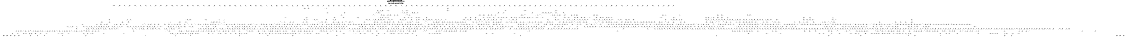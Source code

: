 # Network structure generated by ABC

digraph network {
size = "7.5,10";
center = true;
edge [dir = back];

{
  node [shape = plaintext];
  edge [style = invis];
  LevelTitle1 [label=""];
  LevelTitle2 [label=""];
  Level13 [label = ""];
  Level12 [label = ""];
  Level11 [label = ""];
  Level10 [label = ""];
  Level9 [label = ""];
  Level8 [label = ""];
  Level7 [label = ""];
  Level6 [label = ""];
  Level5 [label = ""];
  Level4 [label = ""];
  Level3 [label = ""];
  Level2 [label = ""];
  Level1 [label = ""];
  Level0 [label = ""];
  LevelTitle1 ->  LevelTitle2 ->  Level13 ->  Level12 ->  Level11 ->  Level10 ->  Level9 ->  Level8 ->  Level7 ->  Level6 ->  Level5 ->  Level4 ->  Level3 ->  Level2 ->  Level1 ->  Level0;
}

{
  rank = same;
  LevelTitle1;
  title1 [shape=plaintext,
          fontsize=20,
          fontname = "Times-Roman",
          label="Network structure visualized by ABC\nBenchmark \"top\". Time was Thu Oct  8 20:19:04 2020. "
         ];
}

{
  rank = same;
  LevelTitle2;
  title2 [shape=plaintext,
          fontsize=18,
          fontname = "Times-Roman",
          label="The network contains 1623 logic nodes and 0 latches.\n"
         ];
}

{
  rank = same;
  Level13;
  Node25 [label = "o_104_", shape = invtriangle, color = coral, fillcolor = coral];
  Node26 [label = "o_92_", shape = invtriangle, color = coral, fillcolor = coral];
  Node27 [label = "o_1_", shape = invtriangle, color = coral, fillcolor = coral];
  Node28 [label = "o_105_", shape = invtriangle, color = coral, fillcolor = coral];
  Node29 [label = "o_91_", shape = invtriangle, color = coral, fillcolor = coral];
  Node30 [label = "o_80_", shape = invtriangle, color = coral, fillcolor = coral];
  Node31 [label = "o_19_", shape = invtriangle, color = coral, fillcolor = coral];
  Node32 [label = "o_2_", shape = invtriangle, color = coral, fillcolor = coral];
  Node33 [label = "o_102_", shape = invtriangle, color = coral, fillcolor = coral];
  Node34 [label = "o_94_", shape = invtriangle, color = coral, fillcolor = coral];
  Node35 [label = "o_103_", shape = invtriangle, color = coral, fillcolor = coral];
  Node36 [label = "o_93_", shape = invtriangle, color = coral, fillcolor = coral];
  Node37 [label = "o_0_", shape = invtriangle, color = coral, fillcolor = coral];
  Node38 [label = "o_100_", shape = invtriangle, color = coral, fillcolor = coral];
  Node39 [label = "o_96_", shape = invtriangle, color = coral, fillcolor = coral];
  Node40 [label = "o_70_", shape = invtriangle, color = coral, fillcolor = coral];
  Node41 [label = "o_29_", shape = invtriangle, color = coral, fillcolor = coral];
  Node42 [label = "o_101_", shape = invtriangle, color = coral, fillcolor = coral];
  Node43 [label = "o_95_", shape = invtriangle, color = coral, fillcolor = coral];
  Node44 [label = "o_98_", shape = invtriangle, color = coral, fillcolor = coral];
  Node45 [label = "o_97_", shape = invtriangle, color = coral, fillcolor = coral];
  Node46 [label = "o_60_", shape = invtriangle, color = coral, fillcolor = coral];
  Node47 [label = "o_39_", shape = invtriangle, color = coral, fillcolor = coral];
  Node48 [label = "o_38_", shape = invtriangle, color = coral, fillcolor = coral];
  Node49 [label = "o_25_", shape = invtriangle, color = coral, fillcolor = coral];
  Node50 [label = "o_12_", shape = invtriangle, color = coral, fillcolor = coral];
  Node51 [label = "o_99_", shape = invtriangle, color = coral, fillcolor = coral];
  Node52 [label = "o_37_", shape = invtriangle, color = coral, fillcolor = coral];
  Node53 [label = "o_26_", shape = invtriangle, color = coral, fillcolor = coral];
  Node54 [label = "o_11_", shape = invtriangle, color = coral, fillcolor = coral];
  Node55 [label = "o_50_", shape = invtriangle, color = coral, fillcolor = coral];
  Node56 [label = "o_36_", shape = invtriangle, color = coral, fillcolor = coral];
  Node57 [label = "o_27_", shape = invtriangle, color = coral, fillcolor = coral];
  Node58 [label = "o_14_", shape = invtriangle, color = coral, fillcolor = coral];
  Node59 [label = "o_35_", shape = invtriangle, color = coral, fillcolor = coral];
  Node60 [label = "o_28_", shape = invtriangle, color = coral, fillcolor = coral];
  Node61 [label = "o_13_", shape = invtriangle, color = coral, fillcolor = coral];
  Node62 [label = "o_34_", shape = invtriangle, color = coral, fillcolor = coral];
  Node63 [label = "o_21_", shape = invtriangle, color = coral, fillcolor = coral];
  Node64 [label = "o_16_", shape = invtriangle, color = coral, fillcolor = coral];
  Node65 [label = "o_40_", shape = invtriangle, color = coral, fillcolor = coral];
  Node66 [label = "o_33_", shape = invtriangle, color = coral, fillcolor = coral];
  Node67 [label = "o_22_", shape = invtriangle, color = coral, fillcolor = coral];
  Node68 [label = "o_15_", shape = invtriangle, color = coral, fillcolor = coral];
  Node69 [label = "o_32_", shape = invtriangle, color = coral, fillcolor = coral];
  Node70 [label = "o_23_", shape = invtriangle, color = coral, fillcolor = coral];
  Node71 [label = "o_18_", shape = invtriangle, color = coral, fillcolor = coral];
  Node72 [label = "o_31_", shape = invtriangle, color = coral, fillcolor = coral];
  Node73 [label = "o_24_", shape = invtriangle, color = coral, fillcolor = coral];
  Node74 [label = "o_17_", shape = invtriangle, color = coral, fillcolor = coral];
  Node75 [label = "o_69_", shape = invtriangle, color = coral, fillcolor = coral];
  Node76 [label = "o_56_", shape = invtriangle, color = coral, fillcolor = coral];
  Node77 [label = "o_43_", shape = invtriangle, color = coral, fillcolor = coral];
  Node78 [label = "o_30_", shape = invtriangle, color = coral, fillcolor = coral];
  Node79 [label = "o_55_", shape = invtriangle, color = coral, fillcolor = coral];
  Node80 [label = "o_44_", shape = invtriangle, color = coral, fillcolor = coral];
  Node81 [label = "o_58_", shape = invtriangle, color = coral, fillcolor = coral];
  Node82 [label = "o_41_", shape = invtriangle, color = coral, fillcolor = coral];
  Node83 [label = "o_79_", shape = invtriangle, color = coral, fillcolor = coral];
  Node84 [label = "o_57_", shape = invtriangle, color = coral, fillcolor = coral];
  Node85 [label = "o_42_", shape = invtriangle, color = coral, fillcolor = coral];
  Node86 [label = "o_20_", shape = invtriangle, color = coral, fillcolor = coral];
  Node87 [label = "o_52_", shape = invtriangle, color = coral, fillcolor = coral];
  Node88 [label = "o_47_", shape = invtriangle, color = coral, fillcolor = coral];
  Node89 [label = "o_51_", shape = invtriangle, color = coral, fillcolor = coral];
  Node90 [label = "o_48_", shape = invtriangle, color = coral, fillcolor = coral];
  Node91 [label = "o_89_", shape = invtriangle, color = coral, fillcolor = coral];
  Node92 [label = "o_54_", shape = invtriangle, color = coral, fillcolor = coral];
  Node93 [label = "o_45_", shape = invtriangle, color = coral, fillcolor = coral];
  Node94 [label = "o_10_", shape = invtriangle, color = coral, fillcolor = coral];
  Node95 [label = "o_53_", shape = invtriangle, color = coral, fillcolor = coral];
  Node96 [label = "o_46_", shape = invtriangle, color = coral, fillcolor = coral];
  Node97 [label = "o_87_", shape = invtriangle, color = coral, fillcolor = coral];
  Node98 [label = "o_74_", shape = invtriangle, color = coral, fillcolor = coral];
  Node99 [label = "o_61_", shape = invtriangle, color = coral, fillcolor = coral];
  Node100 [label = "o_9_", shape = invtriangle, color = coral, fillcolor = coral];
  Node101 [label = "o_88_", shape = invtriangle, color = coral, fillcolor = coral];
  Node102 [label = "o_73_", shape = invtriangle, color = coral, fillcolor = coral];
  Node103 [label = "o_62_", shape = invtriangle, color = coral, fillcolor = coral];
  Node104 [label = "o_85_", shape = invtriangle, color = coral, fillcolor = coral];
  Node105 [label = "o_72_", shape = invtriangle, color = coral, fillcolor = coral];
  Node106 [label = "o_63_", shape = invtriangle, color = coral, fillcolor = coral];
  Node107 [label = "o_49_", shape = invtriangle, color = coral, fillcolor = coral];
  Node108 [label = "o_7_", shape = invtriangle, color = coral, fillcolor = coral];
  Node109 [label = "o_86_", shape = invtriangle, color = coral, fillcolor = coral];
  Node110 [label = "o_71_", shape = invtriangle, color = coral, fillcolor = coral];
  Node111 [label = "o_64_", shape = invtriangle, color = coral, fillcolor = coral];
  Node112 [label = "o_8_", shape = invtriangle, color = coral, fillcolor = coral];
  Node113 [label = "o_108_", shape = invtriangle, color = coral, fillcolor = coral];
  Node114 [label = "o_83_", shape = invtriangle, color = coral, fillcolor = coral];
  Node115 [label = "o_78_", shape = invtriangle, color = coral, fillcolor = coral];
  Node116 [label = "o_65_", shape = invtriangle, color = coral, fillcolor = coral];
  Node117 [label = "o_5_", shape = invtriangle, color = coral, fillcolor = coral];
  Node118 [label = "o_84_", shape = invtriangle, color = coral, fillcolor = coral];
  Node119 [label = "o_77_", shape = invtriangle, color = coral, fillcolor = coral];
  Node120 [label = "o_66_", shape = invtriangle, color = coral, fillcolor = coral];
  Node121 [label = "o_59_", shape = invtriangle, color = coral, fillcolor = coral];
  Node122 [label = "o_6_", shape = invtriangle, color = coral, fillcolor = coral];
  Node123 [label = "o_106_", shape = invtriangle, color = coral, fillcolor = coral];
  Node124 [label = "o_90_", shape = invtriangle, color = coral, fillcolor = coral];
  Node125 [label = "o_81_", shape = invtriangle, color = coral, fillcolor = coral];
  Node126 [label = "o_76_", shape = invtriangle, color = coral, fillcolor = coral];
  Node127 [label = "o_67_", shape = invtriangle, color = coral, fillcolor = coral];
  Node128 [label = "o_3_", shape = invtriangle, color = coral, fillcolor = coral];
  Node129 [label = "o_107_", shape = invtriangle, color = coral, fillcolor = coral];
  Node130 [label = "o_82_", shape = invtriangle, color = coral, fillcolor = coral];
  Node131 [label = "o_75_", shape = invtriangle, color = coral, fillcolor = coral];
  Node132 [label = "o_68_", shape = invtriangle, color = coral, fillcolor = coral];
  Node133 [label = "o_4_", shape = invtriangle, color = coral, fillcolor = coral];
}

{
  rank = same;
  Level12;
  Node452 [label = "452\n", shape = ellipse];
  Node673 [label = "673\n", shape = ellipse];
  Node1058 [label = "1058\n", shape = ellipse];
  Node1283 [label = "1283\n", shape = ellipse];
}

{
  rank = same;
  Level11;
  Node272 [label = "272\n", shape = ellipse];
  Node451 [label = "451\n", shape = ellipse];
  Node672 [label = "672\n", shape = ellipse];
  Node753 [label = "753\n", shape = ellipse];
  Node965 [label = "965\n", shape = ellipse];
  Node1057 [label = "1057\n", shape = ellipse];
  Node1282 [label = "1282\n", shape = ellipse];
  Node1399 [label = "1399\n", shape = ellipse];
  Node1467 [label = "1467\n", shape = ellipse];
  Node1581 [label = "1581\n", shape = ellipse];
}

{
  rank = same;
  Level10;
  Node271 [label = "271\n", shape = ellipse];
  Node450 [label = "450\n", shape = ellipse];
  Node515 [label = "515\n", shape = ellipse];
  Node671 [label = "671\n", shape = ellipse];
  Node752 [label = "752\n", shape = ellipse];
  Node830 [label = "830\n", shape = ellipse];
  Node933 [label = "933\n", shape = ellipse];
  Node964 [label = "964\n", shape = ellipse];
  Node1056 [label = "1056\n", shape = ellipse];
  Node1091 [label = "1091\n", shape = ellipse];
  Node1190 [label = "1190\n", shape = ellipse];
  Node1281 [label = "1281\n", shape = ellipse];
  Node1398 [label = "1398\n", shape = ellipse];
  Node1415 [label = "1415\n", shape = ellipse];
  Node1466 [label = "1466\n", shape = ellipse];
  Node1524 [label = "1524\n", shape = ellipse];
  Node1580 [label = "1580\n", shape = ellipse];
  Node1670 [label = "1670\n", shape = ellipse];
  Node1707 [label = "1707\n", shape = ellipse];
}

{
  rank = same;
  Level9;
  Node202 [label = "202\n", shape = ellipse];
  Node270 [label = "270\n", shape = ellipse];
  Node362 [label = "362\n", shape = ellipse];
  Node449 [label = "449\n", shape = ellipse];
  Node493 [label = "493\n", shape = ellipse];
  Node613 [label = "613\n", shape = ellipse];
  Node670 [label = "670\n", shape = ellipse];
  Node718 [label = "718\n", shape = ellipse];
  Node751 [label = "751\n", shape = ellipse];
  Node828 [label = "828\n", shape = ellipse];
  Node862 [label = "862\n", shape = ellipse];
  Node932 [label = "932\n", shape = ellipse];
  Node963 [label = "963\n", shape = ellipse];
  Node1015 [label = "1015\n", shape = ellipse];
  Node1055 [label = "1055\n", shape = ellipse];
  Node1090 [label = "1090\n", shape = ellipse];
  Node1165 [label = "1165\n", shape = ellipse];
  Node1189 [label = "1189\n", shape = ellipse];
  Node1235 [label = "1235\n", shape = ellipse];
  Node1256 [label = "1256\n", shape = ellipse];
  Node1360 [label = "1360\n", shape = ellipse];
  Node1397 [label = "1397\n", shape = ellipse];
  Node1414 [label = "1414\n", shape = ellipse];
  Node1429 [label = "1429\n", shape = ellipse];
  Node1443 [label = "1443\n", shape = ellipse];
  Node1456 [label = "1456\n", shape = ellipse];
  Node1503 [label = "1503\n", shape = ellipse];
  Node1515 [label = "1515\n", shape = ellipse];
  Node1523 [label = "1523\n", shape = ellipse];
  Node1565 [label = "1565\n", shape = ellipse];
  Node1579 [label = "1579\n", shape = ellipse];
  Node1604 [label = "1604\n", shape = ellipse];
  Node1651 [label = "1651\n", shape = ellipse];
  Node1669 [label = "1669\n", shape = ellipse];
  Node1706 [label = "1706\n", shape = ellipse];
  Node1714 [label = "1714\n", shape = ellipse];
}

{
  rank = same;
  Level8;
  Node201 [label = "201\n", shape = ellipse];
  Node269 [label = "269\n", shape = ellipse];
  Node304 [label = "304\n", shape = ellipse];
  Node361 [label = "361\n", shape = ellipse];
  Node448 [label = "448\n", shape = ellipse];
  Node492 [label = "492\n", shape = ellipse];
  Node536 [label = "536\n", shape = ellipse];
  Node612 [label = "612\n", shape = ellipse];
  Node669 [label = "669\n", shape = ellipse];
  Node717 [label = "717\n", shape = ellipse];
  Node727 [label = "727\n", shape = ellipse];
  Node750 [label = "750\n", shape = ellipse];
  Node770 [label = "770\n", shape = ellipse];
  Node826 [label = "826\n", shape = ellipse];
  Node827 [label = "827\n", shape = ellipse];
  Node829 [label = "829\n", shape = ellipse];
  Node840 [label = "840\n", shape = ellipse];
  Node861 [label = "861\n", shape = ellipse];
  Node878 [label = "878\n", shape = ellipse];
  Node930 [label = "930\n", shape = ellipse];
  Node949 [label = "949\n", shape = ellipse];
  Node979 [label = "979\n", shape = ellipse];
  Node1014 [label = "1014\n", shape = ellipse];
  Node1054 [label = "1054\n", shape = ellipse];
  Node1070 [label = "1070\n", shape = ellipse];
  Node1089 [label = "1089\n", shape = ellipse];
  Node1141 [label = "1141\n", shape = ellipse];
  Node1164 [label = "1164\n", shape = ellipse];
  Node1188 [label = "1188\n", shape = ellipse];
  Node1209 [label = "1209\n", shape = ellipse];
  Node1234 [label = "1234\n", shape = ellipse];
  Node1255 [label = "1255\n", shape = ellipse];
  Node1316 [label = "1316\n", shape = ellipse];
  Node1339 [label = "1339\n", shape = ellipse];
  Node1359 [label = "1359\n", shape = ellipse];
  Node1396 [label = "1396\n", shape = ellipse];
  Node1413 [label = "1413\n", shape = ellipse];
  Node1418 [label = "1418\n", shape = ellipse];
  Node1428 [label = "1428\n", shape = ellipse];
  Node1442 [label = "1442\n", shape = ellipse];
  Node1455 [label = "1455\n", shape = ellipse];
  Node1485 [label = "1485\n", shape = ellipse];
  Node1502 [label = "1502\n", shape = ellipse];
  Node1514 [label = "1514\n", shape = ellipse];
  Node1522 [label = "1522\n", shape = ellipse];
  Node1537 [label = "1537\n", shape = ellipse];
  Node1538 [label = "1538\n", shape = ellipse];
  Node1549 [label = "1549\n", shape = ellipse];
  Node1564 [label = "1564\n", shape = ellipse];
  Node1578 [label = "1578\n", shape = ellipse];
  Node1603 [label = "1603\n", shape = ellipse];
  Node1628 [label = "1628\n", shape = ellipse];
  Node1641 [label = "1641\n", shape = ellipse];
  Node1650 [label = "1650\n", shape = ellipse];
  Node1668 [label = "1668\n", shape = ellipse];
  Node1677 [label = "1677\n", shape = ellipse];
  Node1690 [label = "1690\n", shape = ellipse];
  Node1693 [label = "1693\n", shape = ellipse];
  Node1705 [label = "1705\n", shape = ellipse];
  Node1713 [label = "1713\n", shape = ellipse];
  Node1724 [label = "1724\n", shape = ellipse];
  Node1743 [label = "1743\n", shape = ellipse];
  Node1746 [label = "1746\n", shape = ellipse];
}

{
  rank = same;
  Level7;
  Node168 [label = "168\n", shape = ellipse];
  Node200 [label = "200\n", shape = ellipse];
  Node229 [label = "229\n", shape = ellipse];
  Node241 [label = "241\n", shape = ellipse];
  Node253 [label = "253\n", shape = ellipse];
  Node268 [label = "268\n", shape = ellipse];
  Node303 [label = "303\n", shape = ellipse];
  Node335 [label = "335\n", shape = ellipse];
  Node349 [label = "349\n", shape = ellipse];
  Node360 [label = "360\n", shape = ellipse];
  Node391 [label = "391\n", shape = ellipse];
  Node414 [label = "414\n", shape = ellipse];
  Node429 [label = "429\n", shape = ellipse];
  Node447 [label = "447\n", shape = ellipse];
  Node475 [label = "475\n", shape = ellipse];
  Node491 [label = "491\n", shape = ellipse];
  Node514 [label = "514\n", shape = ellipse];
  Node535 [label = "535\n", shape = ellipse];
  Node590 [label = "590\n", shape = ellipse];
  Node611 [label = "611\n", shape = ellipse];
  Node626 [label = "626\n", shape = ellipse];
  Node645 [label = "645\n", shape = ellipse];
  Node655 [label = "655\n", shape = ellipse];
  Node668 [label = "668\n", shape = ellipse];
  Node692 [label = "692\n", shape = ellipse];
  Node701 [label = "701\n", shape = ellipse];
  Node716 [label = "716\n", shape = ellipse];
  Node726 [label = "726\n", shape = ellipse];
  Node742 [label = "742\n", shape = ellipse];
  Node769 [label = "769\n", shape = ellipse];
  Node788 [label = "788\n", shape = ellipse];
  Node802 [label = "802\n", shape = ellipse];
  Node816 [label = "816\n", shape = ellipse];
  Node825 [label = "825\n", shape = ellipse];
  Node839 [label = "839\n", shape = ellipse];
  Node850 [label = "850\n", shape = ellipse];
  Node856 [label = "856\n", shape = ellipse];
  Node877 [label = "877\n", shape = ellipse];
  Node929 [label = "929\n", shape = ellipse];
  Node931 [label = "931\n", shape = ellipse];
  Node948 [label = "948\n", shape = ellipse];
  Node954 [label = "954\n", shape = ellipse];
  Node978 [label = "978\n", shape = ellipse];
  Node983 [label = "983\n", shape = ellipse];
  Node996 [label = "996\n", shape = ellipse];
  Node1001 [label = "1001\n", shape = ellipse];
  Node1013 [label = "1013\n", shape = ellipse];
  Node1033 [label = "1033\n", shape = ellipse];
  Node1036 [label = "1036\n", shape = ellipse];
  Node1042 [label = "1042\n", shape = ellipse];
  Node1053 [label = "1053\n", shape = ellipse];
  Node1069 [label = "1069\n", shape = ellipse];
  Node1077 [label = "1077\n", shape = ellipse];
  Node1083 [label = "1083\n", shape = ellipse];
  Node1139 [label = "1139\n", shape = ellipse];
  Node1140 [label = "1140\n", shape = ellipse];
  Node1148 [label = "1148\n", shape = ellipse];
  Node1163 [label = "1163\n", shape = ellipse];
  Node1173 [label = "1173\n", shape = ellipse];
  Node1182 [label = "1182\n", shape = ellipse];
  Node1207 [label = "1207\n", shape = ellipse];
  Node1222 [label = "1222\n", shape = ellipse];
  Node1229 [label = "1229\n", shape = ellipse];
  Node1233 [label = "1233\n", shape = ellipse];
  Node1241 [label = "1241\n", shape = ellipse];
  Node1251 [label = "1251\n", shape = ellipse];
  Node1254 [label = "1254\n", shape = ellipse];
  Node1280 [label = "1280\n", shape = ellipse];
  Node1290 [label = "1290\n", shape = ellipse];
  Node1302 [label = "1302\n", shape = ellipse];
  Node1315 [label = "1315\n", shape = ellipse];
  Node1323 [label = "1323\n", shape = ellipse];
  Node1338 [label = "1338\n", shape = ellipse];
  Node1346 [label = "1346\n", shape = ellipse];
  Node1358 [label = "1358\n", shape = ellipse];
  Node1376 [label = "1376\n", shape = ellipse];
  Node1381 [label = "1381\n", shape = ellipse];
  Node1388 [label = "1388\n", shape = ellipse];
  Node1395 [label = "1395\n", shape = ellipse];
  Node1406 [label = "1406\n", shape = ellipse];
  Node1408 [label = "1408\n", shape = ellipse];
  Node1412 [label = "1412\n", shape = ellipse];
  Node1417 [label = "1417\n", shape = ellipse];
  Node1423 [label = "1423\n", shape = ellipse];
  Node1427 [label = "1427\n", shape = ellipse];
  Node1431 [label = "1431\n", shape = ellipse];
  Node1436 [label = "1436\n", shape = ellipse];
  Node1445 [label = "1445\n", shape = ellipse];
  Node1452 [label = "1452\n", shape = ellipse];
  Node1454 [label = "1454\n", shape = ellipse];
  Node1465 [label = "1465\n", shape = ellipse];
  Node1472 [label = "1472\n", shape = ellipse];
  Node1487 [label = "1487\n", shape = ellipse];
  Node1499 [label = "1499\n", shape = ellipse];
  Node1508 [label = "1508\n", shape = ellipse];
  Node1513 [label = "1513\n", shape = ellipse];
  Node1519 [label = "1519\n", shape = ellipse];
  Node1533 [label = "1533\n", shape = ellipse];
  Node1552 [label = "1552\n", shape = ellipse];
  Node1563 [label = "1563\n", shape = ellipse];
  Node1574 [label = "1574\n", shape = ellipse];
  Node1577 [label = "1577\n", shape = ellipse];
  Node1593 [label = "1593\n", shape = ellipse];
  Node1621 [label = "1621\n", shape = ellipse];
  Node1640 [label = "1640\n", shape = ellipse];
  Node1649 [label = "1649\n", shape = ellipse];
  Node1656 [label = "1656\n", shape = ellipse];
  Node1664 [label = "1664\n", shape = ellipse];
  Node1676 [label = "1676\n", shape = ellipse];
  Node1684 [label = "1684\n", shape = ellipse];
  Node1689 [label = "1689\n", shape = ellipse];
  Node1692 [label = "1692\n", shape = ellipse];
  Node1700 [label = "1700\n", shape = ellipse];
  Node1709 [label = "1709\n", shape = ellipse];
  Node1723 [label = "1723\n", shape = ellipse];
  Node1741 [label = "1741\n", shape = ellipse];
  Node1742 [label = "1742\n", shape = ellipse];
  Node1745 [label = "1745\n", shape = ellipse];
}

{
  rank = same;
  Level6;
  Node167 [label = "167\n", shape = ellipse];
  Node199 [label = "199\n", shape = ellipse];
  Node228 [label = "228\n", shape = ellipse];
  Node240 [label = "240\n", shape = ellipse];
  Node252 [label = "252\n", shape = ellipse];
  Node267 [label = "267\n", shape = ellipse];
  Node293 [label = "293\n", shape = ellipse];
  Node302 [label = "302\n", shape = ellipse];
  Node334 [label = "334\n", shape = ellipse];
  Node348 [label = "348\n", shape = ellipse];
  Node359 [label = "359\n", shape = ellipse];
  Node390 [label = "390\n", shape = ellipse];
  Node413 [label = "413\n", shape = ellipse];
  Node428 [label = "428\n", shape = ellipse];
  Node446 [label = "446\n", shape = ellipse];
  Node473 [label = "473\n", shape = ellipse];
  Node474 [label = "474\n", shape = ellipse];
  Node485 [label = "485\n", shape = ellipse];
  Node512 [label = "512\n", shape = ellipse];
  Node513 [label = "513\n", shape = ellipse];
  Node534 [label = "534\n", shape = ellipse];
  Node544 [label = "544\n", shape = ellipse];
  Node566 [label = "566\n", shape = ellipse];
  Node578 [label = "578\n", shape = ellipse];
  Node589 [label = "589\n", shape = ellipse];
  Node596 [label = "596\n", shape = ellipse];
  Node610 [label = "610\n", shape = ellipse];
  Node625 [label = "625\n", shape = ellipse];
  Node644 [label = "644\n", shape = ellipse];
  Node654 [label = "654\n", shape = ellipse];
  Node666 [label = "666\n", shape = ellipse];
  Node667 [label = "667\n", shape = ellipse];
  Node691 [label = "691\n", shape = ellipse];
  Node700 [label = "700\n", shape = ellipse];
  Node715 [label = "715\n", shape = ellipse];
  Node725 [label = "725\n", shape = ellipse];
  Node741 [label = "741\n", shape = ellipse];
  Node749 [label = "749\n", shape = ellipse];
  Node760 [label = "760\n", shape = ellipse];
  Node763 [label = "763\n", shape = ellipse];
  Node768 [label = "768\n", shape = ellipse];
  Node786 [label = "786\n", shape = ellipse];
  Node787 [label = "787\n", shape = ellipse];
  Node801 [label = "801\n", shape = ellipse];
  Node815 [label = "815\n", shape = ellipse];
  Node817 [label = "817\n", shape = ellipse];
  Node824 [label = "824\n", shape = ellipse];
  Node833 [label = "833\n", shape = ellipse];
  Node836 [label = "836\n", shape = ellipse];
  Node838 [label = "838\n", shape = ellipse];
  Node849 [label = "849\n", shape = ellipse];
  Node855 [label = "855\n", shape = ellipse];
  Node869 [label = "869\n", shape = ellipse];
  Node876 [label = "876\n", shape = ellipse];
  Node901 [label = "901\n", shape = ellipse];
  Node915 [label = "915\n", shape = ellipse];
  Node922 [label = "922\n", shape = ellipse];
  Node928 [label = "928\n", shape = ellipse];
  Node941 [label = "941\n", shape = ellipse];
  Node947 [label = "947\n", shape = ellipse];
  Node952 [label = "952\n", shape = ellipse];
  Node953 [label = "953\n", shape = ellipse];
  Node977 [label = "977\n", shape = ellipse];
  Node995 [label = "995\n", shape = ellipse];
  Node1000 [label = "1000\n", shape = ellipse];
  Node1012 [label = "1012\n", shape = ellipse];
  Node1032 [label = "1032\n", shape = ellipse];
  Node1035 [label = "1035\n", shape = ellipse];
  Node1041 [label = "1041\n", shape = ellipse];
  Node1051 [label = "1051\n", shape = ellipse];
  Node1052 [label = "1052\n", shape = ellipse];
  Node1068 [label = "1068\n", shape = ellipse];
  Node1076 [label = "1076\n", shape = ellipse];
  Node1082 [label = "1082\n", shape = ellipse];
  Node1122 [label = "1122\n", shape = ellipse];
  Node1138 [label = "1138\n", shape = ellipse];
  Node1147 [label = "1147\n", shape = ellipse];
  Node1162 [label = "1162\n", shape = ellipse];
  Node1172 [label = "1172\n", shape = ellipse];
  Node1181 [label = "1181\n", shape = ellipse];
  Node1187 [label = "1187\n", shape = ellipse];
  Node1206 [label = "1206\n", shape = ellipse];
  Node1208 [label = "1208\n", shape = ellipse];
  Node1221 [label = "1221\n", shape = ellipse];
  Node1228 [label = "1228\n", shape = ellipse];
  Node1232 [label = "1232\n", shape = ellipse];
  Node1240 [label = "1240\n", shape = ellipse];
  Node1250 [label = "1250\n", shape = ellipse];
  Node1279 [label = "1279\n", shape = ellipse];
  Node1289 [label = "1289\n", shape = ellipse];
  Node1301 [label = "1301\n", shape = ellipse];
  Node1314 [label = "1314\n", shape = ellipse];
  Node1322 [label = "1322\n", shape = ellipse];
  Node1329 [label = "1329\n", shape = ellipse];
  Node1334 [label = "1334\n", shape = ellipse];
  Node1337 [label = "1337\n", shape = ellipse];
  Node1345 [label = "1345\n", shape = ellipse];
  Node1357 [label = "1357\n", shape = ellipse];
  Node1375 [label = "1375\n", shape = ellipse];
  Node1380 [label = "1380\n", shape = ellipse];
  Node1387 [label = "1387\n", shape = ellipse];
  Node1394 [label = "1394\n", shape = ellipse];
  Node1403 [label = "1403\n", shape = ellipse];
  Node1405 [label = "1405\n", shape = ellipse];
  Node1407 [label = "1407\n", shape = ellipse];
  Node1411 [label = "1411\n", shape = ellipse];
  Node1416 [label = "1416\n", shape = ellipse];
  Node1422 [label = "1422\n", shape = ellipse];
  Node1430 [label = "1430\n", shape = ellipse];
  Node1435 [label = "1435\n", shape = ellipse];
  Node1444 [label = "1444\n", shape = ellipse];
  Node1451 [label = "1451\n", shape = ellipse];
  Node1453 [label = "1453\n", shape = ellipse];
  Node1464 [label = "1464\n", shape = ellipse];
  Node1471 [label = "1471\n", shape = ellipse];
  Node1484 [label = "1484\n", shape = ellipse];
  Node1486 [label = "1486\n", shape = ellipse];
  Node1498 [label = "1498\n", shape = ellipse];
  Node1507 [label = "1507\n", shape = ellipse];
  Node1512 [label = "1512\n", shape = ellipse];
  Node1518 [label = "1518\n", shape = ellipse];
  Node1525 [label = "1525\n", shape = ellipse];
  Node1532 [label = "1532\n", shape = ellipse];
  Node1536 [label = "1536\n", shape = ellipse];
  Node1543 [label = "1543\n", shape = ellipse];
  Node1551 [label = "1551\n", shape = ellipse];
  Node1562 [label = "1562\n", shape = ellipse];
  Node1570 [label = "1570\n", shape = ellipse];
  Node1573 [label = "1573\n", shape = ellipse];
  Node1576 [label = "1576\n", shape = ellipse];
  Node1592 [label = "1592\n", shape = ellipse];
  Node1597 [label = "1597\n", shape = ellipse];
  Node1611 [label = "1611\n", shape = ellipse];
  Node1620 [label = "1620\n", shape = ellipse];
  Node1633 [label = "1633\n", shape = ellipse];
  Node1638 [label = "1638\n", shape = ellipse];
  Node1639 [label = "1639\n", shape = ellipse];
  Node1648 [label = "1648\n", shape = ellipse];
  Node1655 [label = "1655\n", shape = ellipse];
  Node1663 [label = "1663\n", shape = ellipse];
  Node1674 [label = "1674\n", shape = ellipse];
  Node1675 [label = "1675\n", shape = ellipse];
  Node1683 [label = "1683\n", shape = ellipse];
  Node1688 [label = "1688\n", shape = ellipse];
  Node1691 [label = "1691\n", shape = ellipse];
  Node1699 [label = "1699\n", shape = ellipse];
  Node1708 [label = "1708\n", shape = ellipse];
  Node1712 [label = "1712\n", shape = ellipse];
  Node1720 [label = "1720\n", shape = ellipse];
  Node1722 [label = "1722\n", shape = ellipse];
  Node1726 [label = "1726\n", shape = ellipse];
  Node1733 [label = "1733\n", shape = ellipse];
  Node1740 [label = "1740\n", shape = ellipse];
  Node1744 [label = "1744\n", shape = ellipse];
  Node1747 [label = "1747\n", shape = ellipse];
}

{
  rank = same;
  Level5;
  Node150 [label = "150\n", shape = ellipse];
  Node162 [label = "162\n", shape = ellipse];
  Node166 [label = "166\n", shape = ellipse];
  Node183 [label = "183\n", shape = ellipse];
  Node187 [label = "187\n", shape = ellipse];
  Node191 [label = "191\n", shape = ellipse];
  Node198 [label = "198\n", shape = ellipse];
  Node211 [label = "211\n", shape = ellipse];
  Node217 [label = "217\n", shape = ellipse];
  Node227 [label = "227\n", shape = ellipse];
  Node233 [label = "233\n", shape = ellipse];
  Node236 [label = "236\n", shape = ellipse];
  Node239 [label = "239\n", shape = ellipse];
  Node244 [label = "244\n", shape = ellipse];
  Node247 [label = "247\n", shape = ellipse];
  Node251 [label = "251\n", shape = ellipse];
  Node259 [label = "259\n", shape = ellipse];
  Node263 [label = "263\n", shape = ellipse];
  Node266 [label = "266\n", shape = ellipse];
  Node281 [label = "281\n", shape = ellipse];
  Node284 [label = "284\n", shape = ellipse];
  Node292 [label = "292\n", shape = ellipse];
  Node299 [label = "299\n", shape = ellipse];
  Node307 [label = "307\n", shape = ellipse];
  Node317 [label = "317\n", shape = ellipse];
  Node323 [label = "323\n", shape = ellipse];
  Node327 [label = "327\n", shape = ellipse];
  Node333 [label = "333\n", shape = ellipse];
  Node345 [label = "345\n", shape = ellipse];
  Node347 [label = "347\n", shape = ellipse];
  Node352 [label = "352\n", shape = ellipse];
  Node355 [label = "355\n", shape = ellipse];
  Node358 [label = "358\n", shape = ellipse];
  Node371 [label = "371\n", shape = ellipse];
  Node378 [label = "378\n", shape = ellipse];
  Node389 [label = "389\n", shape = ellipse];
  Node401 [label = "401\n", shape = ellipse];
  Node405 [label = "405\n", shape = ellipse];
  Node412 [label = "412\n", shape = ellipse];
  Node418 [label = "418\n", shape = ellipse];
  Node421 [label = "421\n", shape = ellipse];
  Node427 [label = "427\n", shape = ellipse];
  Node437 [label = "437\n", shape = ellipse];
  Node441 [label = "441\n", shape = ellipse];
  Node445 [label = "445\n", shape = ellipse];
  Node457 [label = "457\n", shape = ellipse];
  Node464 [label = "464\n", shape = ellipse];
  Node466 [label = "466\n", shape = ellipse];
  Node472 [label = "472\n", shape = ellipse];
  Node479 [label = "479\n", shape = ellipse];
  Node490 [label = "490\n", shape = ellipse];
  Node500 [label = "500\n", shape = ellipse];
  Node509 [label = "509\n", shape = ellipse];
  Node511 [label = "511\n", shape = ellipse];
  Node525 [label = "525\n", shape = ellipse];
  Node529 [label = "529\n", shape = ellipse];
  Node532 [label = "532\n", shape = ellipse];
  Node543 [label = "543\n", shape = ellipse];
  Node547 [label = "547\n", shape = ellipse];
  Node554 [label = "554\n", shape = ellipse];
  Node562 [label = "562\n", shape = ellipse];
  Node565 [label = "565\n", shape = ellipse];
  Node571 [label = "571\n", shape = ellipse];
  Node577 [label = "577\n", shape = ellipse];
  Node582 [label = "582\n", shape = ellipse];
  Node586 [label = "586\n", shape = ellipse];
  Node588 [label = "588\n", shape = ellipse];
  Node594 [label = "594\n", shape = ellipse];
  Node595 [label = "595\n", shape = ellipse];
  Node602 [label = "602\n", shape = ellipse];
  Node605 [label = "605\n", shape = ellipse];
  Node609 [label = "609\n", shape = ellipse];
  Node616 [label = "616\n", shape = ellipse];
  Node621 [label = "621\n", shape = ellipse];
  Node624 [label = "624\n", shape = ellipse];
  Node638 [label = "638\n", shape = ellipse];
  Node642 [label = "642\n", shape = ellipse];
  Node643 [label = "643\n", shape = ellipse];
  Node649 [label = "649\n", shape = ellipse];
  Node650 [label = "650\n", shape = ellipse];
  Node653 [label = "653\n", shape = ellipse];
  Node659 [label = "659\n", shape = ellipse];
  Node662 [label = "662\n", shape = ellipse];
  Node681 [label = "681\n", shape = ellipse];
  Node684 [label = "684\n", shape = ellipse];
  Node690 [label = "690\n", shape = ellipse];
  Node694 [label = "694\n", shape = ellipse];
  Node697 [label = "697\n", shape = ellipse];
  Node699 [label = "699\n", shape = ellipse];
  Node705 [label = "705\n", shape = ellipse];
  Node710 [label = "710\n", shape = ellipse];
  Node714 [label = "714\n", shape = ellipse];
  Node722 [label = "722\n", shape = ellipse];
  Node723 [label = "723\n", shape = ellipse];
  Node724 [label = "724\n", shape = ellipse];
  Node730 [label = "730\n", shape = ellipse];
  Node733 [label = "733\n", shape = ellipse];
  Node740 [label = "740\n", shape = ellipse];
  Node748 [label = "748\n", shape = ellipse];
  Node759 [label = "759\n", shape = ellipse];
  Node767 [label = "767\n", shape = ellipse];
  Node772 [label = "772\n", shape = ellipse];
  Node776 [label = "776\n", shape = ellipse];
  Node779 [label = "779\n", shape = ellipse];
  Node784 [label = "784\n", shape = ellipse];
  Node785 [label = "785\n", shape = ellipse];
  Node792 [label = "792\n", shape = ellipse];
  Node796 [label = "796\n", shape = ellipse];
  Node800 [label = "800\n", shape = ellipse];
  Node807 [label = "807\n", shape = ellipse];
  Node811 [label = "811\n", shape = ellipse];
  Node814 [label = "814\n", shape = ellipse];
  Node822 [label = "822\n", shape = ellipse];
  Node844 [label = "844\n", shape = ellipse];
  Node847 [label = "847\n", shape = ellipse];
  Node852 [label = "852\n", shape = ellipse];
  Node854 [label = "854\n", shape = ellipse];
  Node860 [label = "860\n", shape = ellipse];
  Node865 [label = "865\n", shape = ellipse];
  Node868 [label = "868\n", shape = ellipse];
  Node874 [label = "874\n", shape = ellipse];
  Node887 [label = "887\n", shape = ellipse];
  Node899 [label = "899\n", shape = ellipse];
  Node900 [label = "900\n", shape = ellipse];
  Node908 [label = "908\n", shape = ellipse];
  Node914 [label = "914\n", shape = ellipse];
  Node921 [label = "921\n", shape = ellipse];
  Node927 [label = "927\n", shape = ellipse];
  Node936 [label = "936\n", shape = ellipse];
  Node939 [label = "939\n", shape = ellipse];
  Node944 [label = "944\n", shape = ellipse];
  Node950 [label = "950\n", shape = ellipse];
  Node962 [label = "962\n", shape = ellipse];
  Node968 [label = "968\n", shape = ellipse];
  Node971 [label = "971\n", shape = ellipse];
  Node976 [label = "976\n", shape = ellipse];
  Node982 [label = "982\n", shape = ellipse];
  Node986 [label = "986\n", shape = ellipse];
  Node987 [label = "987\n", shape = ellipse];
  Node989 [label = "989\n", shape = ellipse];
  Node994 [label = "994\n", shape = ellipse];
  Node997 [label = "997\n", shape = ellipse];
  Node999 [label = "999\n", shape = ellipse];
  Node1003 [label = "1003\n", shape = ellipse];
  Node1006 [label = "1006\n", shape = ellipse];
  Node1008 [label = "1008\n", shape = ellipse];
  Node1011 [label = "1011\n", shape = ellipse];
  Node1021 [label = "1021\n", shape = ellipse];
  Node1025 [label = "1025\n", shape = ellipse];
  Node1031 [label = "1031\n", shape = ellipse];
  Node1034 [label = "1034\n", shape = ellipse];
  Node1040 [label = "1040\n", shape = ellipse];
  Node1044 [label = "1044\n", shape = ellipse];
  Node1048 [label = "1048\n", shape = ellipse];
  Node1064 [label = "1064\n", shape = ellipse];
  Node1065 [label = "1065\n", shape = ellipse];
  Node1067 [label = "1067\n", shape = ellipse];
  Node1072 [label = "1072\n", shape = ellipse];
  Node1075 [label = "1075\n", shape = ellipse];
  Node1081 [label = "1081\n", shape = ellipse];
  Node1088 [label = "1088\n", shape = ellipse];
  Node1092 [label = "1092\n", shape = ellipse];
  Node1095 [label = "1095\n", shape = ellipse];
  Node1098 [label = "1098\n", shape = ellipse];
  Node1121 [label = "1121\n", shape = ellipse];
  Node1132 [label = "1132\n", shape = ellipse];
  Node1143 [label = "1143\n", shape = ellipse];
  Node1146 [label = "1146\n", shape = ellipse];
  Node1151 [label = "1151\n", shape = ellipse];
  Node1154 [label = "1154\n", shape = ellipse];
  Node1157 [label = "1157\n", shape = ellipse];
  Node1161 [label = "1161\n", shape = ellipse];
  Node1167 [label = "1167\n", shape = ellipse];
  Node1170 [label = "1170\n", shape = ellipse];
  Node1171 [label = "1171\n", shape = ellipse];
  Node1175 [label = "1175\n", shape = ellipse];
  Node1179 [label = "1179\n", shape = ellipse];
  Node1180 [label = "1180\n", shape = ellipse];
  Node1186 [label = "1186\n", shape = ellipse];
  Node1193 [label = "1193\n", shape = ellipse];
  Node1201 [label = "1201\n", shape = ellipse];
  Node1203 [label = "1203\n", shape = ellipse];
  Node1205 [label = "1205\n", shape = ellipse];
  Node1210 [label = "1210\n", shape = ellipse];
  Node1215 [label = "1215\n", shape = ellipse];
  Node1220 [label = "1220\n", shape = ellipse];
  Node1223 [label = "1223\n", shape = ellipse];
  Node1225 [label = "1225\n", shape = ellipse];
  Node1227 [label = "1227\n", shape = ellipse];
  Node1231 [label = "1231\n", shape = ellipse];
  Node1237 [label = "1237\n", shape = ellipse];
  Node1239 [label = "1239\n", shape = ellipse];
  Node1243 [label = "1243\n", shape = ellipse];
  Node1247 [label = "1247\n", shape = ellipse];
  Node1249 [label = "1249\n", shape = ellipse];
  Node1253 [label = "1253\n", shape = ellipse];
  Node1263 [label = "1263\n", shape = ellipse];
  Node1268 [label = "1268\n", shape = ellipse];
  Node1278 [label = "1278\n", shape = ellipse];
  Node1286 [label = "1286\n", shape = ellipse];
  Node1288 [label = "1288\n", shape = ellipse];
  Node1294 [label = "1294\n", shape = ellipse];
  Node1297 [label = "1297\n", shape = ellipse];
  Node1300 [label = "1300\n", shape = ellipse];
  Node1305 [label = "1305\n", shape = ellipse];
  Node1310 [label = "1310\n", shape = ellipse];
  Node1313 [label = "1313\n", shape = ellipse];
  Node1319 [label = "1319\n", shape = ellipse];
  Node1328 [label = "1328\n", shape = ellipse];
  Node1331 [label = "1331\n", shape = ellipse];
  Node1333 [label = "1333\n", shape = ellipse];
  Node1343 [label = "1343\n", shape = ellipse];
  Node1344 [label = "1344\n", shape = ellipse];
  Node1350 [label = "1350\n", shape = ellipse];
  Node1352 [label = "1352\n", shape = ellipse];
  Node1354 [label = "1354\n", shape = ellipse];
  Node1356 [label = "1356\n", shape = ellipse];
  Node1364 [label = "1364\n", shape = ellipse];
  Node1367 [label = "1367\n", shape = ellipse];
  Node1374 [label = "1374\n", shape = ellipse];
  Node1377 [label = "1377\n", shape = ellipse];
  Node1378 [label = "1378\n", shape = ellipse];
  Node1379 [label = "1379\n", shape = ellipse];
  Node1383 [label = "1383\n", shape = ellipse];
  Node1384 [label = "1384\n", shape = ellipse];
  Node1386 [label = "1386\n", shape = ellipse];
  Node1389 [label = "1389\n", shape = ellipse];
  Node1390 [label = "1390\n", shape = ellipse];
  Node1393 [label = "1393\n", shape = ellipse];
  Node1402 [label = "1402\n", shape = ellipse];
  Node1404 [label = "1404\n", shape = ellipse];
  Node1410 [label = "1410\n", shape = ellipse];
  Node1421 [label = "1421\n", shape = ellipse];
  Node1426 [label = "1426\n", shape = ellipse];
  Node1432 [label = "1432\n", shape = ellipse];
  Node1434 [label = "1434\n", shape = ellipse];
  Node1441 [label = "1441\n", shape = ellipse];
  Node1447 [label = "1447\n", shape = ellipse];
  Node1448 [label = "1448\n", shape = ellipse];
  Node1450 [label = "1450\n", shape = ellipse];
  Node1458 [label = "1458\n", shape = ellipse];
  Node1460 [label = "1460\n", shape = ellipse];
  Node1463 [label = "1463\n", shape = ellipse];
  Node1468 [label = "1468\n", shape = ellipse];
  Node1483 [label = "1483\n", shape = ellipse];
  Node1493 [label = "1493\n", shape = ellipse];
  Node1501 [label = "1501\n", shape = ellipse];
  Node1506 [label = "1506\n", shape = ellipse];
  Node1511 [label = "1511\n", shape = ellipse];
  Node1516 [label = "1516\n", shape = ellipse];
  Node1517 [label = "1517\n", shape = ellipse];
  Node1521 [label = "1521\n", shape = ellipse];
  Node1528 [label = "1528\n", shape = ellipse];
  Node1531 [label = "1531\n", shape = ellipse];
  Node1535 [label = "1535\n", shape = ellipse];
  Node1539 [label = "1539\n", shape = ellipse];
  Node1542 [label = "1542\n", shape = ellipse];
  Node1546 [label = "1546\n", shape = ellipse];
  Node1548 [label = "1548\n", shape = ellipse];
  Node1556 [label = "1556\n", shape = ellipse];
  Node1559 [label = "1559\n", shape = ellipse];
  Node1561 [label = "1561\n", shape = ellipse];
  Node1569 [label = "1569\n", shape = ellipse];
  Node1571 [label = "1571\n", shape = ellipse];
  Node1572 [label = "1572\n", shape = ellipse];
  Node1575 [label = "1575\n", shape = ellipse];
  Node1582 [label = "1582\n", shape = ellipse];
  Node1585 [label = "1585\n", shape = ellipse];
  Node1590 [label = "1590\n", shape = ellipse];
  Node1596 [label = "1596\n", shape = ellipse];
  Node1602 [label = "1602\n", shape = ellipse];
  Node1607 [label = "1607\n", shape = ellipse];
  Node1610 [label = "1610\n", shape = ellipse];
  Node1612 [label = "1612\n", shape = ellipse];
  Node1615 [label = "1615\n", shape = ellipse];
  Node1618 [label = "1618\n", shape = ellipse];
  Node1627 [label = "1627\n", shape = ellipse];
  Node1631 [label = "1631\n", shape = ellipse];
  Node1632 [label = "1632\n", shape = ellipse];
  Node1634 [label = "1634\n", shape = ellipse];
  Node1637 [label = "1637\n", shape = ellipse];
  Node1642 [label = "1642\n", shape = ellipse];
  Node1645 [label = "1645\n", shape = ellipse];
  Node1647 [label = "1647\n", shape = ellipse];
  Node1654 [label = "1654\n", shape = ellipse];
  Node1658 [label = "1658\n", shape = ellipse];
  Node1660 [label = "1660\n", shape = ellipse];
  Node1662 [label = "1662\n", shape = ellipse];
  Node1667 [label = "1667\n", shape = ellipse];
  Node1673 [label = "1673\n", shape = ellipse];
  Node1678 [label = "1678\n", shape = ellipse];
  Node1681 [label = "1681\n", shape = ellipse];
  Node1682 [label = "1682\n", shape = ellipse];
  Node1686 [label = "1686\n", shape = ellipse];
  Node1695 [label = "1695\n", shape = ellipse];
  Node1696 [label = "1696\n", shape = ellipse];
  Node1698 [label = "1698\n", shape = ellipse];
  Node1704 [label = "1704\n", shape = ellipse];
  Node1711 [label = "1711\n", shape = ellipse];
  Node1719 [label = "1719\n", shape = ellipse];
  Node1725 [label = "1725\n", shape = ellipse];
  Node1731 [label = "1731\n", shape = ellipse];
  Node1736 [label = "1736\n", shape = ellipse];
  Node1737 [label = "1737\n", shape = ellipse];
  Node1739 [label = "1739\n", shape = ellipse];
}

{
  rank = same;
  Level4;
  Node149 [label = "149\n", shape = ellipse];
  Node161 [label = "161\n", shape = ellipse];
  Node181 [label = "181\n", shape = ellipse];
  Node182 [label = "182\n", shape = ellipse];
  Node197 [label = "197\n", shape = ellipse];
  Node210 [label = "210\n", shape = ellipse];
  Node216 [label = "216\n", shape = ellipse];
  Node226 [label = "226\n", shape = ellipse];
  Node274 [label = "274\n", shape = ellipse];
  Node280 [label = "280\n", shape = ellipse];
  Node282 [label = "282\n", shape = ellipse];
  Node283 [label = "283\n", shape = ellipse];
  Node288 [label = "288\n", shape = ellipse];
  Node291 [label = "291\n", shape = ellipse];
  Node298 [label = "298\n", shape = ellipse];
  Node306 [label = "306\n", shape = ellipse];
  Node316 [label = "316\n", shape = ellipse];
  Node322 [label = "322\n", shape = ellipse];
  Node326 [label = "326\n", shape = ellipse];
  Node344 [label = "344\n", shape = ellipse];
  Node351 [label = "351\n", shape = ellipse];
  Node354 [label = "354\n", shape = ellipse];
  Node357 [label = "357\n", shape = ellipse];
  Node370 [label = "370\n", shape = ellipse];
  Node377 [label = "377\n", shape = ellipse];
  Node388 [label = "388\n", shape = ellipse];
  Node394 [label = "394\n", shape = ellipse];
  Node400 [label = "400\n", shape = ellipse];
  Node404 [label = "404\n", shape = ellipse];
  Node408 [label = "408\n", shape = ellipse];
  Node411 [label = "411\n", shape = ellipse];
  Node417 [label = "417\n", shape = ellipse];
  Node420 [label = "420\n", shape = ellipse];
  Node426 [label = "426\n", shape = ellipse];
  Node432 [label = "432\n", shape = ellipse];
  Node436 [label = "436\n", shape = ellipse];
  Node440 [label = "440\n", shape = ellipse];
  Node444 [label = "444\n", shape = ellipse];
  Node453 [label = "453\n", shape = ellipse];
  Node463 [label = "463\n", shape = ellipse];
  Node471 [label = "471\n", shape = ellipse];
  Node478 [label = "478\n", shape = ellipse];
  Node484 [label = "484\n", shape = ellipse];
  Node489 [label = "489\n", shape = ellipse];
  Node499 [label = "499\n", shape = ellipse];
  Node507 [label = "507\n", shape = ellipse];
  Node508 [label = "508\n", shape = ellipse];
  Node519 [label = "519\n", shape = ellipse];
  Node521 [label = "521\n", shape = ellipse];
  Node524 [label = "524\n", shape = ellipse];
  Node528 [label = "528\n", shape = ellipse];
  Node531 [label = "531\n", shape = ellipse];
  Node542 [label = "542\n", shape = ellipse];
  Node546 [label = "546\n", shape = ellipse];
  Node550 [label = "550\n", shape = ellipse];
  Node557 [label = "557\n", shape = ellipse];
  Node561 [label = "561\n", shape = ellipse];
  Node564 [label = "564\n", shape = ellipse];
  Node570 [label = "570\n", shape = ellipse];
  Node576 [label = "576\n", shape = ellipse];
  Node581 [label = "581\n", shape = ellipse];
  Node593 [label = "593\n", shape = ellipse];
  Node600 [label = "600\n", shape = ellipse];
  Node601 [label = "601\n", shape = ellipse];
  Node608 [label = "608\n", shape = ellipse];
  Node615 [label = "615\n", shape = ellipse];
  Node620 [label = "620\n", shape = ellipse];
  Node623 [label = "623\n", shape = ellipse];
  Node630 [label = "630\n", shape = ellipse];
  Node637 [label = "637\n", shape = ellipse];
  Node641 [label = "641\n", shape = ellipse];
  Node648 [label = "648\n", shape = ellipse];
  Node652 [label = "652\n", shape = ellipse];
  Node658 [label = "658\n", shape = ellipse];
  Node661 [label = "661\n", shape = ellipse];
  Node665 [label = "665\n", shape = ellipse];
  Node680 [label = "680\n", shape = ellipse];
  Node689 [label = "689\n", shape = ellipse];
  Node704 [label = "704\n", shape = ellipse];
  Node706 [label = "706\n", shape = ellipse];
  Node709 [label = "709\n", shape = ellipse];
  Node713 [label = "713\n", shape = ellipse];
  Node721 [label = "721\n", shape = ellipse];
  Node729 [label = "729\n", shape = ellipse];
  Node732 [label = "732\n", shape = ellipse];
  Node737 [label = "737\n", shape = ellipse];
  Node739 [label = "739\n", shape = ellipse];
  Node755 [label = "755\n", shape = ellipse];
  Node758 [label = "758\n", shape = ellipse];
  Node762 [label = "762\n", shape = ellipse];
  Node765 [label = "765\n", shape = ellipse];
  Node766 [label = "766\n", shape = ellipse];
  Node771 [label = "771\n", shape = ellipse];
  Node775 [label = "775\n", shape = ellipse];
  Node778 [label = "778\n", shape = ellipse];
  Node781 [label = "781\n", shape = ellipse];
  Node790 [label = "790\n", shape = ellipse];
  Node791 [label = "791\n", shape = ellipse];
  Node795 [label = "795\n", shape = ellipse];
  Node799 [label = "799\n", shape = ellipse];
  Node806 [label = "806\n", shape = ellipse];
  Node810 [label = "810\n", shape = ellipse];
  Node813 [label = "813\n", shape = ellipse];
  Node819 [label = "819\n", shape = ellipse];
  Node821 [label = "821\n", shape = ellipse];
  Node823 [label = "823\n", shape = ellipse];
  Node832 [label = "832\n", shape = ellipse];
  Node835 [label = "835\n", shape = ellipse];
  Node837 [label = "837\n", shape = ellipse];
  Node843 [label = "843\n", shape = ellipse];
  Node846 [label = "846\n", shape = ellipse];
  Node851 [label = "851\n", shape = ellipse];
  Node859 [label = "859\n", shape = ellipse];
  Node864 [label = "864\n", shape = ellipse];
  Node867 [label = "867\n", shape = ellipse];
  Node871 [label = "871\n", shape = ellipse];
  Node873 [label = "873\n", shape = ellipse];
  Node875 [label = "875\n", shape = ellipse];
  Node886 [label = "886\n", shape = ellipse];
  Node890 [label = "890\n", shape = ellipse];
  Node895 [label = "895\n", shape = ellipse];
  Node898 [label = "898\n", shape = ellipse];
  Node907 [label = "907\n", shape = ellipse];
  Node910 [label = "910\n", shape = ellipse];
  Node913 [label = "913\n", shape = ellipse];
  Node920 [label = "920\n", shape = ellipse];
  Node924 [label = "924\n", shape = ellipse];
  Node926 [label = "926\n", shape = ellipse];
  Node935 [label = "935\n", shape = ellipse];
  Node938 [label = "938\n", shape = ellipse];
  Node940 [label = "940\n", shape = ellipse];
  Node943 [label = "943\n", shape = ellipse];
  Node946 [label = "946\n", shape = ellipse];
  Node951 [label = "951\n", shape = ellipse];
  Node960 [label = "960\n", shape = ellipse];
  Node961 [label = "961\n", shape = ellipse];
  Node967 [label = "967\n", shape = ellipse];
  Node970 [label = "970\n", shape = ellipse];
  Node975 [label = "975\n", shape = ellipse];
  Node981 [label = "981\n", shape = ellipse];
  Node985 [label = "985\n", shape = ellipse];
  Node988 [label = "988\n", shape = ellipse];
  Node993 [label = "993\n", shape = ellipse];
  Node998 [label = "998\n", shape = ellipse];
  Node1002 [label = "1002\n", shape = ellipse];
  Node1005 [label = "1005\n", shape = ellipse];
  Node1007 [label = "1007\n", shape = ellipse];
  Node1010 [label = "1010\n", shape = ellipse];
  Node1020 [label = "1020\n", shape = ellipse];
  Node1024 [label = "1024\n", shape = ellipse];
  Node1030 [label = "1030\n", shape = ellipse];
  Node1039 [label = "1039\n", shape = ellipse];
  Node1043 [label = "1043\n", shape = ellipse];
  Node1047 [label = "1047\n", shape = ellipse];
  Node1050 [label = "1050\n", shape = ellipse];
  Node1063 [label = "1063\n", shape = ellipse];
  Node1066 [label = "1066\n", shape = ellipse];
  Node1071 [label = "1071\n", shape = ellipse];
  Node1074 [label = "1074\n", shape = ellipse];
  Node1079 [label = "1079\n", shape = ellipse];
  Node1080 [label = "1080\n", shape = ellipse];
  Node1087 [label = "1087\n", shape = ellipse];
  Node1094 [label = "1094\n", shape = ellipse];
  Node1097 [label = "1097\n", shape = ellipse];
  Node1106 [label = "1106\n", shape = ellipse];
  Node1113 [label = "1113\n", shape = ellipse];
  Node1120 [label = "1120\n", shape = ellipse];
  Node1128 [label = "1128\n", shape = ellipse];
  Node1131 [label = "1131\n", shape = ellipse];
  Node1136 [label = "1136\n", shape = ellipse];
  Node1145 [label = "1145\n", shape = ellipse];
  Node1166 [label = "1166\n", shape = ellipse];
  Node1169 [label = "1169\n", shape = ellipse];
  Node1174 [label = "1174\n", shape = ellipse];
  Node1185 [label = "1185\n", shape = ellipse];
  Node1192 [label = "1192\n", shape = ellipse];
  Node1196 [label = "1196\n", shape = ellipse];
  Node1200 [label = "1200\n", shape = ellipse];
  Node1214 [label = "1214\n", shape = ellipse];
  Node1219 [label = "1219\n", shape = ellipse];
  Node1246 [label = "1246\n", shape = ellipse];
  Node1262 [label = "1262\n", shape = ellipse];
  Node1267 [label = "1267\n", shape = ellipse];
  Node1277 [label = "1277\n", shape = ellipse];
  Node1285 [label = "1285\n", shape = ellipse];
  Node1287 [label = "1287\n", shape = ellipse];
  Node1293 [label = "1293\n", shape = ellipse];
  Node1296 [label = "1296\n", shape = ellipse];
  Node1299 [label = "1299\n", shape = ellipse];
  Node1304 [label = "1304\n", shape = ellipse];
  Node1309 [label = "1309\n", shape = ellipse];
  Node1312 [label = "1312\n", shape = ellipse];
  Node1318 [label = "1318\n", shape = ellipse];
  Node1325 [label = "1325\n", shape = ellipse];
  Node1327 [label = "1327\n", shape = ellipse];
  Node1330 [label = "1330\n", shape = ellipse];
  Node1332 [label = "1332\n", shape = ellipse];
  Node1342 [label = "1342\n", shape = ellipse];
  Node1349 [label = "1349\n", shape = ellipse];
  Node1363 [label = "1363\n", shape = ellipse];
  Node1366 [label = "1366\n", shape = ellipse];
  Node1373 [label = "1373\n", shape = ellipse];
  Node1392 [label = "1392\n", shape = ellipse];
  Node1401 [label = "1401\n", shape = ellipse];
  Node1409 [label = "1409\n", shape = ellipse];
  Node1420 [label = "1420\n", shape = ellipse];
  Node1425 [label = "1425\n", shape = ellipse];
  Node1440 [label = "1440\n", shape = ellipse];
  Node1457 [label = "1457\n", shape = ellipse];
  Node1459 [label = "1459\n", shape = ellipse];
  Node1462 [label = "1462\n", shape = ellipse];
  Node1470 [label = "1470\n", shape = ellipse];
  Node1477 [label = "1477\n", shape = ellipse];
  Node1480 [label = "1480\n", shape = ellipse];
  Node1490 [label = "1490\n", shape = ellipse];
  Node1492 [label = "1492\n", shape = ellipse];
  Node1497 [label = "1497\n", shape = ellipse];
  Node1500 [label = "1500\n", shape = ellipse];
  Node1505 [label = "1505\n", shape = ellipse];
  Node1520 [label = "1520\n", shape = ellipse];
  Node1527 [label = "1527\n", shape = ellipse];
  Node1530 [label = "1530\n", shape = ellipse];
  Node1534 [label = "1534\n", shape = ellipse];
  Node1541 [label = "1541\n", shape = ellipse];
  Node1545 [label = "1545\n", shape = ellipse];
  Node1547 [label = "1547\n", shape = ellipse];
  Node1550 [label = "1550\n", shape = ellipse];
  Node1555 [label = "1555\n", shape = ellipse];
  Node1568 [label = "1568\n", shape = ellipse];
  Node1584 [label = "1584\n", shape = ellipse];
  Node1589 [label = "1589\n", shape = ellipse];
  Node1595 [label = "1595\n", shape = ellipse];
  Node1601 [label = "1601\n", shape = ellipse];
  Node1606 [label = "1606\n", shape = ellipse];
  Node1609 [label = "1609\n", shape = ellipse];
  Node1614 [label = "1614\n", shape = ellipse];
  Node1617 [label = "1617\n", shape = ellipse];
  Node1625 [label = "1625\n", shape = ellipse];
  Node1626 [label = "1626\n", shape = ellipse];
  Node1630 [label = "1630\n", shape = ellipse];
  Node1636 [label = "1636\n", shape = ellipse];
  Node1644 [label = "1644\n", shape = ellipse];
  Node1646 [label = "1646\n", shape = ellipse];
  Node1661 [label = "1661\n", shape = ellipse];
  Node1666 [label = "1666\n", shape = ellipse];
  Node1672 [label = "1672\n", shape = ellipse];
  Node1680 [label = "1680\n", shape = ellipse];
  Node1694 [label = "1694\n", shape = ellipse];
  Node1703 [label = "1703\n", shape = ellipse];
  Node1710 [label = "1710\n", shape = ellipse];
  Node1716 [label = "1716\n", shape = ellipse];
  Node1718 [label = "1718\n", shape = ellipse];
  Node1728 [label = "1728\n", shape = ellipse];
  Node1730 [label = "1730\n", shape = ellipse];
  Node1732 [label = "1732\n", shape = ellipse];
  Node1735 [label = "1735\n", shape = ellipse];
  Node1748 [label = "1748\n", shape = ellipse];
}

{
  rank = same;
  Level3;
  Node138 [label = "138\n", shape = ellipse];
  Node141 [label = "141\n", shape = ellipse];
  Node148 [label = "148\n", shape = ellipse];
  Node153 [label = "153\n", shape = ellipse];
  Node160 [label = "160\n", shape = ellipse];
  Node165 [label = "165\n", shape = ellipse];
  Node173 [label = "173\n", shape = ellipse];
  Node177 [label = "177\n", shape = ellipse];
  Node180 [label = "180\n", shape = ellipse];
  Node186 [label = "186\n", shape = ellipse];
  Node190 [label = "190\n", shape = ellipse];
  Node195 [label = "195\n", shape = ellipse];
  Node205 [label = "205\n", shape = ellipse];
  Node206 [label = "206\n", shape = ellipse];
  Node209 [label = "209\n", shape = ellipse];
  Node212 [label = "212\n", shape = ellipse];
  Node215 [label = "215\n", shape = ellipse];
  Node218 [label = "218\n", shape = ellipse];
  Node221 [label = "221\n", shape = ellipse];
  Node225 [label = "225\n", shape = ellipse];
  Node232 [label = "232\n", shape = ellipse];
  Node235 [label = "235\n", shape = ellipse];
  Node238 [label = "238\n", shape = ellipse];
  Node243 [label = "243\n", shape = ellipse];
  Node246 [label = "246\n", shape = ellipse];
  Node250 [label = "250\n", shape = ellipse];
  Node258 [label = "258\n", shape = ellipse];
  Node262 [label = "262\n", shape = ellipse];
  Node265 [label = "265\n", shape = ellipse];
  Node273 [label = "273\n", shape = ellipse];
  Node279 [label = "279\n", shape = ellipse];
  Node287 [label = "287\n", shape = ellipse];
  Node290 [label = "290\n", shape = ellipse];
  Node295 [label = "295\n", shape = ellipse];
  Node297 [label = "297\n", shape = ellipse];
  Node301 [label = "301\n", shape = ellipse];
  Node305 [label = "305\n", shape = ellipse];
  Node310 [label = "310\n", shape = ellipse];
  Node315 [label = "315\n", shape = ellipse];
  Node319 [label = "319\n", shape = ellipse];
  Node321 [label = "321\n", shape = ellipse];
  Node325 [label = "325\n", shape = ellipse];
  Node332 [label = "332\n", shape = ellipse];
  Node339 [label = "339\n", shape = ellipse];
  Node343 [label = "343\n", shape = ellipse];
  Node346 [label = "346\n", shape = ellipse];
  Node350 [label = "350\n", shape = ellipse];
  Node353 [label = "353\n", shape = ellipse];
  Node356 [label = "356\n", shape = ellipse];
  Node363 [label = "363\n", shape = ellipse];
  Node365 [label = "365\n", shape = ellipse];
  Node369 [label = "369\n", shape = ellipse];
  Node373 [label = "373\n", shape = ellipse];
  Node374 [label = "374\n", shape = ellipse];
  Node376 [label = "376\n", shape = ellipse];
  Node383 [label = "383\n", shape = ellipse];
  Node385 [label = "385\n", shape = ellipse];
  Node387 [label = "387\n", shape = ellipse];
  Node393 [label = "393\n", shape = ellipse];
  Node399 [label = "399\n", shape = ellipse];
  Node403 [label = "403\n", shape = ellipse];
  Node407 [label = "407\n", shape = ellipse];
  Node416 [label = "416\n", shape = ellipse];
  Node419 [label = "419\n", shape = ellipse];
  Node425 [label = "425\n", shape = ellipse];
  Node431 [label = "431\n", shape = ellipse];
  Node435 [label = "435\n", shape = ellipse];
  Node456 [label = "456\n", shape = ellipse];
  Node461 [label = "461\n", shape = ellipse];
  Node462 [label = "462\n", shape = ellipse];
  Node465 [label = "465\n", shape = ellipse];
  Node470 [label = "470\n", shape = ellipse];
  Node477 [label = "477\n", shape = ellipse];
  Node483 [label = "483\n", shape = ellipse];
  Node488 [label = "488\n", shape = ellipse];
  Node495 [label = "495\n", shape = ellipse];
  Node498 [label = "498\n", shape = ellipse];
  Node501 [label = "501\n", shape = ellipse];
  Node502 [label = "502\n", shape = ellipse];
  Node506 [label = "506\n", shape = ellipse];
  Node510 [label = "510\n", shape = ellipse];
  Node516 [label = "516\n", shape = ellipse];
  Node518 [label = "518\n", shape = ellipse];
  Node520 [label = "520\n", shape = ellipse];
  Node523 [label = "523\n", shape = ellipse];
  Node527 [label = "527\n", shape = ellipse];
  Node530 [label = "530\n", shape = ellipse];
  Node533 [label = "533\n", shape = ellipse];
  Node539 [label = "539\n", shape = ellipse];
  Node541 [label = "541\n", shape = ellipse];
  Node545 [label = "545\n", shape = ellipse];
  Node548 [label = "548\n", shape = ellipse];
  Node549 [label = "549\n", shape = ellipse];
  Node553 [label = "553\n", shape = ellipse];
  Node556 [label = "556\n", shape = ellipse];
  Node560 [label = "560\n", shape = ellipse];
  Node563 [label = "563\n", shape = ellipse];
  Node569 [label = "569\n", shape = ellipse];
  Node572 [label = "572\n", shape = ellipse];
  Node575 [label = "575\n", shape = ellipse];
  Node580 [label = "580\n", shape = ellipse];
  Node585 [label = "585\n", shape = ellipse];
  Node587 [label = "587\n", shape = ellipse];
  Node591 [label = "591\n", shape = ellipse];
  Node592 [label = "592\n", shape = ellipse];
  Node599 [label = "599\n", shape = ellipse];
  Node604 [label = "604\n", shape = ellipse];
  Node607 [label = "607\n", shape = ellipse];
  Node614 [label = "614\n", shape = ellipse];
  Node617 [label = "617\n", shape = ellipse];
  Node618 [label = "618\n", shape = ellipse];
  Node619 [label = "619\n", shape = ellipse];
  Node622 [label = "622\n", shape = ellipse];
  Node629 [label = "629\n", shape = ellipse];
  Node636 [label = "636\n", shape = ellipse];
  Node640 [label = "640\n", shape = ellipse];
  Node647 [label = "647\n", shape = ellipse];
  Node651 [label = "651\n", shape = ellipse];
  Node660 [label = "660\n", shape = ellipse];
  Node664 [label = "664\n", shape = ellipse];
  Node677 [label = "677\n", shape = ellipse];
  Node679 [label = "679\n", shape = ellipse];
  Node683 [label = "683\n", shape = ellipse];
  Node686 [label = "686\n", shape = ellipse];
  Node688 [label = "688\n", shape = ellipse];
  Node693 [label = "693\n", shape = ellipse];
  Node696 [label = "696\n", shape = ellipse];
  Node698 [label = "698\n", shape = ellipse];
  Node703 [label = "703\n", shape = ellipse];
  Node708 [label = "708\n", shape = ellipse];
  Node712 [label = "712\n", shape = ellipse];
  Node720 [label = "720\n", shape = ellipse];
  Node728 [label = "728\n", shape = ellipse];
  Node736 [label = "736\n", shape = ellipse];
  Node744 [label = "744\n", shape = ellipse];
  Node747 [label = "747\n", shape = ellipse];
  Node754 [label = "754\n", shape = ellipse];
  Node764 [label = "764\n", shape = ellipse];
  Node774 [label = "774\n", shape = ellipse];
  Node777 [label = "777\n", shape = ellipse];
  Node780 [label = "780\n", shape = ellipse];
  Node783 [label = "783\n", shape = ellipse];
  Node789 [label = "789\n", shape = ellipse];
  Node794 [label = "794\n", shape = ellipse];
  Node798 [label = "798\n", shape = ellipse];
  Node805 [label = "805\n", shape = ellipse];
  Node809 [label = "809\n", shape = ellipse];
  Node812 [label = "812\n", shape = ellipse];
  Node818 [label = "818\n", shape = ellipse];
  Node820 [label = "820\n", shape = ellipse];
  Node842 [label = "842\n", shape = ellipse];
  Node845 [label = "845\n", shape = ellipse];
  Node848 [label = "848\n", shape = ellipse];
  Node853 [label = "853\n", shape = ellipse];
  Node857 [label = "857\n", shape = ellipse];
  Node858 [label = "858\n", shape = ellipse];
  Node863 [label = "863\n", shape = ellipse];
  Node866 [label = "866\n", shape = ellipse];
  Node870 [label = "870\n", shape = ellipse];
  Node872 [label = "872\n", shape = ellipse];
  Node882 [label = "882\n", shape = ellipse];
  Node883 [label = "883\n", shape = ellipse];
  Node885 [label = "885\n", shape = ellipse];
  Node889 [label = "889\n", shape = ellipse];
  Node893 [label = "893\n", shape = ellipse];
  Node894 [label = "894\n", shape = ellipse];
  Node903 [label = "903\n", shape = ellipse];
  Node904 [label = "904\n", shape = ellipse];
  Node906 [label = "906\n", shape = ellipse];
  Node909 [label = "909\n", shape = ellipse];
  Node919 [label = "919\n", shape = ellipse];
  Node923 [label = "923\n", shape = ellipse];
  Node934 [label = "934\n", shape = ellipse];
  Node937 [label = "937\n", shape = ellipse];
  Node942 [label = "942\n", shape = ellipse];
  Node956 [label = "956\n", shape = ellipse];
  Node958 [label = "958\n", shape = ellipse];
  Node959 [label = "959\n", shape = ellipse];
  Node966 [label = "966\n", shape = ellipse];
  Node969 [label = "969\n", shape = ellipse];
  Node972 [label = "972\n", shape = ellipse];
  Node974 [label = "974\n", shape = ellipse];
  Node980 [label = "980\n", shape = ellipse];
  Node984 [label = "984\n", shape = ellipse];
  Node992 [label = "992\n", shape = ellipse];
  Node1004 [label = "1004\n", shape = ellipse];
  Node1009 [label = "1009\n", shape = ellipse];
  Node1016 [label = "1016\n", shape = ellipse];
  Node1017 [label = "1017\n", shape = ellipse];
  Node1019 [label = "1019\n", shape = ellipse];
  Node1022 [label = "1022\n", shape = ellipse];
  Node1023 [label = "1023\n", shape = ellipse];
  Node1026 [label = "1026\n", shape = ellipse];
  Node1029 [label = "1029\n", shape = ellipse];
  Node1038 [label = "1038\n", shape = ellipse];
  Node1059 [label = "1059\n", shape = ellipse];
  Node1062 [label = "1062\n", shape = ellipse];
  Node1073 [label = "1073\n", shape = ellipse];
  Node1078 [label = "1078\n", shape = ellipse];
  Node1085 [label = "1085\n", shape = ellipse];
  Node1086 [label = "1086\n", shape = ellipse];
  Node1093 [label = "1093\n", shape = ellipse];
  Node1096 [label = "1096\n", shape = ellipse];
  Node1105 [label = "1105\n", shape = ellipse];
  Node1112 [label = "1112\n", shape = ellipse];
  Node1119 [label = "1119\n", shape = ellipse];
  Node1127 [label = "1127\n", shape = ellipse];
  Node1130 [label = "1130\n", shape = ellipse];
  Node1135 [label = "1135\n", shape = ellipse];
  Node1142 [label = "1142\n", shape = ellipse];
  Node1144 [label = "1144\n", shape = ellipse];
  Node1150 [label = "1150\n", shape = ellipse];
  Node1153 [label = "1153\n", shape = ellipse];
  Node1156 [label = "1156\n", shape = ellipse];
  Node1160 [label = "1160\n", shape = ellipse];
  Node1168 [label = "1168\n", shape = ellipse];
  Node1178 [label = "1178\n", shape = ellipse];
  Node1183 [label = "1183\n", shape = ellipse];
  Node1184 [label = "1184\n", shape = ellipse];
  Node1191 [label = "1191\n", shape = ellipse];
  Node1194 [label = "1194\n", shape = ellipse];
  Node1195 [label = "1195\n", shape = ellipse];
  Node1199 [label = "1199\n", shape = ellipse];
  Node1202 [label = "1202\n", shape = ellipse];
  Node1204 [label = "1204\n", shape = ellipse];
  Node1211 [label = "1211\n", shape = ellipse];
  Node1217 [label = "1217\n", shape = ellipse];
  Node1224 [label = "1224\n", shape = ellipse];
  Node1226 [label = "1226\n", shape = ellipse];
  Node1230 [label = "1230\n", shape = ellipse];
  Node1236 [label = "1236\n", shape = ellipse];
  Node1238 [label = "1238\n", shape = ellipse];
  Node1242 [label = "1242\n", shape = ellipse];
  Node1244 [label = "1244\n", shape = ellipse];
  Node1245 [label = "1245\n", shape = ellipse];
  Node1248 [label = "1248\n", shape = ellipse];
  Node1252 [label = "1252\n", shape = ellipse];
  Node1259 [label = "1259\n", shape = ellipse];
  Node1260 [label = "1260\n", shape = ellipse];
  Node1261 [label = "1261\n", shape = ellipse];
  Node1264 [label = "1264\n", shape = ellipse];
  Node1265 [label = "1265\n", shape = ellipse];
  Node1266 [label = "1266\n", shape = ellipse];
  Node1271 [label = "1271\n", shape = ellipse];
  Node1273 [label = "1273\n", shape = ellipse];
  Node1276 [label = "1276\n", shape = ellipse];
  Node1284 [label = "1284\n", shape = ellipse];
  Node1292 [label = "1292\n", shape = ellipse];
  Node1295 [label = "1295\n", shape = ellipse];
  Node1298 [label = "1298\n", shape = ellipse];
  Node1303 [label = "1303\n", shape = ellipse];
  Node1308 [label = "1308\n", shape = ellipse];
  Node1311 [label = "1311\n", shape = ellipse];
  Node1317 [label = "1317\n", shape = ellipse];
  Node1321 [label = "1321\n", shape = ellipse];
  Node1324 [label = "1324\n", shape = ellipse];
  Node1326 [label = "1326\n", shape = ellipse];
  Node1336 [label = "1336\n", shape = ellipse];
  Node1341 [label = "1341\n", shape = ellipse];
  Node1348 [label = "1348\n", shape = ellipse];
  Node1351 [label = "1351\n", shape = ellipse];
  Node1353 [label = "1353\n", shape = ellipse];
  Node1355 [label = "1355\n", shape = ellipse];
  Node1362 [label = "1362\n", shape = ellipse];
  Node1368 [label = "1368\n", shape = ellipse];
  Node1369 [label = "1369\n", shape = ellipse];
  Node1372 [label = "1372\n", shape = ellipse];
  Node1382 [label = "1382\n", shape = ellipse];
  Node1385 [label = "1385\n", shape = ellipse];
  Node1391 [label = "1391\n", shape = ellipse];
  Node1400 [label = "1400\n", shape = ellipse];
  Node1419 [label = "1419\n", shape = ellipse];
  Node1424 [label = "1424\n", shape = ellipse];
  Node1433 [label = "1433\n", shape = ellipse];
  Node1438 [label = "1438\n", shape = ellipse];
  Node1439 [label = "1439\n", shape = ellipse];
  Node1446 [label = "1446\n", shape = ellipse];
  Node1449 [label = "1449\n", shape = ellipse];
  Node1461 [label = "1461\n", shape = ellipse];
  Node1469 [label = "1469\n", shape = ellipse];
  Node1476 [label = "1476\n", shape = ellipse];
  Node1479 [label = "1479\n", shape = ellipse];
  Node1482 [label = "1482\n", shape = ellipse];
  Node1488 [label = "1488\n", shape = ellipse];
  Node1489 [label = "1489\n", shape = ellipse];
  Node1491 [label = "1491\n", shape = ellipse];
  Node1496 [label = "1496\n", shape = ellipse];
  Node1504 [label = "1504\n", shape = ellipse];
  Node1510 [label = "1510\n", shape = ellipse];
  Node1526 [label = "1526\n", shape = ellipse];
  Node1529 [label = "1529\n", shape = ellipse];
  Node1540 [label = "1540\n", shape = ellipse];
  Node1544 [label = "1544\n", shape = ellipse];
  Node1553 [label = "1553\n", shape = ellipse];
  Node1554 [label = "1554\n", shape = ellipse];
  Node1558 [label = "1558\n", shape = ellipse];
  Node1560 [label = "1560\n", shape = ellipse];
  Node1566 [label = "1566\n", shape = ellipse];
  Node1567 [label = "1567\n", shape = ellipse];
  Node1583 [label = "1583\n", shape = ellipse];
  Node1588 [label = "1588\n", shape = ellipse];
  Node1591 [label = "1591\n", shape = ellipse];
  Node1594 [label = "1594\n", shape = ellipse];
  Node1598 [label = "1598\n", shape = ellipse];
  Node1599 [label = "1599\n", shape = ellipse];
  Node1600 [label = "1600\n", shape = ellipse];
  Node1605 [label = "1605\n", shape = ellipse];
  Node1608 [label = "1608\n", shape = ellipse];
  Node1613 [label = "1613\n", shape = ellipse];
  Node1616 [label = "1616\n", shape = ellipse];
  Node1619 [label = "1619\n", shape = ellipse];
  Node1622 [label = "1622\n", shape = ellipse];
  Node1624 [label = "1624\n", shape = ellipse];
  Node1629 [label = "1629\n", shape = ellipse];
  Node1635 [label = "1635\n", shape = ellipse];
  Node1643 [label = "1643\n", shape = ellipse];
  Node1652 [label = "1652\n", shape = ellipse];
  Node1653 [label = "1653\n", shape = ellipse];
  Node1657 [label = "1657\n", shape = ellipse];
  Node1659 [label = "1659\n", shape = ellipse];
  Node1665 [label = "1665\n", shape = ellipse];
  Node1671 [label = "1671\n", shape = ellipse];
  Node1679 [label = "1679\n", shape = ellipse];
  Node1685 [label = "1685\n", shape = ellipse];
  Node1687 [label = "1687\n", shape = ellipse];
  Node1697 [label = "1697\n", shape = ellipse];
  Node1701 [label = "1701\n", shape = ellipse];
  Node1702 [label = "1702\n", shape = ellipse];
  Node1715 [label = "1715\n", shape = ellipse];
  Node1717 [label = "1717\n", shape = ellipse];
  Node1721 [label = "1721\n", shape = ellipse];
  Node1727 [label = "1727\n", shape = ellipse];
  Node1729 [label = "1729\n", shape = ellipse];
  Node1734 [label = "1734\n", shape = ellipse];
  Node1738 [label = "1738\n", shape = ellipse];
}

{
  rank = same;
  Level2;
  Node135 [label = "135\n", shape = ellipse];
  Node137 [label = "137\n", shape = ellipse];
  Node140 [label = "140\n", shape = ellipse];
  Node143 [label = "143\n", shape = ellipse];
  Node145 [label = "145\n", shape = ellipse];
  Node147 [label = "147\n", shape = ellipse];
  Node152 [label = "152\n", shape = ellipse];
  Node155 [label = "155\n", shape = ellipse];
  Node157 [label = "157\n", shape = ellipse];
  Node159 [label = "159\n", shape = ellipse];
  Node164 [label = "164\n", shape = ellipse];
  Node170 [label = "170\n", shape = ellipse];
  Node172 [label = "172\n", shape = ellipse];
  Node174 [label = "174\n", shape = ellipse];
  Node176 [label = "176\n", shape = ellipse];
  Node179 [label = "179\n", shape = ellipse];
  Node185 [label = "185\n", shape = ellipse];
  Node189 [label = "189\n", shape = ellipse];
  Node194 [label = "194\n", shape = ellipse];
  Node196 [label = "196\n", shape = ellipse];
  Node204 [label = "204\n", shape = ellipse];
  Node208 [label = "208\n", shape = ellipse];
  Node214 [label = "214\n", shape = ellipse];
  Node220 [label = "220\n", shape = ellipse];
  Node224 [label = "224\n", shape = ellipse];
  Node231 [label = "231\n", shape = ellipse];
  Node249 [label = "249\n", shape = ellipse];
  Node255 [label = "255\n", shape = ellipse];
  Node257 [label = "257\n", shape = ellipse];
  Node261 [label = "261\n", shape = ellipse];
  Node264 [label = "264\n", shape = ellipse];
  Node276 [label = "276\n", shape = ellipse];
  Node278 [label = "278\n", shape = ellipse];
  Node286 [label = "286\n", shape = ellipse];
  Node289 [label = "289\n", shape = ellipse];
  Node296 [label = "296\n", shape = ellipse];
  Node309 [label = "309\n", shape = ellipse];
  Node312 [label = "312\n", shape = ellipse];
  Node314 [label = "314\n", shape = ellipse];
  Node318 [label = "318\n", shape = ellipse];
  Node320 [label = "320\n", shape = ellipse];
  Node324 [label = "324\n", shape = ellipse];
  Node329 [label = "329\n", shape = ellipse];
  Node331 [label = "331\n", shape = ellipse];
  Node338 [label = "338\n", shape = ellipse];
  Node340 [label = "340\n", shape = ellipse];
  Node342 [label = "342\n", shape = ellipse];
  Node368 [label = "368\n", shape = ellipse];
  Node372 [label = "372\n", shape = ellipse];
  Node380 [label = "380\n", shape = ellipse];
  Node382 [label = "382\n", shape = ellipse];
  Node386 [label = "386\n", shape = ellipse];
  Node392 [label = "392\n", shape = ellipse];
  Node396 [label = "396\n", shape = ellipse];
  Node398 [label = "398\n", shape = ellipse];
  Node406 [label = "406\n", shape = ellipse];
  Node410 [label = "410\n", shape = ellipse];
  Node415 [label = "415\n", shape = ellipse];
  Node422 [label = "422\n", shape = ellipse];
  Node424 [label = "424\n", shape = ellipse];
  Node430 [label = "430\n", shape = ellipse];
  Node434 [label = "434\n", shape = ellipse];
  Node439 [label = "439\n", shape = ellipse];
  Node443 [label = "443\n", shape = ellipse];
  Node455 [label = "455\n", shape = ellipse];
  Node458 [label = "458\n", shape = ellipse];
  Node460 [label = "460\n", shape = ellipse];
  Node467 [label = "467\n", shape = ellipse];
  Node469 [label = "469\n", shape = ellipse];
  Node476 [label = "476\n", shape = ellipse];
  Node480 [label = "480\n", shape = ellipse];
  Node482 [label = "482\n", shape = ellipse];
  Node487 [label = "487\n", shape = ellipse];
  Node494 [label = "494\n", shape = ellipse];
  Node497 [label = "497\n", shape = ellipse];
  Node503 [label = "503\n", shape = ellipse];
  Node505 [label = "505\n", shape = ellipse];
  Node522 [label = "522\n", shape = ellipse];
  Node526 [label = "526\n", shape = ellipse];
  Node538 [label = "538\n", shape = ellipse];
  Node540 [label = "540\n", shape = ellipse];
  Node552 [label = "552\n", shape = ellipse];
  Node555 [label = "555\n", shape = ellipse];
  Node559 [label = "559\n", shape = ellipse];
  Node568 [label = "568\n", shape = ellipse];
  Node574 [label = "574\n", shape = ellipse];
  Node579 [label = "579\n", shape = ellipse];
  Node584 [label = "584\n", shape = ellipse];
  Node598 [label = "598\n", shape = ellipse];
  Node603 [label = "603\n", shape = ellipse];
  Node606 [label = "606\n", shape = ellipse];
  Node628 [label = "628\n", shape = ellipse];
  Node631 [label = "631\n", shape = ellipse];
  Node633 [label = "633\n", shape = ellipse];
  Node635 [label = "635\n", shape = ellipse];
  Node639 [label = "639\n", shape = ellipse];
  Node646 [label = "646\n", shape = ellipse];
  Node657 [label = "657\n", shape = ellipse];
  Node663 [label = "663\n", shape = ellipse];
  Node674 [label = "674\n", shape = ellipse];
  Node676 [label = "676\n", shape = ellipse];
  Node678 [label = "678\n", shape = ellipse];
  Node682 [label = "682\n", shape = ellipse];
  Node685 [label = "685\n", shape = ellipse];
  Node687 [label = "687\n", shape = ellipse];
  Node695 [label = "695\n", shape = ellipse];
  Node702 [label = "702\n", shape = ellipse];
  Node707 [label = "707\n", shape = ellipse];
  Node711 [label = "711\n", shape = ellipse];
  Node731 [label = "731\n", shape = ellipse];
  Node735 [label = "735\n", shape = ellipse];
  Node738 [label = "738\n", shape = ellipse];
  Node746 [label = "746\n", shape = ellipse];
  Node757 [label = "757\n", shape = ellipse];
  Node761 [label = "761\n", shape = ellipse];
  Node782 [label = "782\n", shape = ellipse];
  Node793 [label = "793\n", shape = ellipse];
  Node797 [label = "797\n", shape = ellipse];
  Node804 [label = "804\n", shape = ellipse];
  Node808 [label = "808\n", shape = ellipse];
  Node831 [label = "831\n", shape = ellipse];
  Node834 [label = "834\n", shape = ellipse];
  Node841 [label = "841\n", shape = ellipse];
  Node881 [label = "881\n", shape = ellipse];
  Node888 [label = "888\n", shape = ellipse];
  Node892 [label = "892\n", shape = ellipse];
  Node897 [label = "897\n", shape = ellipse];
  Node905 [label = "905\n", shape = ellipse];
  Node912 [label = "912\n", shape = ellipse];
  Node917 [label = "917\n", shape = ellipse];
  Node918 [label = "918\n", shape = ellipse];
  Node925 [label = "925\n", shape = ellipse];
  Node945 [label = "945\n", shape = ellipse];
  Node955 [label = "955\n", shape = ellipse];
  Node957 [label = "957\n", shape = ellipse];
  Node973 [label = "973\n", shape = ellipse];
  Node991 [label = "991\n", shape = ellipse];
  Node1028 [label = "1028\n", shape = ellipse];
  Node1037 [label = "1037\n", shape = ellipse];
  Node1046 [label = "1046\n", shape = ellipse];
  Node1049 [label = "1049\n", shape = ellipse];
  Node1060 [label = "1060\n", shape = ellipse];
  Node1061 [label = "1061\n", shape = ellipse];
  Node1084 [label = "1084\n", shape = ellipse];
  Node1100 [label = "1100\n", shape = ellipse];
  Node1102 [label = "1102\n", shape = ellipse];
  Node1104 [label = "1104\n", shape = ellipse];
  Node1108 [label = "1108\n", shape = ellipse];
  Node1110 [label = "1110\n", shape = ellipse];
  Node1111 [label = "1111\n", shape = ellipse];
  Node1114 [label = "1114\n", shape = ellipse];
  Node1116 [label = "1116\n", shape = ellipse];
  Node1118 [label = "1118\n", shape = ellipse];
  Node1124 [label = "1124\n", shape = ellipse];
  Node1126 [label = "1126\n", shape = ellipse];
  Node1129 [label = "1129\n", shape = ellipse];
  Node1134 [label = "1134\n", shape = ellipse];
  Node1137 [label = "1137\n", shape = ellipse];
  Node1149 [label = "1149\n", shape = ellipse];
  Node1152 [label = "1152\n", shape = ellipse];
  Node1155 [label = "1155\n", shape = ellipse];
  Node1159 [label = "1159\n", shape = ellipse];
  Node1177 [label = "1177\n", shape = ellipse];
  Node1198 [label = "1198\n", shape = ellipse];
  Node1213 [label = "1213\n", shape = ellipse];
  Node1216 [label = "1216\n", shape = ellipse];
  Node1218 [label = "1218\n", shape = ellipse];
  Node1258 [label = "1258\n", shape = ellipse];
  Node1270 [label = "1270\n", shape = ellipse];
  Node1272 [label = "1272\n", shape = ellipse];
  Node1275 [label = "1275\n", shape = ellipse];
  Node1291 [label = "1291\n", shape = ellipse];
  Node1307 [label = "1307\n", shape = ellipse];
  Node1320 [label = "1320\n", shape = ellipse];
  Node1335 [label = "1335\n", shape = ellipse];
  Node1340 [label = "1340\n", shape = ellipse];
  Node1347 [label = "1347\n", shape = ellipse];
  Node1361 [label = "1361\n", shape = ellipse];
  Node1365 [label = "1365\n", shape = ellipse];
  Node1371 [label = "1371\n", shape = ellipse];
  Node1437 [label = "1437\n", shape = ellipse];
  Node1473 [label = "1473\n", shape = ellipse];
  Node1475 [label = "1475\n", shape = ellipse];
  Node1478 [label = "1478\n", shape = ellipse];
  Node1481 [label = "1481\n", shape = ellipse];
  Node1494 [label = "1494\n", shape = ellipse];
  Node1495 [label = "1495\n", shape = ellipse];
  Node1509 [label = "1509\n", shape = ellipse];
  Node1557 [label = "1557\n", shape = ellipse];
  Node1587 [label = "1587\n", shape = ellipse];
  Node1623 [label = "1623\n", shape = ellipse];
}

{
  rank = same;
  Level1;
  Node134 [label = "134\n", shape = ellipse];
  Node136 [label = "136\n", shape = ellipse];
  Node139 [label = "139\n", shape = ellipse];
  Node142 [label = "142\n", shape = ellipse];
  Node144 [label = "144\n", shape = ellipse];
  Node146 [label = "146\n", shape = ellipse];
  Node151 [label = "151\n", shape = ellipse];
  Node154 [label = "154\n", shape = ellipse];
  Node156 [label = "156\n", shape = ellipse];
  Node158 [label = "158\n", shape = ellipse];
  Node163 [label = "163\n", shape = ellipse];
  Node169 [label = "169\n", shape = ellipse];
  Node171 [label = "171\n", shape = ellipse];
  Node175 [label = "175\n", shape = ellipse];
  Node178 [label = "178\n", shape = ellipse];
  Node184 [label = "184\n", shape = ellipse];
  Node188 [label = "188\n", shape = ellipse];
  Node192 [label = "192\n", shape = ellipse];
  Node193 [label = "193\n", shape = ellipse];
  Node203 [label = "203\n", shape = ellipse];
  Node207 [label = "207\n", shape = ellipse];
  Node213 [label = "213\n", shape = ellipse];
  Node219 [label = "219\n", shape = ellipse];
  Node222 [label = "222\n", shape = ellipse];
  Node223 [label = "223\n", shape = ellipse];
  Node230 [label = "230\n", shape = ellipse];
  Node234 [label = "234\n", shape = ellipse];
  Node237 [label = "237\n", shape = ellipse];
  Node242 [label = "242\n", shape = ellipse];
  Node245 [label = "245\n", shape = ellipse];
  Node248 [label = "248\n", shape = ellipse];
  Node254 [label = "254\n", shape = ellipse];
  Node256 [label = "256\n", shape = ellipse];
  Node260 [label = "260\n", shape = ellipse];
  Node275 [label = "275\n", shape = ellipse];
  Node277 [label = "277\n", shape = ellipse];
  Node285 [label = "285\n", shape = ellipse];
  Node294 [label = "294\n", shape = ellipse];
  Node300 [label = "300\n", shape = ellipse];
  Node308 [label = "308\n", shape = ellipse];
  Node311 [label = "311\n", shape = ellipse];
  Node313 [label = "313\n", shape = ellipse];
  Node328 [label = "328\n", shape = ellipse];
  Node330 [label = "330\n", shape = ellipse];
  Node336 [label = "336\n", shape = ellipse];
  Node337 [label = "337\n", shape = ellipse];
  Node341 [label = "341\n", shape = ellipse];
  Node364 [label = "364\n", shape = ellipse];
  Node366 [label = "366\n", shape = ellipse];
  Node367 [label = "367\n", shape = ellipse];
  Node375 [label = "375\n", shape = ellipse];
  Node379 [label = "379\n", shape = ellipse];
  Node381 [label = "381\n", shape = ellipse];
  Node384 [label = "384\n", shape = ellipse];
  Node395 [label = "395\n", shape = ellipse];
  Node397 [label = "397\n", shape = ellipse];
  Node402 [label = "402\n", shape = ellipse];
  Node409 [label = "409\n", shape = ellipse];
  Node423 [label = "423\n", shape = ellipse];
  Node433 [label = "433\n", shape = ellipse];
  Node438 [label = "438\n", shape = ellipse];
  Node442 [label = "442\n", shape = ellipse];
  Node454 [label = "454\n", shape = ellipse];
  Node459 [label = "459\n", shape = ellipse];
  Node468 [label = "468\n", shape = ellipse];
  Node481 [label = "481\n", shape = ellipse];
  Node486 [label = "486\n", shape = ellipse];
  Node496 [label = "496\n", shape = ellipse];
  Node504 [label = "504\n", shape = ellipse];
  Node517 [label = "517\n", shape = ellipse];
  Node537 [label = "537\n", shape = ellipse];
  Node551 [label = "551\n", shape = ellipse];
  Node558 [label = "558\n", shape = ellipse];
  Node567 [label = "567\n", shape = ellipse];
  Node573 [label = "573\n", shape = ellipse];
  Node583 [label = "583\n", shape = ellipse];
  Node597 [label = "597\n", shape = ellipse];
  Node627 [label = "627\n", shape = ellipse];
  Node632 [label = "632\n", shape = ellipse];
  Node634 [label = "634\n", shape = ellipse];
  Node656 [label = "656\n", shape = ellipse];
  Node675 [label = "675\n", shape = ellipse];
  Node719 [label = "719\n", shape = ellipse];
  Node734 [label = "734\n", shape = ellipse];
  Node743 [label = "743\n", shape = ellipse];
  Node745 [label = "745\n", shape = ellipse];
  Node756 [label = "756\n", shape = ellipse];
  Node773 [label = "773\n", shape = ellipse];
  Node803 [label = "803\n", shape = ellipse];
  Node879 [label = "879\n", shape = ellipse];
  Node880 [label = "880\n", shape = ellipse];
  Node884 [label = "884\n", shape = ellipse];
  Node891 [label = "891\n", shape = ellipse];
  Node896 [label = "896\n", shape = ellipse];
  Node902 [label = "902\n", shape = ellipse];
  Node911 [label = "911\n", shape = ellipse];
  Node916 [label = "916\n", shape = ellipse];
  Node990 [label = "990\n", shape = ellipse];
  Node1018 [label = "1018\n", shape = ellipse];
  Node1027 [label = "1027\n", shape = ellipse];
  Node1045 [label = "1045\n", shape = ellipse];
  Node1099 [label = "1099\n", shape = ellipse];
  Node1101 [label = "1101\n", shape = ellipse];
  Node1103 [label = "1103\n", shape = ellipse];
  Node1107 [label = "1107\n", shape = ellipse];
  Node1109 [label = "1109\n", shape = ellipse];
  Node1115 [label = "1115\n", shape = ellipse];
  Node1117 [label = "1117\n", shape = ellipse];
  Node1123 [label = "1123\n", shape = ellipse];
  Node1125 [label = "1125\n", shape = ellipse];
  Node1133 [label = "1133\n", shape = ellipse];
  Node1158 [label = "1158\n", shape = ellipse];
  Node1176 [label = "1176\n", shape = ellipse];
  Node1197 [label = "1197\n", shape = ellipse];
  Node1212 [label = "1212\n", shape = ellipse];
  Node1257 [label = "1257\n", shape = ellipse];
  Node1269 [label = "1269\n", shape = ellipse];
  Node1274 [label = "1274\n", shape = ellipse];
  Node1306 [label = "1306\n", shape = ellipse];
  Node1370 [label = "1370\n", shape = ellipse];
  Node1474 [label = "1474\n", shape = ellipse];
  Node1586 [label = "1586\n", shape = ellipse];
  Node1756 [label = "1756\n", shape = ellipse];
}

{
  rank = same;
  Level0;
  Node1 [label = "i_20_", shape = triangle, color = coral, fillcolor = coral];
  Node2 [label = "i_9_", shape = triangle, color = coral, fillcolor = coral];
  Node3 [label = "i_10_", shape = triangle, color = coral, fillcolor = coral];
  Node4 [label = "i_7_", shape = triangle, color = coral, fillcolor = coral];
  Node5 [label = "i_8_", shape = triangle, color = coral, fillcolor = coral];
  Node6 [label = "i_5_", shape = triangle, color = coral, fillcolor = coral];
  Node7 [label = "i_6_", shape = triangle, color = coral, fillcolor = coral];
  Node8 [label = "i_14_", shape = triangle, color = coral, fillcolor = coral];
  Node9 [label = "i_3_", shape = triangle, color = coral, fillcolor = coral];
  Node10 [label = "i_13_", shape = triangle, color = coral, fillcolor = coral];
  Node11 [label = "i_4_", shape = triangle, color = coral, fillcolor = coral];
  Node12 [label = "i_12_", shape = triangle, color = coral, fillcolor = coral];
  Node13 [label = "i_1_", shape = triangle, color = coral, fillcolor = coral];
  Node14 [label = "i_11_", shape = triangle, color = coral, fillcolor = coral];
  Node15 [label = "i_2_", shape = triangle, color = coral, fillcolor = coral];
  Node16 [label = "i_23_", shape = triangle, color = coral, fillcolor = coral];
  Node17 [label = "i_18_", shape = triangle, color = coral, fillcolor = coral];
  Node18 [label = "i_17_", shape = triangle, color = coral, fillcolor = coral];
  Node19 [label = "i_0_", shape = triangle, color = coral, fillcolor = coral];
  Node20 [label = "i_21_", shape = triangle, color = coral, fillcolor = coral];
  Node21 [label = "i_16_", shape = triangle, color = coral, fillcolor = coral];
  Node22 [label = "i_22_", shape = triangle, color = coral, fillcolor = coral];
  Node23 [label = "i_15_", shape = triangle, color = coral, fillcolor = coral];
  Node24 [label = "i_19_", shape = triangle, color = coral, fillcolor = coral];
  Node1757 [label = "Const0", shape = ellipse, color = coral, fillcolor = coral];
  Node1758 [label = "Const0", shape = ellipse, color = coral, fillcolor = coral];
  Node1759 [label = "Const0", shape = ellipse, color = coral, fillcolor = coral];
  Node1760 [label = "Const0", shape = ellipse, color = coral, fillcolor = coral];
  Node1761 [label = "Const0", shape = ellipse, color = coral, fillcolor = coral];
  Node1762 [label = "Const0", shape = ellipse, color = coral, fillcolor = coral];
  Node1763 [label = "Const0", shape = ellipse, color = coral, fillcolor = coral];
}

title1 -> title2 [style = invis];
title2 -> Node25 [style = invis];
title2 -> Node26 [style = invis];
title2 -> Node27 [style = invis];
title2 -> Node28 [style = invis];
title2 -> Node29 [style = invis];
title2 -> Node30 [style = invis];
title2 -> Node31 [style = invis];
title2 -> Node32 [style = invis];
title2 -> Node33 [style = invis];
title2 -> Node34 [style = invis];
title2 -> Node35 [style = invis];
title2 -> Node36 [style = invis];
title2 -> Node37 [style = invis];
title2 -> Node38 [style = invis];
title2 -> Node39 [style = invis];
title2 -> Node40 [style = invis];
title2 -> Node41 [style = invis];
title2 -> Node42 [style = invis];
title2 -> Node43 [style = invis];
title2 -> Node44 [style = invis];
title2 -> Node45 [style = invis];
title2 -> Node46 [style = invis];
title2 -> Node47 [style = invis];
title2 -> Node48 [style = invis];
title2 -> Node49 [style = invis];
title2 -> Node50 [style = invis];
title2 -> Node51 [style = invis];
title2 -> Node52 [style = invis];
title2 -> Node53 [style = invis];
title2 -> Node54 [style = invis];
title2 -> Node55 [style = invis];
title2 -> Node56 [style = invis];
title2 -> Node57 [style = invis];
title2 -> Node58 [style = invis];
title2 -> Node59 [style = invis];
title2 -> Node60 [style = invis];
title2 -> Node61 [style = invis];
title2 -> Node62 [style = invis];
title2 -> Node63 [style = invis];
title2 -> Node64 [style = invis];
title2 -> Node65 [style = invis];
title2 -> Node66 [style = invis];
title2 -> Node67 [style = invis];
title2 -> Node68 [style = invis];
title2 -> Node69 [style = invis];
title2 -> Node70 [style = invis];
title2 -> Node71 [style = invis];
title2 -> Node72 [style = invis];
title2 -> Node73 [style = invis];
title2 -> Node74 [style = invis];
title2 -> Node75 [style = invis];
title2 -> Node76 [style = invis];
title2 -> Node77 [style = invis];
title2 -> Node78 [style = invis];
title2 -> Node79 [style = invis];
title2 -> Node80 [style = invis];
title2 -> Node81 [style = invis];
title2 -> Node82 [style = invis];
title2 -> Node83 [style = invis];
title2 -> Node84 [style = invis];
title2 -> Node85 [style = invis];
title2 -> Node86 [style = invis];
title2 -> Node87 [style = invis];
title2 -> Node88 [style = invis];
title2 -> Node89 [style = invis];
title2 -> Node90 [style = invis];
title2 -> Node91 [style = invis];
title2 -> Node92 [style = invis];
title2 -> Node93 [style = invis];
title2 -> Node94 [style = invis];
title2 -> Node95 [style = invis];
title2 -> Node96 [style = invis];
title2 -> Node97 [style = invis];
title2 -> Node98 [style = invis];
title2 -> Node99 [style = invis];
title2 -> Node100 [style = invis];
title2 -> Node101 [style = invis];
title2 -> Node102 [style = invis];
title2 -> Node103 [style = invis];
title2 -> Node104 [style = invis];
title2 -> Node105 [style = invis];
title2 -> Node106 [style = invis];
title2 -> Node107 [style = invis];
title2 -> Node108 [style = invis];
title2 -> Node109 [style = invis];
title2 -> Node110 [style = invis];
title2 -> Node111 [style = invis];
title2 -> Node112 [style = invis];
title2 -> Node113 [style = invis];
title2 -> Node114 [style = invis];
title2 -> Node115 [style = invis];
title2 -> Node116 [style = invis];
title2 -> Node117 [style = invis];
title2 -> Node118 [style = invis];
title2 -> Node119 [style = invis];
title2 -> Node120 [style = invis];
title2 -> Node121 [style = invis];
title2 -> Node122 [style = invis];
title2 -> Node123 [style = invis];
title2 -> Node124 [style = invis];
title2 -> Node125 [style = invis];
title2 -> Node126 [style = invis];
title2 -> Node127 [style = invis];
title2 -> Node128 [style = invis];
title2 -> Node129 [style = invis];
title2 -> Node130 [style = invis];
title2 -> Node131 [style = invis];
title2 -> Node132 [style = invis];
title2 -> Node133 [style = invis];
Node25 -> Node26 [style = invis];
Node26 -> Node27 [style = invis];
Node27 -> Node28 [style = invis];
Node28 -> Node29 [style = invis];
Node29 -> Node30 [style = invis];
Node30 -> Node31 [style = invis];
Node31 -> Node32 [style = invis];
Node32 -> Node33 [style = invis];
Node33 -> Node34 [style = invis];
Node34 -> Node35 [style = invis];
Node35 -> Node36 [style = invis];
Node36 -> Node37 [style = invis];
Node37 -> Node38 [style = invis];
Node38 -> Node39 [style = invis];
Node39 -> Node40 [style = invis];
Node40 -> Node41 [style = invis];
Node41 -> Node42 [style = invis];
Node42 -> Node43 [style = invis];
Node43 -> Node44 [style = invis];
Node44 -> Node45 [style = invis];
Node45 -> Node46 [style = invis];
Node46 -> Node47 [style = invis];
Node47 -> Node48 [style = invis];
Node48 -> Node49 [style = invis];
Node49 -> Node50 [style = invis];
Node50 -> Node51 [style = invis];
Node51 -> Node52 [style = invis];
Node52 -> Node53 [style = invis];
Node53 -> Node54 [style = invis];
Node54 -> Node55 [style = invis];
Node55 -> Node56 [style = invis];
Node56 -> Node57 [style = invis];
Node57 -> Node58 [style = invis];
Node58 -> Node59 [style = invis];
Node59 -> Node60 [style = invis];
Node60 -> Node61 [style = invis];
Node61 -> Node62 [style = invis];
Node62 -> Node63 [style = invis];
Node63 -> Node64 [style = invis];
Node64 -> Node65 [style = invis];
Node65 -> Node66 [style = invis];
Node66 -> Node67 [style = invis];
Node67 -> Node68 [style = invis];
Node68 -> Node69 [style = invis];
Node69 -> Node70 [style = invis];
Node70 -> Node71 [style = invis];
Node71 -> Node72 [style = invis];
Node72 -> Node73 [style = invis];
Node73 -> Node74 [style = invis];
Node74 -> Node75 [style = invis];
Node75 -> Node76 [style = invis];
Node76 -> Node77 [style = invis];
Node77 -> Node78 [style = invis];
Node78 -> Node79 [style = invis];
Node79 -> Node80 [style = invis];
Node80 -> Node81 [style = invis];
Node81 -> Node82 [style = invis];
Node82 -> Node83 [style = invis];
Node83 -> Node84 [style = invis];
Node84 -> Node85 [style = invis];
Node85 -> Node86 [style = invis];
Node86 -> Node87 [style = invis];
Node87 -> Node88 [style = invis];
Node88 -> Node89 [style = invis];
Node89 -> Node90 [style = invis];
Node90 -> Node91 [style = invis];
Node91 -> Node92 [style = invis];
Node92 -> Node93 [style = invis];
Node93 -> Node94 [style = invis];
Node94 -> Node95 [style = invis];
Node95 -> Node96 [style = invis];
Node96 -> Node97 [style = invis];
Node97 -> Node98 [style = invis];
Node98 -> Node99 [style = invis];
Node99 -> Node100 [style = invis];
Node100 -> Node101 [style = invis];
Node101 -> Node102 [style = invis];
Node102 -> Node103 [style = invis];
Node103 -> Node104 [style = invis];
Node104 -> Node105 [style = invis];
Node105 -> Node106 [style = invis];
Node106 -> Node107 [style = invis];
Node107 -> Node108 [style = invis];
Node108 -> Node109 [style = invis];
Node109 -> Node110 [style = invis];
Node110 -> Node111 [style = invis];
Node111 -> Node112 [style = invis];
Node112 -> Node113 [style = invis];
Node113 -> Node114 [style = invis];
Node114 -> Node115 [style = invis];
Node115 -> Node116 [style = invis];
Node116 -> Node117 [style = invis];
Node117 -> Node118 [style = invis];
Node118 -> Node119 [style = invis];
Node119 -> Node120 [style = invis];
Node120 -> Node121 [style = invis];
Node121 -> Node122 [style = invis];
Node122 -> Node123 [style = invis];
Node123 -> Node124 [style = invis];
Node124 -> Node125 [style = invis];
Node125 -> Node126 [style = invis];
Node126 -> Node127 [style = invis];
Node127 -> Node128 [style = invis];
Node128 -> Node129 [style = invis];
Node129 -> Node130 [style = invis];
Node130 -> Node131 [style = invis];
Node131 -> Node132 [style = invis];
Node132 -> Node133 [style = invis];
Node25 -> Node1757 [style = solid];
Node26 -> Node138 [style = solid];
Node27 -> Node272 [style = solid];
Node28 -> Node1758 [style = solid];
Node29 -> Node281 [style = solid];
Node30 -> Node304 [style = solid];
Node31 -> Node307 [style = solid];
Node32 -> Node452 [style = solid];
Node33 -> Node1759 [style = solid];
Node34 -> Node1756 [style = solid];
Node35 -> Node1760 [style = solid];
Node36 -> Node457 [style = solid];
Node37 -> Node515 [style = solid];
Node38 -> Node519 [style = solid];
Node39 -> Node521 [style = solid];
Node40 -> Node536 [style = solid];
Node41 -> Node544 [style = solid];
Node42 -> Node547 [style = solid];
Node43 -> Node548 [style = solid];
Node44 -> Node554 [style = solid];
Node45 -> Node557 [style = solid];
Node46 -> Node566 [style = solid];
Node47 -> Node673 [style = solid];
Node48 -> Node753 [style = solid];
Node49 -> Node770 [style = solid];
Node50 -> Node772 [style = solid];
Node51 -> Node181 [style = solid];
Node52 -> Node830 [style = solid];
Node53 -> Node840 [style = solid];
Node54 -> Node844 [style = solid];
Node55 -> Node862 [style = solid];
Node56 -> Node878 [style = solid];
Node57 -> Node933 [style = solid];
Node58 -> Node936 [style = solid];
Node59 -> Node965 [style = solid];
Node60 -> Node979 [style = solid];
Node61 -> Node982 [style = solid];
Node62 -> Node983 [style = solid];
Node63 -> Node986 [style = solid];
Node64 -> Node987 [style = solid];
Node65 -> Node1058 [style = solid];
Node66 -> Node1091 [style = solid];
Node67 -> Node1092 [style = solid];
Node68 -> Node1095 [style = solid];
Node69 -> Node1098 [style = solid];
Node70 -> Node1141 [style = solid];
Node71 -> Node950 [style = solid];
Node72 -> Node1190 [style = solid];
Node73 -> Node1283 [style = solid];
Node74 -> Node299 [style = solid];
Node75 -> Node1290 [style = solid];
Node76 -> Node1316 [style = solid];
Node77 -> Node1323 [style = solid];
Node78 -> Node1329 [style = solid];
Node79 -> Node1339 [style = solid];
Node80 -> Node1399 [style = solid];
Node81 -> Node1402 [style = solid];
Node82 -> Node1415 [style = solid];
Node83 -> Node1418 [style = solid];
Node84 -> Node1429 [style = solid];
Node85 -> Node1467 [style = solid];
Node86 -> Node1468 [style = solid];
Node87 -> Node1485 [style = solid];
Node88 -> Node1487 [style = solid];
Node89 -> Node1490 [style = solid];
Node90 -> Node1493 [style = solid];
Node91 -> Node1497 [style = solid];
Node92 -> Node1503 [style = solid];
Node93 -> Node1515 [style = solid];
Node94 -> Node1516 [style = solid];
Node95 -> Node1524 [style = solid];
Node96 -> Node1525 [style = solid];
Node97 -> Node1537 [style = solid];
Node98 -> Node1538 [style = solid];
Node99 -> Node1543 [style = solid];
Node100 -> Node1546 [style = solid];
Node101 -> Node1549 [style = solid];
Node102 -> Node1581 [style = solid];
Node103 -> Node1582 [style = solid];
Node104 -> Node541 [style = solid];
Node105 -> Node1604 [style = solid];
Node106 -> Node1611 [style = solid];
Node107 -> Node1612 [style = solid];
Node108 -> Node792 [style = solid];
Node109 -> Node1628 [style = solid];
Node110 -> Node1631 [style = solid];
Node111 -> Node1633 [style = solid];
Node112 -> Node1634 [style = solid];
Node113 -> Node1761 [style = solid];
Node114 -> Node1641 [style = solid];
Node115 -> Node1651 [style = solid];
Node116 -> Node1670 [style = solid];
Node117 -> Node1534 [style = solid];
Node118 -> Node1677 [style = solid];
Node119 -> Node1690 [style = solid];
Node120 -> Node1707 [style = solid];
Node121 -> Node1714 [style = solid];
Node122 -> Node1716 [style = solid];
Node123 -> Node1762 [style = solid];
Node124 -> Node1720 [style = solid];
Node125 -> Node1724 [style = solid];
Node126 -> Node1642 [style = solid];
Node127 -> Node1726 [style = solid];
Node128 -> Node1728 [style = solid];
Node129 -> Node1763 [style = solid];
Node130 -> Node1743 [style = solid];
Node131 -> Node1746 [style = solid];
Node132 -> Node1747 [style = solid];
Node133 -> Node1748 [style = solid];
Node134 -> Node3 [style = solid];
Node134 -> Node14 [style = solid];
Node135 -> Node2 [style = solid];
Node135 -> Node134 [style = solid];
Node136 -> Node4 [style = solid];
Node136 -> Node5 [style = solid];
Node137 -> Node11 [style = solid];
Node137 -> Node136 [style = solid];
Node138 -> Node135 [style = solid];
Node138 -> Node137 [style = solid];
Node139 -> Node1 [style = solid];
Node139 -> Node17 [style = solid];
Node140 -> Node18 [style = solid];
Node140 -> Node139 [style = solid];
Node141 -> Node20 [style = solid];
Node141 -> Node140 [style = solid];
Node142 -> Node3 [style = solid];
Node142 -> Node10 [style = solid];
Node143 -> Node5 [style = solid];
Node143 -> Node142 [style = solid];
Node144 -> Node21 [style = solid];
Node144 -> Node23 [style = solid];
Node145 -> Node8 [style = solid];
Node145 -> Node144 [style = solid];
Node146 -> Node4 [style = solid];
Node146 -> Node11 [style = solid];
Node147 -> Node13 [style = solid];
Node147 -> Node146 [style = solid];
Node148 -> Node143 [style = solid];
Node148 -> Node145 [style = solid];
Node149 -> Node147 [style = solid];
Node149 -> Node148 [style = solid];
Node150 -> Node141 [style = solid];
Node150 -> Node149 [style = solid];
Node151 -> Node1 [style = solid];
Node151 -> Node24 [style = solid];
Node152 -> Node17 [style = solid];
Node152 -> Node151 [style = solid];
Node153 -> Node20 [style = solid];
Node153 -> Node152 [style = solid];
Node154 -> Node8 [style = solid];
Node154 -> Node10 [style = solid];
Node155 -> Node3 [style = solid];
Node155 -> Node154 [style = solid];
Node156 -> Node18 [style = solid];
Node156 -> Node21 [style = solid];
Node157 -> Node23 [style = solid];
Node157 -> Node156 [style = solid];
Node158 -> Node4 [style = solid];
Node158 -> Node5 [style = solid];
Node159 -> Node11 [style = solid];
Node159 -> Node158 [style = solid];
Node160 -> Node155 [style = solid];
Node160 -> Node157 [style = solid];
Node161 -> Node159 [style = solid];
Node161 -> Node160 [style = solid];
Node162 -> Node153 [style = solid];
Node162 -> Node161 [style = solid];
Node163 -> Node1 [style = solid];
Node163 -> Node20 [style = solid];
Node164 -> Node17 [style = solid];
Node164 -> Node163 [style = solid];
Node165 -> Node22 [style = solid];
Node165 -> Node164 [style = solid];
Node166 -> Node161 [style = solid];
Node166 -> Node165 [style = solid];
Node167 -> Node150 [style = solid];
Node167 -> Node162 [style = solid];
Node168 -> Node166 [style = solid];
Node168 -> Node167 [style = solid];
Node169 -> Node12 [style = solid];
Node169 -> Node14 [style = solid];
Node170 -> Node3 [style = solid];
Node170 -> Node169 [style = solid];
Node171 -> Node2 [style = solid];
Node171 -> Node5 [style = solid];
Node172 -> Node11 [style = solid];
Node172 -> Node171 [style = solid];
Node173 -> Node170 [style = solid];
Node173 -> Node172 [style = solid];
Node174 -> Node2 [style = solid];
Node174 -> Node134 [style = solid];
Node175 -> Node4 [style = solid];
Node175 -> Node5 [style = solid];
Node176 -> Node11 [style = solid];
Node176 -> Node175 [style = solid];
Node177 -> Node174 [style = solid];
Node177 -> Node176 [style = solid];
Node178 -> Node3 [style = solid];
Node178 -> Node14 [style = solid];
Node179 -> Node2 [style = solid];
Node179 -> Node178 [style = solid];
Node180 -> Node12 [style = solid];
Node180 -> Node179 [style = solid];
Node181 -> Node176 [style = solid];
Node181 -> Node180 [style = solid];
Node182 -> Node173 [style = solid];
Node182 -> Node177 [style = solid];
Node183 -> Node181 [style = solid];
Node183 -> Node182 [style = solid];
Node184 -> Node17 [style = solid];
Node184 -> Node20 [style = solid];
Node185 -> Node18 [style = solid];
Node185 -> Node184 [style = solid];
Node186 -> Node22 [style = solid];
Node186 -> Node185 [style = solid];
Node187 -> Node149 [style = solid];
Node187 -> Node186 [style = solid];
Node188 -> Node17 [style = solid];
Node188 -> Node24 [style = solid];
Node189 -> Node18 [style = solid];
Node189 -> Node188 [style = solid];
Node190 -> Node1 [style = solid];
Node190 -> Node189 [style = solid];
Node191 -> Node149 [style = solid];
Node191 -> Node190 [style = solid];
Node192 -> Node1 [style = solid];
Node192 -> Node20 [style = solid];
Node193 -> Node17 [style = solid];
Node193 -> Node24 [style = solid];
Node194 -> Node18 [style = solid];
Node194 -> Node193 [style = solid];
Node195 -> Node192 [style = solid];
Node195 -> Node194 [style = solid];
Node196 -> Node13 [style = solid];
Node196 -> Node146 [style = solid];
Node197 -> Node148 [style = solid];
Node197 -> Node196 [style = solid];
Node198 -> Node195 [style = solid];
Node198 -> Node197 [style = solid];
Node199 -> Node187 [style = solid];
Node199 -> Node191 [style = solid];
Node200 -> Node198 [style = solid];
Node200 -> Node199 [style = solid];
Node201 -> Node168 [style = solid];
Node201 -> Node183 [style = solid];
Node202 -> Node200 [style = solid];
Node202 -> Node201 [style = solid];
Node203 -> Node3 [style = solid];
Node203 -> Node4 [style = solid];
Node204 -> Node11 [style = solid];
Node204 -> Node203 [style = solid];
Node205 -> Node14 [style = solid];
Node205 -> Node204 [style = solid];
Node206 -> Node14 [style = solid];
Node206 -> Node137 [style = solid];
Node207 -> Node2 [style = solid];
Node207 -> Node4 [style = solid];
Node208 -> Node11 [style = solid];
Node208 -> Node207 [style = solid];
Node209 -> Node3 [style = solid];
Node209 -> Node208 [style = solid];
Node210 -> Node205 [style = solid];
Node210 -> Node206 [style = solid];
Node211 -> Node209 [style = solid];
Node211 -> Node210 [style = solid];
Node212 -> Node2 [style = solid];
Node212 -> Node137 [style = solid];
Node213 -> Node4 [style = solid];
Node213 -> Node12 [style = solid];
Node214 -> Node11 [style = solid];
Node214 -> Node213 [style = solid];
Node215 -> Node3 [style = solid];
Node215 -> Node137 [style = solid];
Node216 -> Node212 [style = solid];
Node216 -> Node214 [style = solid];
Node217 -> Node215 [style = solid];
Node217 -> Node216 [style = solid];
Node218 -> Node14 [style = solid];
Node218 -> Node208 [style = solid];
Node219 -> Node2 [style = solid];
Node219 -> Node4 [style = solid];
Node220 -> Node11 [style = solid];
Node220 -> Node219 [style = solid];
Node221 -> Node14 [style = solid];
Node221 -> Node220 [style = solid];
Node222 -> Node12 [style = solid];
Node222 -> Node14 [style = solid];
Node223 -> Node3 [style = solid];
Node223 -> Node5 [style = solid];
Node224 -> Node11 [style = solid];
Node224 -> Node223 [style = solid];
Node225 -> Node222 [style = solid];
Node225 -> Node224 [style = solid];
Node226 -> Node218 [style = solid];
Node226 -> Node221 [style = solid];
Node227 -> Node225 [style = solid];
Node227 -> Node226 [style = solid];
Node228 -> Node211 [style = solid];
Node228 -> Node217 [style = solid];
Node229 -> Node227 [style = solid];
Node229 -> Node228 [style = solid];
Node230 -> Node17 [style = solid];
Node230 -> Node24 [style = solid];
Node231 -> Node18 [style = solid];
Node231 -> Node230 [style = solid];
Node232 -> Node192 [style = solid];
Node232 -> Node231 [style = solid];
Node233 -> Node197 [style = solid];
Node233 -> Node232 [style = solid];
Node234 -> Node1 [style = solid];
Node234 -> Node20 [style = solid];
Node235 -> Node231 [style = solid];
Node235 -> Node234 [style = solid];
Node236 -> Node197 [style = solid];
Node236 -> Node235 [style = solid];
Node237 -> Node1 [style = solid];
Node237 -> Node22 [style = solid];
Node238 -> Node231 [style = solid];
Node238 -> Node237 [style = solid];
Node239 -> Node197 [style = solid];
Node239 -> Node238 [style = solid];
Node240 -> Node233 [style = solid];
Node240 -> Node236 [style = solid];
Node241 -> Node239 [style = solid];
Node241 -> Node240 [style = solid];
Node242 -> Node1 [style = solid];
Node242 -> Node20 [style = solid];
Node243 -> Node194 [style = solid];
Node243 -> Node242 [style = solid];
Node244 -> Node149 [style = solid];
Node244 -> Node243 [style = solid];
Node245 -> Node1 [style = solid];
Node245 -> Node22 [style = solid];
Node246 -> Node194 [style = solid];
Node246 -> Node245 [style = solid];
Node247 -> Node197 [style = solid];
Node247 -> Node246 [style = solid];
Node248 -> Node20 [style = solid];
Node248 -> Node22 [style = solid];
Node249 -> Node17 [style = solid];
Node249 -> Node151 [style = solid];
Node250 -> Node248 [style = solid];
Node250 -> Node249 [style = solid];
Node251 -> Node161 [style = solid];
Node251 -> Node250 [style = solid];
Node252 -> Node244 [style = solid];
Node252 -> Node247 [style = solid];
Node253 -> Node251 [style = solid];
Node253 -> Node252 [style = solid];
Node254 -> Node20 [style = solid];
Node254 -> Node22 [style = solid];
Node255 -> Node1 [style = solid];
Node255 -> Node254 [style = solid];
Node256 -> Node17 [style = solid];
Node256 -> Node24 [style = solid];
Node257 -> Node18 [style = solid];
Node257 -> Node256 [style = solid];
Node258 -> Node255 [style = solid];
Node258 -> Node257 [style = solid];
Node259 -> Node197 [style = solid];
Node259 -> Node258 [style = solid];
Node260 -> Node1 [style = solid];
Node260 -> Node24 [style = solid];
Node261 -> Node17 [style = solid];
Node261 -> Node260 [style = solid];
Node262 -> Node254 [style = solid];
Node262 -> Node261 [style = solid];
Node263 -> Node161 [style = solid];
Node263 -> Node262 [style = solid];
Node264 -> Node18 [style = solid];
Node264 -> Node188 [style = solid];
Node265 -> Node255 [style = solid];
Node265 -> Node264 [style = solid];
Node266 -> Node149 [style = solid];
Node266 -> Node265 [style = solid];
Node267 -> Node259 [style = solid];
Node267 -> Node263 [style = solid];
Node268 -> Node266 [style = solid];
Node268 -> Node267 [style = solid];
Node269 -> Node241 [style = solid];
Node269 -> Node253 [style = solid];
Node270 -> Node268 [style = solid];
Node270 -> Node269 [style = solid];
Node271 -> Node202 [style = solid];
Node271 -> Node229 [style = solid];
Node272 -> Node270 [style = solid];
Node272 -> Node271 [style = solid];
Node273 -> Node189 [style = solid];
Node273 -> Node234 [style = solid];
Node274 -> Node145 [style = solid];
Node274 -> Node273 [style = solid];
Node275 -> Node2 [style = solid];
Node275 -> Node3 [style = solid];
Node276 -> Node5 [style = solid];
Node276 -> Node275 [style = solid];
Node277 -> Node10 [style = solid];
Node277 -> Node12 [style = solid];
Node278 -> Node14 [style = solid];
Node278 -> Node277 [style = solid];
Node279 -> Node276 [style = solid];
Node279 -> Node278 [style = solid];
Node280 -> Node196 [style = solid];
Node280 -> Node279 [style = solid];
Node281 -> Node274 [style = solid];
Node281 -> Node280 [style = solid];
Node282 -> Node145 [style = solid];
Node282 -> Node243 [style = solid];
Node283 -> Node147 [style = solid];
Node283 -> Node279 [style = solid];
Node284 -> Node282 [style = solid];
Node284 -> Node283 [style = solid];
Node285 -> Node1 [style = solid];
Node285 -> Node24 [style = solid];
Node286 -> Node17 [style = solid];
Node286 -> Node285 [style = solid];
Node287 -> Node22 [style = solid];
Node287 -> Node286 [style = solid];
Node288 -> Node157 [style = solid];
Node288 -> Node287 [style = solid];
Node289 -> Node12 [style = solid];
Node289 -> Node154 [style = solid];
Node290 -> Node174 [style = solid];
Node290 -> Node289 [style = solid];
Node291 -> Node159 [style = solid];
Node291 -> Node290 [style = solid];
Node292 -> Node288 [style = solid];
Node292 -> Node291 [style = solid];
Node293 -> Node284 [style = solid];
Node293 -> Node292 [style = solid];
Node294 -> Node2 [style = solid];
Node294 -> Node14 [style = solid];
Node295 -> Node159 [style = solid];
Node295 -> Node294 [style = solid];
Node296 -> Node1 [style = solid];
Node296 -> Node254 [style = solid];
Node297 -> Node231 [style = solid];
Node297 -> Node296 [style = solid];
Node298 -> Node145 [style = solid];
Node298 -> Node297 [style = solid];
Node299 -> Node280 [style = solid];
Node299 -> Node298 [style = solid];
Node300 -> Node2 [style = solid];
Node300 -> Node12 [style = solid];
Node301 -> Node159 [style = solid];
Node301 -> Node300 [style = solid];
Node302 -> Node295 [style = solid];
Node302 -> Node299 [style = solid];
Node303 -> Node301 [style = solid];
Node303 -> Node302 [style = solid];
Node304 -> Node293 [style = solid];
Node304 -> Node303 [style = solid];
Node305 -> Node231 [style = solid];
Node305 -> Node255 [style = solid];
Node306 -> Node145 [style = solid];
Node306 -> Node305 [style = solid];
Node307 -> Node283 [style = solid];
Node307 -> Node306 [style = solid];
Node308 -> Node4 [style = solid];
Node308 -> Node5 [style = solid];
Node309 -> Node11 [style = solid];
Node309 -> Node308 [style = solid];
Node310 -> Node14 [style = solid];
Node310 -> Node309 [style = solid];
Node311 -> Node2 [style = solid];
Node311 -> Node5 [style = solid];
Node312 -> Node11 [style = solid];
Node312 -> Node311 [style = solid];
Node313 -> Node2 [style = solid];
Node313 -> Node4 [style = solid];
Node314 -> Node11 [style = solid];
Node314 -> Node313 [style = solid];
Node315 -> Node12 [style = solid];
Node315 -> Node314 [style = solid];
Node316 -> Node310 [style = solid];
Node316 -> Node312 [style = solid];
Node317 -> Node315 [style = solid];
Node317 -> Node316 [style = solid];
Node318 -> Node24 [style = solid];
Node318 -> Node237 [style = solid];
Node319 -> Node157 [style = solid];
Node319 -> Node318 [style = solid];
Node320 -> Node5 [style = solid];
Node320 -> Node134 [style = solid];
Node321 -> Node289 [style = solid];
Node321 -> Node320 [style = solid];
Node322 -> Node147 [style = solid];
Node322 -> Node321 [style = solid];
Node323 -> Node319 [style = solid];
Node323 -> Node322 [style = solid];
Node324 -> Node17 [style = solid];
Node324 -> Node254 [style = solid];
Node325 -> Node157 [style = solid];
Node325 -> Node324 [style = solid];
Node326 -> Node196 [style = solid];
Node326 -> Node321 [style = solid];
Node327 -> Node325 [style = solid];
Node327 -> Node326 [style = solid];
Node328 -> Node1 [style = solid];
Node328 -> Node22 [style = solid];
Node329 -> Node24 [style = solid];
Node329 -> Node328 [style = solid];
Node330 -> Node17 [style = solid];
Node330 -> Node21 [style = solid];
Node331 -> Node23 [style = solid];
Node331 -> Node330 [style = solid];
Node332 -> Node329 [style = solid];
Node332 -> Node331 [style = solid];
Node333 -> Node322 [style = solid];
Node333 -> Node332 [style = solid];
Node334 -> Node323 [style = solid];
Node334 -> Node327 [style = solid];
Node335 -> Node333 [style = solid];
Node335 -> Node334 [style = solid];
Node336 -> Node22 [style = solid];
Node336 -> Node24 [style = solid];
Node337 -> Node17 [style = solid];
Node337 -> Node18 [style = solid];
Node338 -> Node21 [style = solid];
Node338 -> Node337 [style = solid];
Node339 -> Node336 [style = solid];
Node339 -> Node338 [style = solid];
Node340 -> Node3 [style = solid];
Node340 -> Node169 [style = solid];
Node341 -> Node8 [style = solid];
Node341 -> Node23 [style = solid];
Node342 -> Node10 [style = solid];
Node342 -> Node341 [style = solid];
Node343 -> Node340 [style = solid];
Node343 -> Node342 [style = solid];
Node344 -> Node159 [style = solid];
Node344 -> Node343 [style = solid];
Node345 -> Node339 [style = solid];
Node345 -> Node344 [style = solid];
Node346 -> Node255 [style = solid];
Node346 -> Node338 [style = solid];
Node347 -> Node344 [style = solid];
Node347 -> Node346 [style = solid];
Node348 -> Node181 [style = solid];
Node348 -> Node345 [style = solid];
Node349 -> Node347 [style = solid];
Node349 -> Node348 [style = solid];
Node350 -> Node22 [style = solid];
Node350 -> Node286 [style = solid];
Node351 -> Node157 [style = solid];
Node351 -> Node350 [style = solid];
Node352 -> Node326 [style = solid];
Node352 -> Node351 [style = solid];
Node353 -> Node20 [style = solid];
Node353 -> Node286 [style = solid];
Node354 -> Node157 [style = solid];
Node354 -> Node353 [style = solid];
Node355 -> Node326 [style = solid];
Node355 -> Node354 [style = solid];
Node356 -> Node20 [style = solid];
Node356 -> Node286 [style = solid];
Node357 -> Node157 [style = solid];
Node357 -> Node356 [style = solid];
Node358 -> Node322 [style = solid];
Node358 -> Node357 [style = solid];
Node359 -> Node352 [style = solid];
Node359 -> Node355 [style = solid];
Node360 -> Node358 [style = solid];
Node360 -> Node359 [style = solid];
Node361 -> Node335 [style = solid];
Node361 -> Node349 [style = solid];
Node362 -> Node360 [style = solid];
Node362 -> Node361 [style = solid];
Node363 -> Node178 [style = solid];
Node363 -> Node314 [style = solid];
Node364 -> Node2 [style = solid];
Node364 -> Node12 [style = solid];
Node365 -> Node137 [style = solid];
Node365 -> Node364 [style = solid];
Node366 -> Node3 [style = solid];
Node366 -> Node14 [style = solid];
Node367 -> Node2 [style = solid];
Node367 -> Node4 [style = solid];
Node368 -> Node11 [style = solid];
Node368 -> Node367 [style = solid];
Node369 -> Node366 [style = solid];
Node369 -> Node368 [style = solid];
Node370 -> Node363 [style = solid];
Node370 -> Node365 [style = solid];
Node371 -> Node369 [style = solid];
Node371 -> Node370 [style = solid];
Node372 -> Node11 [style = solid];
Node372 -> Node294 [style = solid];
Node373 -> Node12 [style = solid];
Node373 -> Node372 [style = solid];
Node374 -> Node12 [style = solid];
Node374 -> Node309 [style = solid];
Node375 -> Node2 [style = solid];
Node375 -> Node3 [style = solid];
Node376 -> Node137 [style = solid];
Node376 -> Node375 [style = solid];
Node377 -> Node373 [style = solid];
Node377 -> Node374 [style = solid];
Node378 -> Node376 [style = solid];
Node378 -> Node377 [style = solid];
Node379 -> Node2 [style = solid];
Node379 -> Node14 [style = solid];
Node380 -> Node5 [style = solid];
Node380 -> Node379 [style = solid];
Node381 -> Node4 [style = solid];
Node381 -> Node7 [style = solid];
Node382 -> Node11 [style = solid];
Node382 -> Node381 [style = solid];
Node383 -> Node380 [style = solid];
Node383 -> Node382 [style = solid];
Node384 -> Node3 [style = solid];
Node384 -> Node14 [style = solid];
Node385 -> Node314 [style = solid];
Node385 -> Node384 [style = solid];
Node386 -> Node3 [style = solid];
Node386 -> Node222 [style = solid];
Node387 -> Node137 [style = solid];
Node387 -> Node386 [style = solid];
Node388 -> Node383 [style = solid];
Node388 -> Node385 [style = solid];
Node389 -> Node387 [style = solid];
Node389 -> Node388 [style = solid];
Node390 -> Node371 [style = solid];
Node390 -> Node378 [style = solid];
Node391 -> Node389 [style = solid];
Node391 -> Node390 [style = solid];
Node392 -> Node18 [style = solid];
Node392 -> Node151 [style = solid];
Node393 -> Node248 [style = solid];
Node393 -> Node392 [style = solid];
Node394 -> Node145 [style = solid];
Node394 -> Node393 [style = solid];
Node395 -> Node3 [style = solid];
Node395 -> Node5 [style = solid];
Node396 -> Node4 [style = solid];
Node396 -> Node395 [style = solid];
Node397 -> Node11 [style = solid];
Node397 -> Node15 [style = solid];
Node398 -> Node13 [style = solid];
Node398 -> Node397 [style = solid];
Node399 -> Node278 [style = solid];
Node399 -> Node396 [style = solid];
Node400 -> Node398 [style = solid];
Node400 -> Node399 [style = solid];
Node401 -> Node394 [style = solid];
Node401 -> Node400 [style = solid];
Node402 -> Node20 [style = solid];
Node402 -> Node22 [style = solid];
Node403 -> Node261 [style = solid];
Node403 -> Node402 [style = solid];
Node404 -> Node157 [style = solid];
Node404 -> Node403 [style = solid];
Node405 -> Node326 [style = solid];
Node405 -> Node404 [style = solid];
Node406 -> Node1 [style = solid];
Node406 -> Node248 [style = solid];
Node407 -> Node231 [style = solid];
Node407 -> Node406 [style = solid];
Node408 -> Node145 [style = solid];
Node408 -> Node407 [style = solid];
Node409 -> Node9 [style = solid];
Node409 -> Node11 [style = solid];
Node410 -> Node15 [style = solid];
Node410 -> Node409 [style = solid];
Node411 -> Node399 [style = solid];
Node411 -> Node410 [style = solid];
Node412 -> Node408 [style = solid];
Node412 -> Node411 [style = solid];
Node413 -> Node401 [style = solid];
Node413 -> Node405 [style = solid];
Node414 -> Node412 [style = solid];
Node414 -> Node413 [style = solid];
Node415 -> Node17 [style = solid];
Node415 -> Node192 [style = solid];
Node416 -> Node22 [style = solid];
Node416 -> Node415 [style = solid];
Node417 -> Node157 [style = solid];
Node417 -> Node416 [style = solid];
Node418 -> Node322 [style = solid];
Node418 -> Node417 [style = solid];
Node419 -> Node20 [style = solid];
Node419 -> Node152 [style = solid];
Node420 -> Node157 [style = solid];
Node420 -> Node419 [style = solid];
Node421 -> Node322 [style = solid];
Node421 -> Node420 [style = solid];
Node422 -> Node17 [style = solid];
Node422 -> Node260 [style = solid];
Node423 -> Node18 [style = solid];
Node423 -> Node21 [style = solid];
Node424 -> Node23 [style = solid];
Node424 -> Node423 [style = solid];
Node425 -> Node254 [style = solid];
Node425 -> Node422 [style = solid];
Node426 -> Node424 [style = solid];
Node426 -> Node425 [style = solid];
Node427 -> Node322 [style = solid];
Node427 -> Node426 [style = solid];
Node428 -> Node418 [style = solid];
Node428 -> Node421 [style = solid];
Node429 -> Node427 [style = solid];
Node429 -> Node428 [style = solid];
Node430 -> Node24 [style = solid];
Node430 -> Node234 [style = solid];
Node431 -> Node338 [style = solid];
Node431 -> Node430 [style = solid];
Node432 -> Node342 [style = solid];
Node432 -> Node431 [style = solid];
Node433 -> Node9 [style = solid];
Node433 -> Node15 [style = solid];
Node434 -> Node13 [style = solid];
Node434 -> Node433 [style = solid];
Node435 -> Node159 [style = solid];
Node435 -> Node340 [style = solid];
Node436 -> Node434 [style = solid];
Node436 -> Node435 [style = solid];
Node437 -> Node432 [style = solid];
Node437 -> Node436 [style = solid];
Node438 -> Node9 [style = solid];
Node438 -> Node13 [style = solid];
Node439 -> Node19 [style = solid];
Node439 -> Node438 [style = solid];
Node440 -> Node435 [style = solid];
Node440 -> Node439 [style = solid];
Node441 -> Node432 [style = solid];
Node441 -> Node440 [style = solid];
Node442 -> Node9 [style = solid];
Node442 -> Node13 [style = solid];
Node443 -> Node19 [style = solid];
Node443 -> Node442 [style = solid];
Node444 -> Node435 [style = solid];
Node444 -> Node443 [style = solid];
Node445 -> Node432 [style = solid];
Node445 -> Node444 [style = solid];
Node446 -> Node437 [style = solid];
Node446 -> Node441 [style = solid];
Node447 -> Node445 [style = solid];
Node447 -> Node446 [style = solid];
Node448 -> Node414 [style = solid];
Node448 -> Node429 [style = solid];
Node449 -> Node447 [style = solid];
Node449 -> Node448 [style = solid];
Node450 -> Node362 [style = solid];
Node450 -> Node391 [style = solid];
Node451 -> Node449 [style = solid];
Node451 -> Node450 [style = solid];
Node452 -> Node317 [style = solid];
Node452 -> Node451 [style = solid];
Node453 -> Node180 [style = solid];
Node453 -> Node309 [style = solid];
Node454 -> Node3 [style = solid];
Node454 -> Node12 [style = solid];
Node455 -> Node2 [style = solid];
Node455 -> Node454 [style = solid];
Node456 -> Node176 [style = solid];
Node456 -> Node455 [style = solid];
Node457 -> Node453 [style = solid];
Node457 -> Node456 [style = solid];
Node458 -> Node24 [style = solid];
Node458 -> Node254 [style = solid];
Node459 -> Node17 [style = solid];
Node459 -> Node18 [style = solid];
Node460 -> Node21 [style = solid];
Node460 -> Node459 [style = solid];
Node461 -> Node458 [style = solid];
Node461 -> Node460 [style = solid];
Node462 -> Node276 [style = solid];
Node462 -> Node342 [style = solid];
Node463 -> Node196 [style = solid];
Node463 -> Node462 [style = solid];
Node464 -> Node461 [style = solid];
Node464 -> Node463 [style = solid];
Node465 -> Node329 [style = solid];
Node465 -> Node460 [style = solid];
Node466 -> Node463 [style = solid];
Node466 -> Node465 [style = solid];
Node467 -> Node9 [style = solid];
Node467 -> Node146 [style = solid];
Node468 -> Node13 [style = solid];
Node468 -> Node15 [style = solid];
Node469 -> Node19 [style = solid];
Node469 -> Node468 [style = solid];
Node470 -> Node276 [style = solid];
Node470 -> Node467 [style = solid];
Node471 -> Node469 [style = solid];
Node471 -> Node470 [style = solid];
Node472 -> Node22 [style = solid];
Node472 -> Node432 [style = solid];
Node473 -> Node471 [style = solid];
Node473 -> Node472 [style = solid];
Node474 -> Node464 [style = solid];
Node474 -> Node466 [style = solid];
Node475 -> Node473 [style = solid];
Node475 -> Node474 [style = solid];
Node476 -> Node24 [style = solid];
Node476 -> Node192 [style = solid];
Node477 -> Node22 [style = solid];
Node477 -> Node476 [style = solid];
Node478 -> Node338 [style = solid];
Node478 -> Node477 [style = solid];
Node479 -> Node463 [style = solid];
Node479 -> Node478 [style = solid];
Node480 -> Node9 [style = solid];
Node480 -> Node146 [style = solid];
Node481 -> Node13 [style = solid];
Node481 -> Node15 [style = solid];
Node482 -> Node19 [style = solid];
Node482 -> Node481 [style = solid];
Node483 -> Node276 [style = solid];
Node483 -> Node480 [style = solid];
Node484 -> Node482 [style = solid];
Node484 -> Node483 [style = solid];
Node485 -> Node472 [style = solid];
Node485 -> Node484 [style = solid];
Node486 -> Node1 [style = solid];
Node486 -> Node22 [style = solid];
Node487 -> Node24 [style = solid];
Node487 -> Node486 [style = solid];
Node488 -> Node460 [style = solid];
Node488 -> Node487 [style = solid];
Node489 -> Node147 [style = solid];
Node489 -> Node462 [style = solid];
Node490 -> Node488 [style = solid];
Node490 -> Node489 [style = solid];
Node491 -> Node479 [style = solid];
Node491 -> Node485 [style = solid];
Node492 -> Node490 [style = solid];
Node492 -> Node491 [style = solid];
Node493 -> Node475 [style = solid];
Node493 -> Node492 [style = solid];
Node494 -> Node2 [style = solid];
Node494 -> Node169 [style = solid];
Node495 -> Node137 [style = solid];
Node495 -> Node494 [style = solid];
Node496 -> Node12 [style = solid];
Node496 -> Node14 [style = solid];
Node497 -> Node2 [style = solid];
Node497 -> Node496 [style = solid];
Node498 -> Node137 [style = solid];
Node498 -> Node497 [style = solid];
Node499 -> Node138 [style = solid];
Node499 -> Node495 [style = solid];
Node500 -> Node498 [style = solid];
Node500 -> Node499 [style = solid];
Node501 -> Node159 [style = solid];
Node501 -> Node379 [style = solid];
Node502 -> Node159 [style = solid];
Node502 -> Node364 [style = solid];
Node503 -> Node5 [style = solid];
Node503 -> Node275 [style = solid];
Node504 -> Node4 [style = solid];
Node504 -> Node7 [style = solid];
Node505 -> Node11 [style = solid];
Node505 -> Node504 [style = solid];
Node506 -> Node12 [style = solid];
Node506 -> Node503 [style = solid];
Node507 -> Node505 [style = solid];
Node507 -> Node506 [style = solid];
Node508 -> Node501 [style = solid];
Node508 -> Node502 [style = solid];
Node509 -> Node507 [style = solid];
Node509 -> Node508 [style = solid];
Node510 -> Node137 [style = solid];
Node510 -> Node340 [style = solid];
Node511 -> Node453 [style = solid];
Node511 -> Node510 [style = solid];
Node512 -> Node177 [style = solid];
Node512 -> Node511 [style = solid];
Node513 -> Node500 [style = solid];
Node513 -> Node509 [style = solid];
Node514 -> Node512 [style = solid];
Node514 -> Node513 [style = solid];
Node515 -> Node493 [style = solid];
Node515 -> Node514 [style = solid];
Node516 -> Node222 [style = solid];
Node516 -> Node309 [style = solid];
Node517 -> Node2 [style = solid];
Node517 -> Node14 [style = solid];
Node518 -> Node309 [style = solid];
Node518 -> Node517 [style = solid];
Node519 -> Node516 [style = solid];
Node519 -> Node518 [style = solid];
Node520 -> Node12 [style = solid];
Node520 -> Node174 [style = solid];
Node521 -> Node137 [style = solid];
Node521 -> Node520 [style = solid];
Node522 -> Node18 [style = solid];
Node522 -> Node230 [style = solid];
Node523 -> Node1 [style = solid];
Node523 -> Node522 [style = solid];
Node524 -> Node145 [style = solid];
Node524 -> Node523 [style = solid];
Node525 -> Node283 [style = solid];
Node525 -> Node524 [style = solid];
Node526 -> Node18 [style = solid];
Node526 -> Node256 [style = solid];
Node527 -> Node1 [style = solid];
Node527 -> Node526 [style = solid];
Node528 -> Node145 [style = solid];
Node528 -> Node527 [style = solid];
Node529 -> Node283 [style = solid];
Node529 -> Node528 [style = solid];
Node530 -> Node22 [style = solid];
Node530 -> Node261 [style = solid];
Node531 -> Node424 [style = solid];
Node531 -> Node530 [style = solid];
Node532 -> Node291 [style = solid];
Node532 -> Node531 [style = solid];
Node533 -> Node309 [style = solid];
Node533 -> Node364 [style = solid];
Node534 -> Node529 [style = solid];
Node534 -> Node532 [style = solid];
Node535 -> Node533 [style = solid];
Node535 -> Node534 [style = solid];
Node536 -> Node525 [style = solid];
Node536 -> Node535 [style = solid];
Node537 -> Node3 [style = solid];
Node537 -> Node12 [style = solid];
Node538 -> Node2 [style = solid];
Node538 -> Node537 [style = solid];
Node539 -> Node137 [style = solid];
Node539 -> Node538 [style = solid];
Node540 -> Node2 [style = solid];
Node540 -> Node366 [style = solid];
Node541 -> Node137 [style = solid];
Node541 -> Node540 [style = solid];
Node542 -> Node539 [style = solid];
Node542 -> Node541 [style = solid];
Node543 -> Node453 [style = solid];
Node543 -> Node542 [style = solid];
Node544 -> Node521 [style = solid];
Node544 -> Node543 [style = solid];
Node545 -> Node234 [style = solid];
Node545 -> Node257 [style = solid];
Node546 -> Node145 [style = solid];
Node546 -> Node545 [style = solid];
Node547 -> Node283 [style = solid];
Node547 -> Node546 [style = solid];
Node548 -> Node176 [style = solid];
Node548 -> Node275 [style = solid];
Node549 -> Node12 [style = solid];
Node549 -> Node174 [style = solid];
Node550 -> Node159 [style = solid];
Node550 -> Node549 [style = solid];
Node551 -> Node12 [style = solid];
Node551 -> Node14 [style = solid];
Node552 -> Node3 [style = solid];
Node552 -> Node551 [style = solid];
Node553 -> Node159 [style = solid];
Node553 -> Node552 [style = solid];
Node554 -> Node550 [style = solid];
Node554 -> Node553 [style = solid];
Node555 -> Node2 [style = solid];
Node555 -> Node178 [style = solid];
Node556 -> Node12 [style = solid];
Node556 -> Node555 [style = solid];
Node557 -> Node159 [style = solid];
Node557 -> Node556 [style = solid];
Node558 -> Node1 [style = solid];
Node558 -> Node17 [style = solid];
Node559 -> Node18 [style = solid];
Node559 -> Node558 [style = solid];
Node560 -> Node402 [style = solid];
Node560 -> Node559 [style = solid];
Node561 -> Node145 [style = solid];
Node561 -> Node560 [style = solid];
Node562 -> Node283 [style = solid];
Node562 -> Node561 [style = solid];
Node563 -> Node192 [style = solid];
Node563 -> Node522 [style = solid];
Node564 -> Node145 [style = solid];
Node564 -> Node563 [style = solid];
Node565 -> Node283 [style = solid];
Node565 -> Node564 [style = solid];
Node566 -> Node562 [style = solid];
Node566 -> Node565 [style = solid];
Node567 -> Node3 [style = solid];
Node567 -> Node4 [style = solid];
Node568 -> Node11 [style = solid];
Node568 -> Node567 [style = solid];
Node569 -> Node222 [style = solid];
Node569 -> Node568 [style = solid];
Node570 -> Node516 [style = solid];
Node570 -> Node569 [style = solid];
Node571 -> Node518 [style = solid];
Node571 -> Node570 [style = solid];
Node572 -> Node222 [style = solid];
Node572 -> Node314 [style = solid];
Node573 -> Node2 [style = solid];
Node573 -> Node5 [style = solid];
Node574 -> Node11 [style = solid];
Node574 -> Node573 [style = solid];
Node575 -> Node222 [style = solid];
Node575 -> Node574 [style = solid];
Node576 -> Node363 [style = solid];
Node576 -> Node572 [style = solid];
Node577 -> Node575 [style = solid];
Node577 -> Node576 [style = solid];
Node578 -> Node571 [style = solid];
Node578 -> Node577 [style = solid];
Node579 -> Node14 [style = solid];
Node579 -> Node154 [style = solid];
Node580 -> Node276 [style = solid];
Node580 -> Node579 [style = solid];
Node581 -> Node196 [style = solid];
Node581 -> Node580 [style = solid];
Node582 -> Node332 [style = solid];
Node582 -> Node581 [style = solid];
Node583 -> Node20 [style = solid];
Node583 -> Node22 [style = solid];
Node584 -> Node24 [style = solid];
Node584 -> Node583 [style = solid];
Node585 -> Node157 [style = solid];
Node585 -> Node584 [style = solid];
Node586 -> Node581 [style = solid];
Node586 -> Node585 [style = solid];
Node587 -> Node331 [style = solid];
Node587 -> Node458 [style = solid];
Node588 -> Node581 [style = solid];
Node588 -> Node587 [style = solid];
Node589 -> Node582 [style = solid];
Node589 -> Node586 [style = solid];
Node590 -> Node588 [style = solid];
Node590 -> Node589 [style = solid];
Node591 -> Node137 [style = solid];
Node591 -> Node455 [style = solid];
Node592 -> Node174 [style = solid];
Node592 -> Node342 [style = solid];
Node593 -> Node159 [style = solid];
Node593 -> Node592 [style = solid];
Node594 -> Node339 [style = solid];
Node594 -> Node593 [style = solid];
Node595 -> Node181 [style = solid];
Node595 -> Node591 [style = solid];
Node596 -> Node594 [style = solid];
Node596 -> Node595 [style = solid];
Node597 -> Node1 [style = solid];
Node597 -> Node24 [style = solid];
Node598 -> Node17 [style = solid];
Node598 -> Node597 [style = solid];
Node599 -> Node22 [style = solid];
Node599 -> Node598 [style = solid];
Node600 -> Node424 [style = solid];
Node600 -> Node599 [style = solid];
Node601 -> Node147 [style = solid];
Node601 -> Node580 [style = solid];
Node602 -> Node600 [style = solid];
Node602 -> Node601 [style = solid];
Node603 -> Node21 [style = solid];
Node603 -> Node256 [style = solid];
Node604 -> Node296 [style = solid];
Node604 -> Node603 [style = solid];
Node605 -> Node593 [style = solid];
Node605 -> Node604 [style = solid];
Node606 -> Node17 [style = solid];
Node606 -> Node192 [style = solid];
Node607 -> Node22 [style = solid];
Node607 -> Node606 [style = solid];
Node608 -> Node157 [style = solid];
Node608 -> Node607 [style = solid];
Node609 -> Node581 [style = solid];
Node609 -> Node608 [style = solid];
Node610 -> Node602 [style = solid];
Node610 -> Node605 [style = solid];
Node611 -> Node609 [style = solid];
Node611 -> Node610 [style = solid];
Node612 -> Node590 [style = solid];
Node612 -> Node596 [style = solid];
Node613 -> Node611 [style = solid];
Node613 -> Node612 [style = solid];
Node614 -> Node312 [style = solid];
Node614 -> Node366 [style = solid];
Node615 -> Node369 [style = solid];
Node615 -> Node385 [style = solid];
Node616 -> Node614 [style = solid];
Node616 -> Node615 [style = solid];
Node617 -> Node220 [style = solid];
Node617 -> Node551 [style = solid];
Node618 -> Node137 [style = solid];
Node618 -> Node379 [style = solid];
Node619 -> Node309 [style = solid];
Node619 -> Node379 [style = solid];
Node620 -> Node617 [style = solid];
Node620 -> Node618 [style = solid];
Node621 -> Node619 [style = solid];
Node621 -> Node620 [style = solid];
Node622 -> Node137 [style = solid];
Node622 -> Node551 [style = solid];
Node623 -> Node376 [style = solid];
Node623 -> Node622 [style = solid];
Node624 -> Node177 [style = solid];
Node624 -> Node623 [style = solid];
Node625 -> Node616 [style = solid];
Node625 -> Node621 [style = solid];
Node626 -> Node624 [style = solid];
Node626 -> Node625 [style = solid];
Node627 -> Node1 [style = solid];
Node627 -> Node17 [style = solid];
Node628 -> Node18 [style = solid];
Node628 -> Node627 [style = solid];
Node629 -> Node254 [style = solid];
Node629 -> Node628 [style = solid];
Node630 -> Node145 [style = solid];
Node630 -> Node629 [style = solid];
Node631 -> Node4 [style = solid];
Node631 -> Node573 [style = solid];
Node632 -> Node10 [style = solid];
Node632 -> Node14 [style = solid];
Node633 -> Node3 [style = solid];
Node633 -> Node632 [style = solid];
Node634 -> Node11 [style = solid];
Node634 -> Node13 [style = solid];
Node635 -> Node19 [style = solid];
Node635 -> Node634 [style = solid];
Node636 -> Node631 [style = solid];
Node636 -> Node633 [style = solid];
Node637 -> Node635 [style = solid];
Node637 -> Node636 [style = solid];
Node638 -> Node630 [style = solid];
Node638 -> Node637 [style = solid];
Node639 -> Node17 [style = solid];
Node639 -> Node597 [style = solid];
Node640 -> Node402 [style = solid];
Node640 -> Node639 [style = solid];
Node641 -> Node157 [style = solid];
Node641 -> Node640 [style = solid];
Node642 -> Node601 [style = solid];
Node642 -> Node641 [style = solid];
Node643 -> Node426 [style = solid];
Node643 -> Node601 [style = solid];
Node644 -> Node638 [style = solid];
Node644 -> Node642 [style = solid];
Node645 -> Node643 [style = solid];
Node645 -> Node644 [style = solid];
Node646 -> Node17 [style = solid];
Node646 -> Node242 [style = solid];
Node647 -> Node22 [style = solid];
Node647 -> Node646 [style = solid];
Node648 -> Node157 [style = solid];
Node648 -> Node647 [style = solid];
Node649 -> Node601 [style = solid];
Node649 -> Node648 [style = solid];
Node650 -> Node417 [style = solid];
Node650 -> Node601 [style = solid];
Node651 -> Node20 [style = solid];
Node651 -> Node261 [style = solid];
Node652 -> Node157 [style = solid];
Node652 -> Node651 [style = solid];
Node653 -> Node581 [style = solid];
Node653 -> Node652 [style = solid];
Node654 -> Node649 [style = solid];
Node654 -> Node650 [style = solid];
Node655 -> Node653 [style = solid];
Node655 -> Node654 [style = solid];
Node656 -> Node9 [style = solid];
Node656 -> Node11 [style = solid];
Node657 -> Node15 [style = solid];
Node657 -> Node656 [style = solid];
Node658 -> Node636 [style = solid];
Node658 -> Node657 [style = solid];
Node659 -> Node408 [style = solid];
Node659 -> Node658 [style = solid];
Node660 -> Node152 [style = solid];
Node660 -> Node254 [style = solid];
Node661 -> Node157 [style = solid];
Node661 -> Node660 [style = solid];
Node662 -> Node601 [style = solid];
Node662 -> Node661 [style = solid];
Node663 -> Node19 [style = solid];
Node663 -> Node481 [style = solid];
Node664 -> Node159 [style = solid];
Node664 -> Node174 [style = solid];
Node665 -> Node663 [style = solid];
Node665 -> Node664 [style = solid];
Node666 -> Node472 [style = solid];
Node666 -> Node665 [style = solid];
Node667 -> Node659 [style = solid];
Node667 -> Node662 [style = solid];
Node668 -> Node666 [style = solid];
Node668 -> Node667 [style = solid];
Node669 -> Node645 [style = solid];
Node669 -> Node655 [style = solid];
Node670 -> Node668 [style = solid];
Node670 -> Node669 [style = solid];
Node671 -> Node613 [style = solid];
Node671 -> Node626 [style = solid];
Node672 -> Node670 [style = solid];
Node672 -> Node671 [style = solid];
Node673 -> Node578 [style = solid];
Node673 -> Node672 [style = solid];
Node674 -> Node24 [style = solid];
Node674 -> Node242 [style = solid];
Node675 -> Node17 [style = solid];
Node675 -> Node18 [style = solid];
Node676 -> Node21 [style = solid];
Node676 -> Node675 [style = solid];
Node677 -> Node674 [style = solid];
Node677 -> Node676 [style = solid];
Node678 -> Node5 [style = solid];
Node678 -> Node454 [style = solid];
Node679 -> Node342 [style = solid];
Node679 -> Node678 [style = solid];
Node680 -> Node147 [style = solid];
Node680 -> Node679 [style = solid];
Node681 -> Node677 [style = solid];
Node681 -> Node680 [style = solid];
Node682 -> Node24 [style = solid];
Node682 -> Node486 [style = solid];
Node683 -> Node676 [style = solid];
Node683 -> Node682 [style = solid];
Node684 -> Node680 [style = solid];
Node684 -> Node683 [style = solid];
Node685 -> Node1 [style = solid];
Node685 -> Node248 [style = solid];
Node686 -> Node194 [style = solid];
Node686 -> Node685 [style = solid];
Node687 -> Node3 [style = solid];
Node687 -> Node277 [style = solid];
Node688 -> Node145 [style = solid];
Node688 -> Node687 [style = solid];
Node689 -> Node159 [style = solid];
Node689 -> Node688 [style = solid];
Node690 -> Node686 [style = solid];
Node690 -> Node689 [style = solid];
Node691 -> Node681 [style = solid];
Node691 -> Node684 [style = solid];
Node692 -> Node690 [style = solid];
Node692 -> Node691 [style = solid];
Node693 -> Node140 [style = solid];
Node693 -> Node583 [style = solid];
Node694 -> Node689 [style = solid];
Node694 -> Node693 [style = solid];
Node695 -> Node24 [style = solid];
Node695 -> Node163 [style = solid];
Node696 -> Node460 [style = solid];
Node696 -> Node695 [style = solid];
Node697 -> Node680 [style = solid];
Node697 -> Node696 [style = solid];
Node698 -> Node163 [style = solid];
Node698 -> Node189 [style = solid];
Node699 -> Node689 [style = solid];
Node699 -> Node698 [style = solid];
Node700 -> Node694 [style = solid];
Node700 -> Node697 [style = solid];
Node701 -> Node699 [style = solid];
Node701 -> Node700 [style = solid];
Node702 -> Node19 [style = solid];
Node702 -> Node442 [style = solid];
Node703 -> Node159 [style = solid];
Node703 -> Node687 [style = solid];
Node704 -> Node702 [style = solid];
Node704 -> Node703 [style = solid];
Node705 -> Node408 [style = solid];
Node705 -> Node704 [style = solid];
Node706 -> Node157 [style = solid];
Node706 -> Node250 [style = solid];
Node707 -> Node13 [style = solid];
Node707 -> Node397 [style = solid];
Node708 -> Node289 [style = solid];
Node708 -> Node396 [style = solid];
Node709 -> Node707 [style = solid];
Node709 -> Node708 [style = solid];
Node710 -> Node706 [style = solid];
Node710 -> Node709 [style = solid];
Node711 -> Node24 [style = solid];
Node711 -> Node237 [style = solid];
Node712 -> Node338 [style = solid];
Node712 -> Node711 [style = solid];
Node713 -> Node196 [style = solid];
Node713 -> Node679 [style = solid];
Node714 -> Node712 [style = solid];
Node714 -> Node713 [style = solid];
Node715 -> Node705 [style = solid];
Node715 -> Node710 [style = solid];
Node716 -> Node714 [style = solid];
Node716 -> Node715 [style = solid];
Node717 -> Node692 [style = solid];
Node717 -> Node701 [style = solid];
Node718 -> Node716 [style = solid];
Node718 -> Node717 [style = solid];
Node719 -> Node2 [style = solid];
Node719 -> Node3 [style = solid];
Node720 -> Node159 [style = solid];
Node720 -> Node719 [style = solid];
Node721 -> Node501 [style = solid];
Node721 -> Node720 [style = solid];
Node722 -> Node461 [style = solid];
Node722 -> Node713 [style = solid];
Node723 -> Node465 [style = solid];
Node723 -> Node713 [style = solid];
Node724 -> Node488 [style = solid];
Node724 -> Node680 [style = solid];
Node725 -> Node722 [style = solid];
Node725 -> Node723 [style = solid];
Node726 -> Node724 [style = solid];
Node726 -> Node725 [style = solid];
Node727 -> Node721 [style = solid];
Node727 -> Node726 [style = solid];
Node728 -> Node134 [style = solid];
Node728 -> Node137 [style = solid];
Node729 -> Node495 [style = solid];
Node729 -> Node498 [style = solid];
Node730 -> Node728 [style = solid];
Node730 -> Node729 [style = solid];
Node731 -> Node13 [style = solid];
Node731 -> Node433 [style = solid];
Node732 -> Node703 [style = solid];
Node732 -> Node731 [style = solid];
Node733 -> Node394 [style = solid];
Node733 -> Node732 [style = solid];
Node734 -> Node20 [style = solid];
Node734 -> Node24 [style = solid];
Node735 -> Node17 [style = solid];
Node735 -> Node734 [style = solid];
Node736 -> Node22 [style = solid];
Node736 -> Node735 [style = solid];
Node737 -> Node157 [style = solid];
Node737 -> Node736 [style = solid];
Node738 -> Node19 [style = solid];
Node738 -> Node634 [style = solid];
Node739 -> Node708 [style = solid];
Node739 -> Node738 [style = solid];
Node740 -> Node737 [style = solid];
Node740 -> Node739 [style = solid];
Node741 -> Node733 [style = solid];
Node741 -> Node740 [style = solid];
Node742 -> Node507 [style = solid];
Node742 -> Node741 [style = solid];
Node743 -> Node3 [style = solid];
Node743 -> Node12 [style = solid];
Node744 -> Node208 [style = solid];
Node744 -> Node743 [style = solid];
Node745 -> Node2 [style = solid];
Node745 -> Node5 [style = solid];
Node746 -> Node11 [style = solid];
Node746 -> Node745 [style = solid];
Node747 -> Node134 [style = solid];
Node747 -> Node746 [style = solid];
Node748 -> Node453 [style = solid];
Node748 -> Node744 [style = solid];
Node749 -> Node747 [style = solid];
Node749 -> Node748 [style = solid];
Node750 -> Node730 [style = solid];
Node750 -> Node742 [style = solid];
Node751 -> Node749 [style = solid];
Node751 -> Node750 [style = solid];
Node752 -> Node718 [style = solid];
Node752 -> Node727 [style = solid];
Node753 -> Node751 [style = solid];
Node753 -> Node752 [style = solid];
Node754 -> Node157 [style = solid];
Node754 -> Node249 [style = solid];
Node755 -> Node289 [style = solid];
Node755 -> Node754 [style = solid];
Node756 -> Node9 [style = solid];
Node756 -> Node15 [style = solid];
Node757 -> Node19 [style = solid];
Node757 -> Node756 [style = solid];
Node758 -> Node664 [style = solid];
Node758 -> Node757 [style = solid];
Node759 -> Node248 [style = solid];
Node759 -> Node755 [style = solid];
Node760 -> Node758 [style = solid];
Node760 -> Node759 [style = solid];
Node761 -> Node13 [style = solid];
Node761 -> Node756 [style = solid];
Node762 -> Node664 [style = solid];
Node762 -> Node761 [style = solid];
Node763 -> Node759 [style = solid];
Node763 -> Node762 [style = solid];
Node764 -> Node145 [style = solid];
Node764 -> Node231 [style = solid];
Node765 -> Node278 [style = solid];
Node765 -> Node764 [style = solid];
Node766 -> Node470 [style = solid];
Node766 -> Node663 [style = solid];
Node767 -> Node406 [style = solid];
Node767 -> Node765 [style = solid];
Node768 -> Node766 [style = solid];
Node768 -> Node767 [style = solid];
Node769 -> Node760 [style = solid];
Node769 -> Node763 [style = solid];
Node770 -> Node768 [style = solid];
Node770 -> Node769 [style = solid];
Node771 -> Node145 [style = solid];
Node771 -> Node258 [style = solid];
Node772 -> Node280 [style = solid];
Node772 -> Node771 [style = solid];
Node773 -> Node3 [style = solid];
Node773 -> Node12 [style = solid];
Node774 -> Node312 [style = solid];
Node774 -> Node773 [style = solid];
Node775 -> Node369 [style = solid];
Node775 -> Node614 [style = solid];
Node776 -> Node774 [style = solid];
Node776 -> Node775 [style = solid];
Node777 -> Node3 [style = solid];
Node777 -> Node314 [style = solid];
Node778 -> Node315 [style = solid];
Node778 -> Node777 [style = solid];
Node779 -> Node374 [style = solid];
Node779 -> Node778 [style = solid];
Node780 -> Node503 [style = solid];
Node780 -> Node551 [style = solid];
Node781 -> Node382 [style = solid];
Node781 -> Node780 [style = solid];
Node782 -> Node17 [style = solid];
Node782 -> Node336 [style = solid];
Node783 -> Node157 [style = solid];
Node783 -> Node782 [style = solid];
Node784 -> Node291 [style = solid];
Node784 -> Node783 [style = solid];
Node785 -> Node181 [style = solid];
Node785 -> Node781 [style = solid];
Node786 -> Node784 [style = solid];
Node786 -> Node785 [style = solid];
Node787 -> Node776 [style = solid];
Node787 -> Node779 [style = solid];
Node788 -> Node786 [style = solid];
Node788 -> Node787 [style = solid];
Node789 -> Node14 [style = solid];
Node789 -> Node314 [style = solid];
Node790 -> Node310 [style = solid];
Node790 -> Node789 [style = solid];
Node791 -> Node145 [style = solid];
Node791 -> Node265 [style = solid];
Node792 -> Node283 [style = solid];
Node792 -> Node791 [style = solid];
Node793 -> Node18 [style = solid];
Node793 -> Node558 [style = solid];
Node794 -> Node254 [style = solid];
Node794 -> Node793 [style = solid];
Node795 -> Node145 [style = solid];
Node795 -> Node794 [style = solid];
Node796 -> Node283 [style = solid];
Node796 -> Node795 [style = solid];
Node797 -> Node1 [style = solid];
Node797 -> Node402 [style = solid];
Node798 -> Node231 [style = solid];
Node798 -> Node797 [style = solid];
Node799 -> Node145 [style = solid];
Node799 -> Node798 [style = solid];
Node800 -> Node280 [style = solid];
Node800 -> Node799 [style = solid];
Node801 -> Node792 [style = solid];
Node801 -> Node796 [style = solid];
Node802 -> Node800 [style = solid];
Node802 -> Node801 [style = solid];
Node803 -> Node1 [style = solid];
Node803 -> Node17 [style = solid];
Node804 -> Node18 [style = solid];
Node804 -> Node803 [style = solid];
Node805 -> Node583 [style = solid];
Node805 -> Node804 [style = solid];
Node806 -> Node145 [style = solid];
Node806 -> Node805 [style = solid];
Node807 -> Node283 [style = solid];
Node807 -> Node806 [style = solid];
Node808 -> Node24 [style = solid];
Node808 -> Node192 [style = solid];
Node809 -> Node22 [style = solid];
Node809 -> Node808 [style = solid];
Node810 -> Node157 [style = solid];
Node810 -> Node809 [style = solid];
Node811 -> Node291 [style = solid];
Node811 -> Node810 [style = solid];
Node812 -> Node254 [style = solid];
Node812 -> Node598 [style = solid];
Node813 -> Node145 [style = solid];
Node813 -> Node812 [style = solid];
Node814 -> Node283 [style = solid];
Node814 -> Node813 [style = solid];
Node815 -> Node807 [style = solid];
Node815 -> Node811 [style = solid];
Node816 -> Node814 [style = solid];
Node816 -> Node815 [style = solid];
Node817 -> Node665 [style = solid];
Node817 -> Node759 [style = solid];
Node818 -> Node296 [style = solid];
Node818 -> Node338 [style = solid];
Node819 -> Node342 [style = solid];
Node819 -> Node818 [style = solid];
Node820 -> Node340 [style = solid];
Node820 -> Node631 [style = solid];
Node821 -> Node635 [style = solid];
Node821 -> Node820 [style = solid];
Node822 -> Node819 [style = solid];
Node822 -> Node821 [style = solid];
Node823 -> Node434 [style = solid];
Node823 -> Node664 [style = solid];
Node824 -> Node759 [style = solid];
Node824 -> Node823 [style = solid];
Node825 -> Node817 [style = solid];
Node825 -> Node822 [style = solid];
Node826 -> Node824 [style = solid];
Node826 -> Node825 [style = solid];
Node827 -> Node802 [style = solid];
Node827 -> Node816 [style = solid];
Node828 -> Node826 [style = solid];
Node828 -> Node827 [style = solid];
Node829 -> Node788 [style = solid];
Node829 -> Node790 [style = solid];
Node830 -> Node828 [style = solid];
Node830 -> Node829 [style = solid];
Node831 -> Node19 [style = solid];
Node831 -> Node656 [style = solid];
Node832 -> Node820 [style = solid];
Node832 -> Node831 [style = solid];
Node833 -> Node472 [style = solid];
Node833 -> Node832 [style = solid];
Node834 -> Node13 [style = solid];
Node834 -> Node656 [style = solid];
Node835 -> Node820 [style = solid];
Node835 -> Node834 [style = solid];
Node836 -> Node472 [style = solid];
Node836 -> Node835 [style = solid];
Node837 -> Node443 [style = solid];
Node837 -> Node664 [style = solid];
Node838 -> Node759 [style = solid];
Node838 -> Node837 [style = solid];
Node839 -> Node833 [style = solid];
Node839 -> Node836 [style = solid];
Node840 -> Node838 [style = solid];
Node840 -> Node839 [style = solid];
Node841 -> Node1 [style = solid];
Node841 -> Node583 [style = solid];
Node842 -> Node264 [style = solid];
Node842 -> Node841 [style = solid];
Node843 -> Node145 [style = solid];
Node843 -> Node842 [style = solid];
Node844 -> Node283 [style = solid];
Node844 -> Node843 [style = solid];
Node845 -> Node424 [style = solid];
Node845 -> Node598 [style = solid];
Node846 -> Node147 [style = solid];
Node846 -> Node290 [style = solid];
Node847 -> Node845 [style = solid];
Node847 -> Node846 [style = solid];
Node848 -> Node2 [style = solid];
Node848 -> Node309 [style = solid];
Node849 -> Node310 [style = solid];
Node849 -> Node847 [style = solid];
Node850 -> Node848 [style = solid];
Node850 -> Node849 [style = solid];
Node851 -> Node220 [style = solid];
Node851 -> Node343 [style = solid];
Node852 -> Node339 [style = solid];
Node852 -> Node851 [style = solid];
Node853 -> Node328 [style = solid];
Node853 -> Node603 [style = solid];
Node854 -> Node851 [style = solid];
Node854 -> Node853 [style = solid];
Node855 -> Node521 [style = solid];
Node855 -> Node852 [style = solid];
Node856 -> Node854 [style = solid];
Node856 -> Node855 [style = solid];
Node857 -> Node3 [style = solid];
Node857 -> Node309 [style = solid];
Node858 -> Node314 [style = solid];
Node858 -> Node454 [style = solid];
Node859 -> Node374 [style = solid];
Node859 -> Node857 [style = solid];
Node860 -> Node858 [style = solid];
Node860 -> Node859 [style = solid];
Node861 -> Node850 [style = solid];
Node861 -> Node856 [style = solid];
Node862 -> Node860 [style = solid];
Node862 -> Node861 [style = solid];
Node863 -> Node248 [style = solid];
Node863 -> Node286 [style = solid];
Node864 -> Node157 [style = solid];
Node864 -> Node863 [style = solid];
Node865 -> Node326 [style = solid];
Node865 -> Node864 [style = solid];
Node866 -> Node583 [style = solid];
Node866 -> Node598 [style = solid];
Node867 -> Node424 [style = solid];
Node867 -> Node866 [style = solid];
Node868 -> Node322 [style = solid];
Node868 -> Node867 [style = solid];
Node869 -> Node865 [style = solid];
Node869 -> Node868 [style = solid];
Node870 -> Node12 [style = solid];
Node870 -> Node135 [style = solid];
Node871 -> Node159 [style = solid];
Node871 -> Node870 [style = solid];
Node872 -> Node152 [style = solid];
Node872 -> Node248 [style = solid];
Node873 -> Node157 [style = solid];
Node873 -> Node872 [style = solid];
Node874 -> Node322 [style = solid];
Node874 -> Node873 [style = solid];
Node875 -> Node137 [style = solid];
Node875 -> Node549 [style = solid];
Node876 -> Node871 [style = solid];
Node876 -> Node874 [style = solid];
Node877 -> Node875 [style = solid];
Node877 -> Node876 [style = solid];
Node878 -> Node869 [style = solid];
Node878 -> Node877 [style = solid];
Node879 -> Node5 [style = solid];
Node879 -> Node14 [style = solid];
Node880 -> Node4 [style = solid];
Node880 -> Node6 [style = solid];
Node881 -> Node11 [style = solid];
Node881 -> Node880 [style = solid];
Node882 -> Node879 [style = solid];
Node882 -> Node881 [style = solid];
Node883 -> Node517 [style = solid];
Node883 -> Node881 [style = solid];
Node884 -> Node2 [style = solid];
Node884 -> Node12 [style = solid];
Node885 -> Node881 [style = solid];
Node885 -> Node884 [style = solid];
Node886 -> Node882 [style = solid];
Node886 -> Node883 [style = solid];
Node887 -> Node885 [style = solid];
Node887 -> Node886 [style = solid];
Node888 -> Node5 [style = solid];
Node888 -> Node375 [style = solid];
Node889 -> Node169 [style = solid];
Node889 -> Node888 [style = solid];
Node890 -> Node881 [style = solid];
Node890 -> Node889 [style = solid];
Node891 -> Node5 [style = solid];
Node891 -> Node6 [style = solid];
Node892 -> Node11 [style = solid];
Node892 -> Node891 [style = solid];
Node893 -> Node135 [style = solid];
Node893 -> Node892 [style = solid];
Node894 -> Node22 [style = solid];
Node894 -> Node526 [style = solid];
Node895 -> Node145 [style = solid];
Node895 -> Node894 [style = solid];
Node896 -> Node4 [style = solid];
Node896 -> Node6 [style = solid];
Node897 -> Node11 [style = solid];
Node897 -> Node896 [style = solid];
Node898 -> Node279 [style = solid];
Node898 -> Node897 [style = solid];
Node899 -> Node895 [style = solid];
Node899 -> Node898 [style = solid];
Node900 -> Node890 [style = solid];
Node900 -> Node893 [style = solid];
Node901 -> Node899 [style = solid];
Node901 -> Node900 [style = solid];
Node902 -> Node5 [style = solid];
Node902 -> Node12 [style = solid];
Node903 -> Node881 [style = solid];
Node903 -> Node902 [style = solid];
Node904 -> Node719 [style = solid];
Node904 -> Node881 [style = solid];
Node905 -> Node2 [style = solid];
Node905 -> Node366 [style = solid];
Node906 -> Node881 [style = solid];
Node906 -> Node905 [style = solid];
Node907 -> Node903 [style = solid];
Node907 -> Node904 [style = solid];
Node908 -> Node906 [style = solid];
Node908 -> Node907 [style = solid];
Node909 -> Node476 [style = solid];
Node909 -> Node676 [style = solid];
Node910 -> Node342 [style = solid];
Node910 -> Node909 [style = solid];
Node911 -> Node6 [style = solid];
Node911 -> Node11 [style = solid];
Node912 -> Node13 [style = solid];
Node912 -> Node911 [style = solid];
Node913 -> Node820 [style = solid];
Node913 -> Node912 [style = solid];
Node914 -> Node22 [style = solid];
Node914 -> Node910 [style = solid];
Node915 -> Node913 [style = solid];
Node915 -> Node914 [style = solid];
Node916 -> Node17 [style = solid];
Node916 -> Node18 [style = solid];
Node917 -> Node21 [style = solid];
Node917 -> Node916 [style = solid];
Node918 -> Node24 [style = solid];
Node918 -> Node242 [style = solid];
Node919 -> Node917 [style = solid];
Node919 -> Node918 [style = solid];
Node920 -> Node342 [style = solid];
Node920 -> Node919 [style = solid];
Node921 -> Node22 [style = solid];
Node921 -> Node920 [style = solid];
Node922 -> Node913 [style = solid];
Node922 -> Node921 [style = solid];
Node923 -> Node338 [style = solid];
Node923 -> Node476 [style = solid];
Node924 -> Node342 [style = solid];
Node924 -> Node923 [style = solid];
Node925 -> Node13 [style = solid];
Node925 -> Node911 [style = solid];
Node926 -> Node820 [style = solid];
Node926 -> Node925 [style = solid];
Node927 -> Node22 [style = solid];
Node927 -> Node924 [style = solid];
Node928 -> Node926 [style = solid];
Node928 -> Node927 [style = solid];
Node929 -> Node915 [style = solid];
Node929 -> Node922 [style = solid];
Node930 -> Node928 [style = solid];
Node930 -> Node929 [style = solid];
Node931 -> Node901 [style = solid];
Node931 -> Node908 [style = solid];
Node932 -> Node930 [style = solid];
Node932 -> Node931 [style = solid];
Node933 -> Node887 [style = solid];
Node933 -> Node932 [style = solid];
Node934 -> Node194 [style = solid];
Node934 -> Node255 [style = solid];
Node935 -> Node145 [style = solid];
Node935 -> Node934 [style = solid];
Node936 -> Node280 [style = solid];
Node936 -> Node935 [style = solid];
Node937 -> Node194 [style = solid];
Node937 -> Node797 [style = solid];
Node938 -> Node145 [style = solid];
Node938 -> Node937 [style = solid];
Node939 -> Node280 [style = solid];
Node939 -> Node938 [style = solid];
Node940 -> Node410 [style = solid];
Node940 -> Node820 [style = solid];
Node941 -> Node472 [style = solid];
Node941 -> Node940 [style = solid];
Node942 -> Node254 [style = solid];
Node942 -> Node286 [style = solid];
Node943 -> Node157 [style = solid];
Node943 -> Node942 [style = solid];
Node944 -> Node291 [style = solid];
Node944 -> Node943 [style = solid];
Node945 -> Node19 [style = solid];
Node945 -> Node397 [style = solid];
Node946 -> Node820 [style = solid];
Node946 -> Node945 [style = solid];
Node947 -> Node472 [style = solid];
Node947 -> Node946 [style = solid];
Node948 -> Node941 [style = solid];
Node948 -> Node944 [style = solid];
Node949 -> Node947 [style = solid];
Node949 -> Node948 [style = solid];
Node950 -> Node280 [style = solid];
Node950 -> Node306 [style = solid];
Node951 -> Node398 [style = solid];
Node951 -> Node820 [style = solid];
Node952 -> Node472 [style = solid];
Node952 -> Node951 [style = solid];
Node953 -> Node284 [style = solid];
Node953 -> Node950 [style = solid];
Node954 -> Node952 [style = solid];
Node954 -> Node953 [style = solid];
Node955 -> Node2 [style = solid];
Node955 -> Node384 [style = solid];
Node956 -> Node159 [style = solid];
Node956 -> Node955 [style = solid];
Node957 -> Node2 [style = solid];
Node957 -> Node743 [style = solid];
Node958 -> Node159 [style = solid];
Node958 -> Node957 [style = solid];
Node959 -> Node12 [style = solid];
Node959 -> Node555 [style = solid];
Node960 -> Node159 [style = solid];
Node960 -> Node959 [style = solid];
Node961 -> Node956 [style = solid];
Node961 -> Node958 [style = solid];
Node962 -> Node960 [style = solid];
Node962 -> Node961 [style = solid];
Node963 -> Node949 [style = solid];
Node963 -> Node954 [style = solid];
Node964 -> Node962 [style = solid];
Node964 -> Node963 [style = solid];
Node965 -> Node939 [style = solid];
Node965 -> Node964 [style = solid];
Node966 -> Node14 [style = solid];
Node966 -> Node312 [style = solid];
Node967 -> Node376 [style = solid];
Node967 -> Node387 [style = solid];
Node968 -> Node365 [style = solid];
Node968 -> Node967 [style = solid];
Node969 -> Node12 [style = solid];
Node969 -> Node312 [style = solid];
Node970 -> Node310 [style = solid];
Node970 -> Node969 [style = solid];
Node971 -> Node374 [style = solid];
Node971 -> Node970 [style = solid];
Node972 -> Node176 [style = solid];
Node972 -> Node537 [style = solid];
Node973 -> Node3 [style = solid];
Node973 -> Node222 [style = solid];
Node974 -> Node314 [style = solid];
Node974 -> Node973 [style = solid];
Node975 -> Node618 [style = solid];
Node975 -> Node972 [style = solid];
Node976 -> Node974 [style = solid];
Node976 -> Node975 [style = solid];
Node977 -> Node968 [style = solid];
Node977 -> Node971 [style = solid];
Node978 -> Node976 [style = solid];
Node978 -> Node977 [style = solid];
Node979 -> Node966 [style = solid];
Node979 -> Node978 [style = solid];
Node980 -> Node194 [style = solid];
Node980 -> Node406 [style = solid];
Node981 -> Node145 [style = solid];
Node981 -> Node980 [style = solid];
Node982 -> Node283 [style = solid];
Node982 -> Node981 [style = solid];
Node983 -> Node936 [style = solid];
Node983 -> Node952 [style = solid];
Node984 -> Node231 [style = solid];
Node984 -> Node841 [style = solid];
Node985 -> Node145 [style = solid];
Node985 -> Node984 [style = solid];
Node986 -> Node280 [style = solid];
Node986 -> Node985 [style = solid];
Node987 -> Node280 [style = solid];
Node987 -> Node408 [style = solid];
Node988 -> Node374 [style = solid];
Node988 -> Node848 [style = solid];
Node989 -> Node857 [style = solid];
Node989 -> Node988 [style = solid];
Node990 -> Node3 [style = solid];
Node990 -> Node5 [style = solid];
Node991 -> Node11 [style = solid];
Node991 -> Node990 [style = solid];
Node992 -> Node222 [style = solid];
Node992 -> Node991 [style = solid];
Node993 -> Node575 [style = solid];
Node993 -> Node789 [style = solid];
Node994 -> Node992 [style = solid];
Node994 -> Node993 [style = solid];
Node995 -> Node310 [style = solid];
Node995 -> Node989 [style = solid];
Node996 -> Node994 [style = solid];
Node996 -> Node995 [style = solid];
Node997 -> Node319 [style = solid];
Node997 -> Node581 [style = solid];
Node998 -> Node153 [style = solid];
Node998 -> Node157 [style = solid];
Node999 -> Node581 [style = solid];
Node999 -> Node998 [style = solid];
Node1000 -> Node594 [style = solid];
Node1000 -> Node997 [style = solid];
Node1001 -> Node999 [style = solid];
Node1001 -> Node1000 [style = solid];
Node1002 -> Node510 [style = solid];
Node1002 -> Node858 [style = solid];
Node1003 -> Node181 [style = solid];
Node1003 -> Node1002 [style = solid];
Node1004 -> Node22 [style = solid];
Node1004 -> Node164 [style = solid];
Node1005 -> Node157 [style = solid];
Node1005 -> Node1004 [style = solid];
Node1006 -> Node601 [style = solid];
Node1006 -> Node1005 [style = solid];
Node1007 -> Node157 [style = solid];
Node1007 -> Node165 [style = solid];
Node1008 -> Node581 [style = solid];
Node1008 -> Node1007 [style = solid];
Node1009 -> Node22 [style = solid];
Node1009 -> Node152 [style = solid];
Node1010 -> Node157 [style = solid];
Node1010 -> Node1009 [style = solid];
Node1011 -> Node601 [style = solid];
Node1011 -> Node1010 [style = solid];
Node1012 -> Node1006 [style = solid];
Node1012 -> Node1008 [style = solid];
Node1013 -> Node1011 [style = solid];
Node1013 -> Node1012 [style = solid];
Node1014 -> Node1001 [style = solid];
Node1014 -> Node1003 [style = solid];
Node1015 -> Node1013 [style = solid];
Node1015 -> Node1014 [style = solid];
Node1016 -> Node137 [style = solid];
Node1016 -> Node496 [style = solid];
Node1017 -> Node137 [style = solid];
Node1017 -> Node366 [style = solid];
Node1018 -> Node5 [style = solid];
Node1018 -> Node14 [style = solid];
Node1019 -> Node382 [style = solid];
Node1019 -> Node1018 [style = solid];
Node1020 -> Node1016 [style = solid];
Node1020 -> Node1017 [style = solid];
Node1021 -> Node1019 [style = solid];
Node1021 -> Node1020 [style = solid];
Node1022 -> Node551 [style = solid];
Node1022 -> Node574 [style = solid];
Node1023 -> Node137 [style = solid];
Node1023 -> Node294 [style = solid];
Node1024 -> Node614 [style = solid];
Node1024 -> Node1022 [style = solid];
Node1025 -> Node1023 [style = solid];
Node1025 -> Node1024 [style = solid];
Node1026 -> Node137 [style = solid];
Node1026 -> Node773 [style = solid];
Node1027 -> Node3 [style = solid];
Node1027 -> Node5 [style = solid];
Node1028 -> Node11 [style = solid];
Node1028 -> Node1027 [style = solid];
Node1029 -> Node551 [style = solid];
Node1029 -> Node1028 [style = solid];
Node1030 -> Node376 [style = solid];
Node1030 -> Node1026 [style = solid];
Node1031 -> Node1029 [style = solid];
Node1031 -> Node1030 [style = solid];
Node1032 -> Node1021 [style = solid];
Node1032 -> Node1025 [style = solid];
Node1033 -> Node1031 [style = solid];
Node1033 -> Node1032 [style = solid];
Node1034 -> Node404 [style = solid];
Node1034 -> Node581 [style = solid];
Node1035 -> Node638 [style = solid];
Node1035 -> Node1034 [style = solid];
Node1036 -> Node643 [style = solid];
Node1036 -> Node1035 [style = solid];
Node1037 -> Node24 [style = solid];
Node1037 -> Node234 [style = solid];
Node1038 -> Node22 [style = solid];
Node1038 -> Node1037 [style = solid];
Node1039 -> Node331 [style = solid];
Node1039 -> Node1038 [style = solid];
Node1040 -> Node601 [style = solid];
Node1040 -> Node1039 [style = solid];
Node1041 -> Node650 [style = solid];
Node1041 -> Node1040 [style = solid];
Node1042 -> Node649 [style = solid];
Node1042 -> Node1041 [style = solid];
Node1043 -> Node398 [style = solid];
Node1043 -> Node636 [style = solid];
Node1044 -> Node408 [style = solid];
Node1044 -> Node1043 [style = solid];
Node1045 -> Node11 [style = solid];
Node1045 -> Node15 [style = solid];
Node1046 -> Node13 [style = solid];
Node1046 -> Node1045 [style = solid];
Node1047 -> Node636 [style = solid];
Node1047 -> Node1046 [style = solid];
Node1048 -> Node408 [style = solid];
Node1048 -> Node1047 [style = solid];
Node1049 -> Node19 [style = solid];
Node1049 -> Node438 [style = solid];
Node1050 -> Node664 [style = solid];
Node1050 -> Node1049 [style = solid];
Node1051 -> Node472 [style = solid];
Node1051 -> Node1050 [style = solid];
Node1052 -> Node1044 [style = solid];
Node1052 -> Node1048 [style = solid];
Node1053 -> Node1051 [style = solid];
Node1053 -> Node1052 [style = solid];
Node1054 -> Node1036 [style = solid];
Node1054 -> Node1042 [style = solid];
Node1055 -> Node1053 [style = solid];
Node1055 -> Node1054 [style = solid];
Node1056 -> Node1015 [style = solid];
Node1056 -> Node1033 [style = solid];
Node1057 -> Node1055 [style = solid];
Node1057 -> Node1056 [style = solid];
Node1058 -> Node996 [style = solid];
Node1058 -> Node1057 [style = solid];
Node1059 -> Node159 [style = solid];
Node1059 -> Node455 [style = solid];
Node1060 -> Node5 [style = solid];
Node1060 -> Node719 [style = solid];
Node1061 -> Node19 [style = solid];
Node1061 -> Node146 [style = solid];
Node1062 -> Node1060 [style = solid];
Node1062 -> Node1061 [style = solid];
Node1063 -> Node956 [style = solid];
Node1063 -> Node1059 [style = solid];
Node1064 -> Node1062 [style = solid];
Node1064 -> Node1063 [style = solid];
Node1065 -> Node326 [style = solid];
Node1065 -> Node357 [style = solid];
Node1066 -> Node157 [style = solid];
Node1066 -> Node262 [style = solid];
Node1067 -> Node326 [style = solid];
Node1067 -> Node1066 [style = solid];
Node1068 -> Node352 [style = solid];
Node1068 -> Node1065 [style = solid];
Node1069 -> Node1067 [style = solid];
Node1069 -> Node1068 [style = solid];
Node1070 -> Node1064 [style = solid];
Node1070 -> Node1069 [style = solid];
Node1071 -> Node321 [style = solid];
Node1071 -> Node1061 [style = solid];
Node1072 -> Node357 [style = solid];
Node1072 -> Node1071 [style = solid];
Node1073 -> Node22 [style = solid];
Node1073 -> Node674 [style = solid];
Node1074 -> Node676 [style = solid];
Node1074 -> Node1073 [style = solid];
Node1075 -> Node344 [style = solid];
Node1075 -> Node1074 [style = solid];
Node1076 -> Node401 [style = solid];
Node1076 -> Node1072 [style = solid];
Node1077 -> Node1075 [style = solid];
Node1077 -> Node1076 [style = solid];
Node1078 -> Node231 [style = solid];
Node1078 -> Node254 [style = solid];
Node1079 -> Node145 [style = solid];
Node1079 -> Node1078 [style = solid];
Node1080 -> Node399 [style = solid];
Node1080 -> Node738 [style = solid];
Node1081 -> Node1079 [style = solid];
Node1081 -> Node1080 [style = solid];
Node1082 -> Node868 [style = solid];
Node1082 -> Node1081 [style = solid];
Node1083 -> Node874 [style = solid];
Node1083 -> Node1082 [style = solid];
Node1084 -> Node5 [style = solid];
Node1084 -> Node517 [style = solid];
Node1085 -> Node1061 [style = solid];
Node1085 -> Node1084 [style = solid];
Node1086 -> Node159 [style = solid];
Node1086 -> Node494 [style = solid];
Node1087 -> Node1085 [style = solid];
Node1087 -> Node1086 [style = solid];
Node1088 -> Node875 [style = solid];
Node1088 -> Node1087 [style = solid];
Node1089 -> Node1077 [style = solid];
Node1089 -> Node1083 [style = solid];
Node1090 -> Node1088 [style = solid];
Node1090 -> Node1089 [style = solid];
Node1091 -> Node1070 [style = solid];
Node1091 -> Node1090 [style = solid];
Node1092 -> Node283 [style = solid];
Node1092 -> Node985 [style = solid];
Node1093 -> Node194 [style = solid];
Node1093 -> Node841 [style = solid];
Node1094 -> Node145 [style = solid];
Node1094 -> Node1093 [style = solid];
Node1095 -> Node280 [style = solid];
Node1095 -> Node1094 [style = solid];
Node1096 -> Node257 [style = solid];
Node1096 -> Node328 [style = solid];
Node1097 -> Node145 [style = solid];
Node1097 -> Node1096 [style = solid];
Node1098 -> Node283 [style = solid];
Node1098 -> Node1097 [style = solid];
Node1099 -> Node14 [style = solid];
Node1099 -> Node17 [style = solid];
Node1100 -> Node3 [style = solid];
Node1100 -> Node1099 [style = solid];
Node1101 -> Node14 [style = solid];
Node1101 -> Node18 [style = solid];
Node1102 -> Node3 [style = solid];
Node1102 -> Node1101 [style = solid];
Node1103 -> Node14 [style = solid];
Node1103 -> Node24 [style = solid];
Node1104 -> Node3 [style = solid];
Node1104 -> Node1103 [style = solid];
Node1105 -> Node1100 [style = solid];
Node1105 -> Node1102 [style = solid];
Node1106 -> Node1104 [style = solid];
Node1106 -> Node1105 [style = solid];
Node1107 -> Node10 [style = solid];
Node1107 -> Node14 [style = solid];
Node1108 -> Node3 [style = solid];
Node1108 -> Node1107 [style = solid];
Node1109 -> Node8 [style = solid];
Node1109 -> Node14 [style = solid];
Node1110 -> Node3 [style = solid];
Node1110 -> Node1109 [style = solid];
Node1111 -> Node5 [style = solid];
Node1111 -> Node134 [style = solid];
Node1112 -> Node1108 [style = solid];
Node1112 -> Node1110 [style = solid];
Node1113 -> Node1111 [style = solid];
Node1113 -> Node1112 [style = solid];
Node1114 -> Node13 [style = solid];
Node1114 -> Node134 [style = solid];
Node1115 -> Node14 [style = solid];
Node1115 -> Node22 [style = solid];
Node1116 -> Node3 [style = solid];
Node1116 -> Node1115 [style = solid];
Node1117 -> Node1 [style = solid];
Node1117 -> Node14 [style = solid];
Node1118 -> Node3 [style = solid];
Node1118 -> Node1117 [style = solid];
Node1119 -> Node1114 [style = solid];
Node1119 -> Node1116 [style = solid];
Node1120 -> Node1118 [style = solid];
Node1120 -> Node1119 [style = solid];
Node1121 -> Node1106 [style = solid];
Node1121 -> Node1113 [style = solid];
Node1122 -> Node1120 [style = solid];
Node1122 -> Node1121 [style = solid];
Node1123 -> Node14 [style = solid];
Node1123 -> Node21 [style = solid];
Node1124 -> Node3 [style = solid];
Node1124 -> Node1123 [style = solid];
Node1125 -> Node14 [style = solid];
Node1125 -> Node23 [style = solid];
Node1126 -> Node3 [style = solid];
Node1126 -> Node1125 [style = solid];
Node1127 -> Node973 [style = solid];
Node1127 -> Node1124 [style = solid];
Node1128 -> Node1126 [style = solid];
Node1128 -> Node1127 [style = solid];
Node1129 -> Node2 [style = solid];
Node1129 -> Node384 [style = solid];
Node1130 -> Node12 [style = solid];
Node1130 -> Node1129 [style = solid];
Node1131 -> Node497 [style = solid];
Node1131 -> Node1130 [style = solid];
Node1132 -> Node879 [style = solid];
Node1132 -> Node1131 [style = solid];
Node1133 -> Node14 [style = solid];
Node1133 -> Node20 [style = solid];
Node1134 -> Node3 [style = solid];
Node1134 -> Node1133 [style = solid];
Node1135 -> Node135 [style = solid];
Node1135 -> Node1134 [style = solid];
Node1136 -> Node494 [style = solid];
Node1136 -> Node1135 [style = solid];
Node1137 -> Node146 [style = solid];
Node1137 -> Node990 [style = solid];
Node1138 -> Node1132 [style = solid];
Node1138 -> Node1136 [style = solid];
Node1139 -> Node1137 [style = solid];
Node1139 -> Node1138 [style = solid];
Node1140 -> Node1122 [style = solid];
Node1140 -> Node1128 [style = solid];
Node1141 -> Node1139 [style = solid];
Node1141 -> Node1140 [style = solid];
Node1142 -> Node145 [style = solid];
Node1142 -> Node526 [style = solid];
Node1143 -> Node283 [style = solid];
Node1143 -> Node1142 [style = solid];
Node1144 -> Node22 [style = solid];
Node1144 -> Node695 [style = solid];
Node1145 -> Node157 [style = solid];
Node1145 -> Node1144 [style = solid];
Node1146 -> Node291 [style = solid];
Node1146 -> Node1145 [style = solid];
Node1147 -> Node784 [style = solid];
Node1147 -> Node1143 [style = solid];
Node1148 -> Node1146 [style = solid];
Node1148 -> Node1147 [style = solid];
Node1149 -> Node17 [style = solid];
Node1149 -> Node285 [style = solid];
Node1150 -> Node157 [style = solid];
Node1150 -> Node1149 [style = solid];
Node1151 -> Node291 [style = solid];
Node1151 -> Node1150 [style = solid];
Node1152 -> Node18 [style = solid];
Node1152 -> Node285 [style = solid];
Node1153 -> Node145 [style = solid];
Node1153 -> Node1152 [style = solid];
Node1154 -> Node283 [style = solid];
Node1154 -> Node1153 [style = solid];
Node1155 -> Node24 [style = solid];
Node1155 -> Node245 [style = solid];
Node1156 -> Node157 [style = solid];
Node1156 -> Node1155 [style = solid];
Node1157 -> Node291 [style = solid];
Node1157 -> Node1156 [style = solid];
Node1158 -> Node20 [style = solid];
Node1158 -> Node24 [style = solid];
Node1159 -> Node18 [style = solid];
Node1159 -> Node1158 [style = solid];
Node1160 -> Node145 [style = solid];
Node1160 -> Node1159 [style = solid];
Node1161 -> Node283 [style = solid];
Node1161 -> Node1160 [style = solid];
Node1162 -> Node1154 [style = solid];
Node1162 -> Node1157 [style = solid];
Node1163 -> Node1161 [style = solid];
Node1163 -> Node1162 [style = solid];
Node1164 -> Node1148 [style = solid];
Node1164 -> Node1151 [style = solid];
Node1165 -> Node1163 [style = solid];
Node1165 -> Node1164 [style = solid];
Node1166 -> Node145 [style = solid];
Node1166 -> Node186 [style = solid];
Node1167 -> Node283 [style = solid];
Node1167 -> Node1166 [style = solid];
Node1168 -> Node231 [style = solid];
Node1168 -> Node402 [style = solid];
Node1169 -> Node145 [style = solid];
Node1169 -> Node1168 [style = solid];
Node1170 -> Node280 [style = solid];
Node1170 -> Node1169 [style = solid];
Node1171 -> Node291 [style = solid];
Node1171 -> Node648 [style = solid];
Node1172 -> Node1167 [style = solid];
Node1172 -> Node1170 [style = solid];
Node1173 -> Node1171 [style = solid];
Node1173 -> Node1172 [style = solid];
Node1174 -> Node145 [style = solid];
Node1174 -> Node190 [style = solid];
Node1175 -> Node283 [style = solid];
Node1175 -> Node1174 [style = solid];
Node1176 -> Node22 [style = solid];
Node1176 -> Node24 [style = solid];
Node1177 -> Node18 [style = solid];
Node1177 -> Node1176 [style = solid];
Node1178 -> Node145 [style = solid];
Node1178 -> Node1177 [style = solid];
Node1179 -> Node283 [style = solid];
Node1179 -> Node1178 [style = solid];
Node1180 -> Node291 [style = solid];
Node1180 -> Node998 [style = solid];
Node1181 -> Node1175 [style = solid];
Node1181 -> Node1179 [style = solid];
Node1182 -> Node1180 [style = solid];
Node1182 -> Node1181 [style = solid];
Node1183 -> Node176 [style = solid];
Node1183 -> Node955 [style = solid];
Node1184 -> Node12 [style = solid];
Node1184 -> Node905 [style = solid];
Node1185 -> Node176 [style = solid];
Node1185 -> Node1184 [style = solid];
Node1186 -> Node1183 [style = solid];
Node1186 -> Node1185 [style = solid];
Node1187 -> Node456 [style = solid];
Node1187 -> Node1186 [style = solid];
Node1188 -> Node1173 [style = solid];
Node1188 -> Node1182 [style = solid];
Node1189 -> Node1187 [style = solid];
Node1189 -> Node1188 [style = solid];
Node1190 -> Node1165 [style = solid];
Node1190 -> Node1189 [style = solid];
Node1191 -> Node159 [style = solid];
Node1191 -> Node884 [style = solid];
Node1192 -> Node502 [style = solid];
Node1192 -> Node720 [style = solid];
Node1193 -> Node1191 [style = solid];
Node1193 -> Node1192 [style = solid];
Node1194 -> Node14 [style = solid];
Node1194 -> Node159 [style = solid];
Node1195 -> Node22 [style = solid];
Node1195 -> Node918 [style = solid];
Node1196 -> Node917 [style = solid];
Node1196 -> Node1195 [style = solid];
Node1197 -> Node6 [style = solid];
Node1197 -> Node11 [style = solid];
Node1198 -> Node13 [style = solid];
Node1198 -> Node1197 [style = solid];
Node1199 -> Node342 [style = solid];
Node1199 -> Node396 [style = solid];
Node1200 -> Node1198 [style = solid];
Node1200 -> Node1199 [style = solid];
Node1201 -> Node1196 [style = solid];
Node1201 -> Node1200 [style = solid];
Node1202 -> Node254 [style = solid];
Node1202 -> Node257 [style = solid];
Node1203 -> Node197 [style = solid];
Node1203 -> Node1202 [style = solid];
Node1204 -> Node1 [style = solid];
Node1204 -> Node257 [style = solid];
Node1205 -> Node149 [style = solid];
Node1205 -> Node1204 [style = solid];
Node1206 -> Node1201 [style = solid];
Node1206 -> Node1203 [style = solid];
Node1207 -> Node1205 [style = solid];
Node1207 -> Node1206 [style = solid];
Node1208 -> Node1193 [style = solid];
Node1208 -> Node1194 [style = solid];
Node1209 -> Node1207 [style = solid];
Node1209 -> Node1208 [style = solid];
Node1210 -> Node197 [style = solid];
Node1210 -> Node297 [style = solid];
Node1211 -> Node1 [style = solid];
Node1211 -> Node526 [style = solid];
Node1212 -> Node4 [style = solid];
Node1212 -> Node6 [style = solid];
Node1213 -> Node11 [style = solid];
Node1213 -> Node1212 [style = solid];
Node1214 -> Node148 [style = solid];
Node1214 -> Node1213 [style = solid];
Node1215 -> Node1211 [style = solid];
Node1215 -> Node1214 [style = solid];
Node1216 -> Node24 [style = solid];
Node1216 -> Node402 [style = solid];
Node1217 -> Node338 [style = solid];
Node1217 -> Node1216 [style = solid];
Node1218 -> Node13 [style = solid];
Node1218 -> Node1197 [style = solid];
Node1219 -> Node1199 [style = solid];
Node1219 -> Node1218 [style = solid];
Node1220 -> Node1217 [style = solid];
Node1220 -> Node1219 [style = solid];
Node1221 -> Node1210 [style = solid];
Node1221 -> Node1215 [style = solid];
Node1222 -> Node1220 [style = solid];
Node1222 -> Node1221 [style = solid];
Node1223 -> Node894 [style = solid];
Node1223 -> Node1214 [style = solid];
Node1224 -> Node194 [style = solid];
Node1224 -> Node237 [style = solid];
Node1225 -> Node149 [style = solid];
Node1225 -> Node1224 [style = solid];
Node1226 -> Node24 [style = solid];
Node1226 -> Node338 [style = solid];
Node1227 -> Node1200 [style = solid];
Node1227 -> Node1226 [style = solid];
Node1228 -> Node1223 [style = solid];
Node1228 -> Node1225 [style = solid];
Node1229 -> Node1227 [style = solid];
Node1229 -> Node1228 [style = solid];
Node1230 -> Node220 [style = solid];
Node1230 -> Node973 [style = solid];
Node1231 -> Node197 [style = solid];
Node1231 -> Node984 [style = solid];
Node1232 -> Node1230 [style = solid];
Node1232 -> Node1231 [style = solid];
Node1233 -> Node177 [style = solid];
Node1233 -> Node1232 [style = solid];
Node1234 -> Node1222 [style = solid];
Node1234 -> Node1229 [style = solid];
Node1235 -> Node1233 [style = solid];
Node1235 -> Node1234 [style = solid];
Node1236 -> Node140 [style = solid];
Node1236 -> Node248 [style = solid];
Node1237 -> Node149 [style = solid];
Node1237 -> Node1236 [style = solid];
Node1238 -> Node194 [style = solid];
Node1238 -> Node486 [style = solid];
Node1239 -> Node149 [style = solid];
Node1239 -> Node1238 [style = solid];
Node1240 -> Node1237 [style = solid];
Node1240 -> Node1239 [style = solid];
Node1241 -> Node198 [style = solid];
Node1241 -> Node1240 [style = solid];
Node1242 -> Node163 [style = solid];
Node1242 -> Node194 [style = solid];
Node1243 -> Node149 [style = solid];
Node1243 -> Node1242 [style = solid];
Node1244 -> Node22 [style = solid];
Node1244 -> Node598 [style = solid];
Node1245 -> Node155 [style = solid];
Node1245 -> Node424 [style = solid];
Node1246 -> Node159 [style = solid];
Node1246 -> Node1245 [style = solid];
Node1247 -> Node1244 [style = solid];
Node1247 -> Node1246 [style = solid];
Node1248 -> Node583 [style = solid];
Node1248 -> Node639 [style = solid];
Node1249 -> Node161 [style = solid];
Node1249 -> Node1248 [style = solid];
Node1250 -> Node1243 [style = solid];
Node1250 -> Node1247 [style = solid];
Node1251 -> Node1249 [style = solid];
Node1251 -> Node1250 [style = solid];
Node1252 -> Node676 [style = solid];
Node1252 -> Node841 [style = solid];
Node1253 -> Node1200 [style = solid];
Node1253 -> Node1252 [style = solid];
Node1254 -> Node252 [style = solid];
Node1254 -> Node1253 [style = solid];
Node1255 -> Node1241 [style = solid];
Node1255 -> Node1251 [style = solid];
Node1256 -> Node1254 [style = solid];
Node1256 -> Node1255 [style = solid];
Node1257 -> Node4 [style = solid];
Node1257 -> Node6 [style = solid];
Node1258 -> Node11 [style = solid];
Node1258 -> Node1257 [style = solid];
Node1259 -> Node517 [style = solid];
Node1259 -> Node1258 [style = solid];
Node1260 -> Node884 [style = solid];
Node1260 -> Node1258 [style = solid];
Node1261 -> Node902 [style = solid];
Node1261 -> Node1258 [style = solid];
Node1262 -> Node1259 [style = solid];
Node1262 -> Node1260 [style = solid];
Node1263 -> Node1261 [style = solid];
Node1263 -> Node1262 [style = solid];
Node1264 -> Node311 [style = solid];
Node1264 -> Node1258 [style = solid];
Node1265 -> Node905 [style = solid];
Node1265 -> Node1258 [style = solid];
Node1266 -> Node719 [style = solid];
Node1266 -> Node1258 [style = solid];
Node1267 -> Node1264 [style = solid];
Node1267 -> Node1265 [style = solid];
Node1268 -> Node1266 [style = solid];
Node1268 -> Node1267 [style = solid];
Node1269 -> Node5 [style = solid];
Node1269 -> Node6 [style = solid];
Node1270 -> Node11 [style = solid];
Node1270 -> Node1269 [style = solid];
Node1271 -> Node14 [style = solid];
Node1271 -> Node1270 [style = solid];
Node1272 -> Node5 [style = solid];
Node1272 -> Node537 [style = solid];
Node1273 -> Node1258 [style = solid];
Node1273 -> Node1272 [style = solid];
Node1274 -> Node2 [style = solid];
Node1274 -> Node6 [style = solid];
Node1275 -> Node11 [style = solid];
Node1275 -> Node1274 [style = solid];
Node1276 -> Node134 [style = solid];
Node1276 -> Node1275 [style = solid];
Node1277 -> Node1271 [style = solid];
Node1277 -> Node1273 [style = solid];
Node1278 -> Node1276 [style = solid];
Node1278 -> Node1277 [style = solid];
Node1279 -> Node1263 [style = solid];
Node1279 -> Node1268 [style = solid];
Node1280 -> Node1278 [style = solid];
Node1280 -> Node1279 [style = solid];
Node1281 -> Node1235 [style = solid];
Node1281 -> Node1256 [style = solid];
Node1282 -> Node1280 [style = solid];
Node1282 -> Node1281 [style = solid];
Node1283 -> Node1209 [style = solid];
Node1283 -> Node1282 [style = solid];
Node1284 -> Node22 [style = solid];
Node1284 -> Node1149 [style = solid];
Node1285 -> Node424 [style = solid];
Node1285 -> Node1284 [style = solid];
Node1286 -> Node291 [style = solid];
Node1286 -> Node1285 [style = solid];
Node1287 -> Node424 [style = solid];
Node1287 -> Node1244 [style = solid];
Node1288 -> Node291 [style = solid];
Node1288 -> Node1287 [style = solid];
Node1289 -> Node1286 [style = solid];
Node1289 -> Node1288 [style = solid];
Node1290 -> Node1092 [style = solid];
Node1290 -> Node1289 [style = solid];
Node1291 -> Node18 [style = solid];
Node1291 -> Node627 [style = solid];
Node1292 -> Node20 [style = solid];
Node1292 -> Node1291 [style = solid];
Node1293 -> Node145 [style = solid];
Node1293 -> Node1292 [style = solid];
Node1294 -> Node283 [style = solid];
Node1294 -> Node1293 [style = solid];
Node1295 -> Node242 [style = solid];
Node1295 -> Node257 [style = solid];
Node1296 -> Node145 [style = solid];
Node1296 -> Node1295 [style = solid];
Node1297 -> Node280 [style = solid];
Node1297 -> Node1296 [style = solid];
Node1298 -> Node20 [style = solid];
Node1298 -> Node522 [style = solid];
Node1299 -> Node145 [style = solid];
Node1299 -> Node1298 [style = solid];
Node1300 -> Node283 [style = solid];
Node1300 -> Node1299 [style = solid];
Node1301 -> Node1294 [style = solid];
Node1301 -> Node1297 [style = solid];
Node1302 -> Node1300 [style = solid];
Node1302 -> Node1301 [style = solid];
Node1303 -> Node22 [style = solid];
Node1303 -> Node646 [style = solid];
Node1304 -> Node424 [style = solid];
Node1304 -> Node1303 [style = solid];
Node1305 -> Node291 [style = solid];
Node1305 -> Node1304 [style = solid];
Node1306 -> Node17 [style = solid];
Node1306 -> Node20 [style = solid];
Node1307 -> Node18 [style = solid];
Node1307 -> Node1306 [style = solid];
Node1308 -> Node22 [style = solid];
Node1308 -> Node1307 [style = solid];
Node1309 -> Node145 [style = solid];
Node1309 -> Node1308 [style = solid];
Node1310 -> Node283 [style = solid];
Node1310 -> Node1309 [style = solid];
Node1311 -> Node22 [style = solid];
Node1311 -> Node735 [style = solid];
Node1312 -> Node424 [style = solid];
Node1312 -> Node1311 [style = solid];
Node1313 -> Node291 [style = solid];
Node1313 -> Node1312 [style = solid];
Node1314 -> Node1305 [style = solid];
Node1314 -> Node1310 [style = solid];
Node1315 -> Node1313 [style = solid];
Node1315 -> Node1314 [style = solid];
Node1316 -> Node1302 [style = solid];
Node1316 -> Node1315 [style = solid];
Node1317 -> Node189 [style = solid];
Node1317 -> Node841 [style = solid];
Node1318 -> Node145 [style = solid];
Node1318 -> Node1317 [style = solid];
Node1319 -> Node283 [style = solid];
Node1319 -> Node1318 [style = solid];
Node1320 -> Node2 [style = solid];
Node1320 -> Node773 [style = solid];
Node1321 -> Node137 [style = solid];
Node1321 -> Node1320 [style = solid];
Node1322 -> Node541 [style = solid];
Node1322 -> Node1319 [style = solid];
Node1323 -> Node1321 [style = solid];
Node1323 -> Node1322 [style = solid];
Node1324 -> Node12 [style = solid];
Node1324 -> Node905 [style = solid];
Node1325 -> Node159 [style = solid];
Node1325 -> Node1324 [style = solid];
Node1326 -> Node12 [style = solid];
Node1326 -> Node179 [style = solid];
Node1327 -> Node159 [style = solid];
Node1327 -> Node1326 [style = solid];
Node1328 -> Node1325 [style = solid];
Node1328 -> Node1327 [style = solid];
Node1329 -> Node138 [style = solid];
Node1329 -> Node1328 [style = solid];
Node1330 -> Node145 [style = solid];
Node1330 -> Node1202 [style = solid];
Node1331 -> Node280 [style = solid];
Node1331 -> Node1330 [style = solid];
Node1332 -> Node145 [style = solid];
Node1332 -> Node1204 [style = solid];
Node1333 -> Node283 [style = solid];
Node1333 -> Node1332 [style = solid];
Node1334 -> Node1331 [style = solid];
Node1334 -> Node1333 [style = solid];
Node1335 -> Node2 [style = solid];
Node1335 -> Node743 [style = solid];
Node1336 -> Node176 [style = solid];
Node1336 -> Node1335 [style = solid];
Node1337 -> Node1288 [style = solid];
Node1337 -> Node1294 [style = solid];
Node1338 -> Node1336 [style = solid];
Node1338 -> Node1337 [style = solid];
Node1339 -> Node1334 [style = solid];
Node1339 -> Node1338 [style = solid];
Node1340 -> Node2 [style = solid];
Node1340 -> Node142 [style = solid];
Node1341 -> Node145 [style = solid];
Node1341 -> Node1340 [style = solid];
Node1342 -> Node159 [style = solid];
Node1342 -> Node1341 [style = solid];
Node1343 -> Node894 [style = solid];
Node1343 -> Node1342 [style = solid];
Node1344 -> Node1244 [style = solid];
Node1344 -> Node1342 [style = solid];
Node1345 -> Node521 [style = solid];
Node1345 -> Node1343 [style = solid];
Node1346 -> Node1344 [style = solid];
Node1346 -> Node1345 [style = solid];
Node1347 -> Node3 [style = solid];
Node1347 -> Node496 [style = solid];
Node1348 -> Node220 [style = solid];
Node1348 -> Node1347 [style = solid];
Node1349 -> Node541 [style = solid];
Node1349 -> Node1348 [style = solid];
Node1350 -> Node181 [style = solid];
Node1350 -> Node1349 [style = solid];
Node1351 -> Node22 [style = solid];
Node1351 -> Node1159 [style = solid];
Node1352 -> Node1342 [style = solid];
Node1352 -> Node1351 [style = solid];
Node1353 -> Node22 [style = solid];
Node1353 -> Node1152 [style = solid];
Node1354 -> Node1342 [style = solid];
Node1354 -> Node1353 [style = solid];
Node1355 -> Node460 [style = solid];
Node1355 -> Node597 [style = solid];
Node1356 -> Node489 [style = solid];
Node1356 -> Node1355 [style = solid];
Node1357 -> Node1352 [style = solid];
Node1357 -> Node1354 [style = solid];
Node1358 -> Node1356 [style = solid];
Node1358 -> Node1357 [style = solid];
Node1359 -> Node1346 [style = solid];
Node1359 -> Node1350 [style = solid];
Node1360 -> Node1358 [style = solid];
Node1360 -> Node1359 [style = solid];
Node1361 -> Node11 [style = solid];
Node1361 -> Node395 [style = solid];
Node1362 -> Node14 [style = solid];
Node1362 -> Node1361 [style = solid];
Node1363 -> Node315 [style = solid];
Node1363 -> Node857 [style = solid];
Node1364 -> Node1362 [style = solid];
Node1364 -> Node1363 [style = solid];
Node1365 -> Node11 [style = solid];
Node1365 -> Node902 [style = solid];
Node1366 -> Node310 [style = solid];
Node1366 -> Node1365 [style = solid];
Node1367 -> Node848 [style = solid];
Node1367 -> Node1366 [style = solid];
Node1368 -> Node208 [style = solid];
Node1368 -> Node773 [style = solid];
Node1369 -> Node14 [style = solid];
Node1369 -> Node574 [style = solid];
Node1370 -> Node3 [style = solid];
Node1370 -> Node4 [style = solid];
Node1371 -> Node11 [style = solid];
Node1371 -> Node1370 [style = solid];
Node1372 -> Node551 [style = solid];
Node1372 -> Node1371 [style = solid];
Node1373 -> Node1368 [style = solid];
Node1373 -> Node1369 [style = solid];
Node1374 -> Node1372 [style = solid];
Node1374 -> Node1373 [style = solid];
Node1375 -> Node1364 [style = solid];
Node1375 -> Node1367 [style = solid];
Node1376 -> Node1374 [style = solid];
Node1376 -> Node1375 [style = solid];
Node1377 -> Node489 [style = solid];
Node1377 -> Node1252 [style = solid];
Node1378 -> Node489 [style = solid];
Node1378 -> Node677 [style = solid];
Node1379 -> Node407 [style = solid];
Node1379 -> Node1342 [style = solid];
Node1380 -> Node1377 [style = solid];
Node1380 -> Node1378 [style = solid];
Node1381 -> Node1379 [style = solid];
Node1381 -> Node1380 [style = solid];
Node1382 -> Node476 [style = solid];
Node1382 -> Node917 [style = solid];
Node1383 -> Node489 [style = solid];
Node1383 -> Node1382 [style = solid];
Node1384 -> Node794 [style = solid];
Node1384 -> Node1342 [style = solid];
Node1385 -> Node711 [style = solid];
Node1385 -> Node917 [style = solid];
Node1386 -> Node489 [style = solid];
Node1386 -> Node1385 [style = solid];
Node1387 -> Node1383 [style = solid];
Node1387 -> Node1384 [style = solid];
Node1388 -> Node1386 [style = solid];
Node1388 -> Node1387 [style = solid];
Node1389 -> Node798 [style = solid];
Node1389 -> Node1342 [style = solid];
Node1390 -> Node431 [style = solid];
Node1390 -> Node463 [style = solid];
Node1391 -> Node22 [style = solid];
Node1391 -> Node430 [style = solid];
Node1392 -> Node676 [style = solid];
Node1392 -> Node1391 [style = solid];
Node1393 -> Node489 [style = solid];
Node1393 -> Node1392 [style = solid];
Node1394 -> Node1389 [style = solid];
Node1394 -> Node1390 [style = solid];
Node1395 -> Node1393 [style = solid];
Node1395 -> Node1394 [style = solid];
Node1396 -> Node1381 [style = solid];
Node1396 -> Node1388 [style = solid];
Node1397 -> Node1395 [style = solid];
Node1397 -> Node1396 [style = solid];
Node1398 -> Node1360 [style = solid];
Node1398 -> Node1376 [style = solid];
Node1399 -> Node1397 [style = solid];
Node1399 -> Node1398 [style = solid];
Node1400 -> Node234 [style = solid];
Node1400 -> Node522 [style = solid];
Node1401 -> Node145 [style = solid];
Node1401 -> Node1400 [style = solid];
Node1402 -> Node283 [style = solid];
Node1402 -> Node1401 [style = solid];
Node1403 -> Node352 [style = solid];
Node1403 -> Node720 [style = solid];
Node1404 -> Node344 [style = solid];
Node1404 -> Node677 [style = solid];
Node1405 -> Node401 [style = solid];
Node1405 -> Node1404 [style = solid];
Node1406 -> Node412 [style = solid];
Node1406 -> Node1405 [style = solid];
Node1407 -> Node868 [style = solid];
Node1407 -> Node1067 [style = solid];
Node1408 -> Node874 [style = solid];
Node1408 -> Node1407 [style = solid];
Node1409 -> Node399 [style = solid];
Node1409 -> Node945 [style = solid];
Node1410 -> Node408 [style = solid];
Node1410 -> Node1409 [style = solid];
Node1411 -> Node1086 [style = solid];
Node1411 -> Node1410 [style = solid];
Node1412 -> Node875 [style = solid];
Node1412 -> Node1411 [style = solid];
Node1413 -> Node1406 [style = solid];
Node1413 -> Node1408 [style = solid];
Node1414 -> Node1412 [style = solid];
Node1414 -> Node1413 [style = solid];
Node1415 -> Node1403 [style = solid];
Node1415 -> Node1414 [style = solid];
Node1416 -> Node292 [style = solid];
Node1416 -> Node295 [style = solid];
Node1417 -> Node301 [style = solid];
Node1417 -> Node1416 [style = solid];
Node1418 -> Node284 [style = solid];
Node1418 -> Node1417 [style = solid];
Node1419 -> Node22 [style = solid];
Node1419 -> Node559 [style = solid];
Node1420 -> Node145 [style = solid];
Node1420 -> Node1419 [style = solid];
Node1421 -> Node280 [style = solid];
Node1421 -> Node1420 [style = solid];
Node1422 -> Node1331 [style = solid];
Node1422 -> Node1421 [style = solid];
Node1423 -> Node1333 [style = solid];
Node1423 -> Node1422 [style = solid];
Node1424 -> Node248 [style = solid];
Node1424 -> Node522 [style = solid];
Node1425 -> Node145 [style = solid];
Node1425 -> Node1424 [style = solid];
Node1426 -> Node280 [style = solid];
Node1426 -> Node1425 [style = solid];
Node1427 -> Node548 [style = solid];
Node1427 -> Node1337 [style = solid];
Node1428 -> Node1423 [style = solid];
Node1428 -> Node1426 [style = solid];
Node1429 -> Node1427 [style = solid];
Node1429 -> Node1428 [style = solid];
Node1430 -> Node1354 [style = solid];
Node1430 -> Node1384 [style = solid];
Node1431 -> Node1352 [style = solid];
Node1431 -> Node1430 [style = solid];
Node1432 -> Node463 [style = solid];
Node1432 -> Node923 [style = solid];
Node1433 -> Node237 [style = solid];
Node1433 -> Node338 [style = solid];
Node1434 -> Node463 [style = solid];
Node1434 -> Node1433 [style = solid];
Node1435 -> Node1390 [style = solid];
Node1435 -> Node1432 [style = solid];
Node1436 -> Node1434 [style = solid];
Node1436 -> Node1435 [style = solid];
Node1437 -> Node2 [style = solid];
Node1437 -> Node454 [style = solid];
Node1438 -> Node137 [style = solid];
Node1438 -> Node1437 [style = solid];
Node1439 -> Node220 [style = solid];
Node1439 -> Node384 [style = solid];
Node1440 -> Node138 [style = solid];
Node1440 -> Node1438 [style = solid];
Node1441 -> Node1439 [style = solid];
Node1441 -> Node1440 [style = solid];
Node1442 -> Node1431 [style = solid];
Node1442 -> Node1436 [style = solid];
Node1443 -> Node1441 [style = solid];
Node1443 -> Node1442 [style = solid];
Node1444 -> Node1378 [style = solid];
Node1444 -> Node1393 [style = solid];
Node1445 -> Node1343 [style = solid];
Node1445 -> Node1444 [style = solid];
Node1446 -> Node676 [style = solid];
Node1446 -> Node695 [style = solid];
Node1447 -> Node489 [style = solid];
Node1447 -> Node1446 [style = solid];
Node1448 -> Node489 [style = solid];
Node1448 -> Node1196 [style = solid];
Node1449 -> Node676 [style = solid];
Node1449 -> Node808 [style = solid];
Node1450 -> Node463 [style = solid];
Node1450 -> Node1449 [style = solid];
Node1451 -> Node1447 [style = solid];
Node1451 -> Node1448 [style = solid];
Node1452 -> Node1450 [style = solid];
Node1452 -> Node1451 [style = solid];
Node1453 -> Node1344 [style = solid];
Node1453 -> Node1356 [style = solid];
Node1454 -> Node1379 [style = solid];
Node1454 -> Node1453 [style = solid];
Node1455 -> Node1445 [style = solid];
Node1455 -> Node1452 [style = solid];
Node1456 -> Node1454 [style = solid];
Node1456 -> Node1455 [style = solid];
Node1457 -> Node315 [style = solid];
Node1457 -> Node1372 [style = solid];
Node1458 -> Node1365 [style = solid];
Node1458 -> Node1457 [style = solid];
Node1459 -> Node310 [style = solid];
Node1459 -> Node848 [style = solid];
Node1460 -> Node857 [style = solid];
Node1460 -> Node1459 [style = solid];
Node1461 -> Node178 [style = solid];
Node1461 -> Node312 [style = solid];
Node1462 -> Node1362 [style = solid];
Node1462 -> Node1461 [style = solid];
Node1463 -> Node1369 [style = solid];
Node1463 -> Node1462 [style = solid];
Node1464 -> Node1458 [style = solid];
Node1464 -> Node1460 [style = solid];
Node1465 -> Node1463 [style = solid];
Node1465 -> Node1464 [style = solid];
Node1466 -> Node1443 [style = solid];
Node1466 -> Node1456 [style = solid];
Node1467 -> Node1465 [style = solid];
Node1467 -> Node1466 [style = solid];
Node1468 -> Node283 [style = solid];
Node1468 -> Node799 [style = solid];
Node1469 -> Node169 [style = solid];
Node1469 -> Node503 [style = solid];
Node1470 -> Node196 [style = solid];
Node1470 -> Node1469 [style = solid];
Node1471 -> Node792 [style = solid];
Node1471 -> Node1151 [style = solid];
Node1472 -> Node1470 [style = solid];
Node1472 -> Node1471 [style = solid];
Node1473 -> Node5 [style = solid];
Node1473 -> Node719 [style = solid];
Node1474 -> Node4 [style = solid];
Node1474 -> Node11 [style = solid];
Node1475 -> Node13 [style = solid];
Node1475 -> Node1474 [style = solid];
Node1476 -> Node12 [style = solid];
Node1476 -> Node1473 [style = solid];
Node1477 -> Node1475 [style = solid];
Node1477 -> Node1476 [style = solid];
Node1478 -> Node5 [style = solid];
Node1478 -> Node375 [style = solid];
Node1479 -> Node169 [style = solid];
Node1479 -> Node1478 [style = solid];
Node1480 -> Node1475 [style = solid];
Node1480 -> Node1479 [style = solid];
Node1481 -> Node3 [style = solid];
Node1481 -> Node551 [style = solid];
Node1482 -> Node314 [style = solid];
Node1482 -> Node1481 [style = solid];
Node1483 -> Node1477 [style = solid];
Node1483 -> Node1480 [style = solid];
Node1484 -> Node1482 [style = solid];
Node1484 -> Node1483 [style = solid];
Node1485 -> Node1472 [style = solid];
Node1485 -> Node1484 [style = solid];
Node1486 -> Node1151 [style = solid];
Node1486 -> Node1470 [style = solid];
Node1487 -> Node1484 [style = solid];
Node1487 -> Node1486 [style = solid];
Node1488 -> Node309 [style = solid];
Node1488 -> Node494 [style = solid];
Node1489 -> Node309 [style = solid];
Node1489 -> Node496 [style = solid];
Node1490 -> Node1488 [style = solid];
Node1490 -> Node1489 [style = solid];
Node1491 -> Node257 [style = solid];
Node1491 -> Node486 [style = solid];
Node1492 -> Node145 [style = solid];
Node1492 -> Node1491 [style = solid];
Node1493 -> Node283 [style = solid];
Node1493 -> Node1492 [style = solid];
Node1494 -> Node4 [style = solid];
Node1494 -> Node634 [style = solid];
Node1495 -> Node5 [style = solid];
Node1495 -> Node275 [style = solid];
Node1496 -> Node134 [style = solid];
Node1496 -> Node1495 [style = solid];
Node1497 -> Node1494 [style = solid];
Node1497 -> Node1496 [style = solid];
Node1498 -> Node1288 [style = solid];
Node1498 -> Node1333 [style = solid];
Node1499 -> Node310 [style = solid];
Node1499 -> Node1498 [style = solid];
Node1500 -> Node374 [style = solid];
Node1500 -> Node1372 [style = solid];
Node1501 -> Node848 [style = solid];
Node1501 -> Node1500 [style = solid];
Node1502 -> Node792 [style = solid];
Node1502 -> Node1499 [style = solid];
Node1503 -> Node1501 [style = solid];
Node1503 -> Node1502 [style = solid];
Node1504 -> Node261 [style = solid];
Node1504 -> Node583 [style = solid];
Node1505 -> Node145 [style = solid];
Node1505 -> Node1504 [style = solid];
Node1506 -> Node283 [style = solid];
Node1506 -> Node1505 [style = solid];
Node1507 -> Node525 [style = solid];
Node1507 -> Node1300 [style = solid];
Node1508 -> Node1506 [style = solid];
Node1508 -> Node1507 [style = solid];
Node1509 -> Node17 [style = solid];
Node1509 -> Node245 [style = solid];
Node1510 -> Node424 [style = solid];
Node1510 -> Node1509 [style = solid];
Node1511 -> Node291 [style = solid];
Node1511 -> Node1510 [style = solid];
Node1512 -> Node1313 [style = solid];
Node1512 -> Node1511 [style = solid];
Node1513 -> Node548 [style = solid];
Node1513 -> Node1512 [style = solid];
Node1514 -> Node1297 [style = solid];
Node1514 -> Node1508 [style = solid];
Node1515 -> Node1513 [style = solid];
Node1515 -> Node1514 [style = solid];
Node1516 -> Node280 [style = solid];
Node1516 -> Node843 [style = solid];
Node1517 -> Node374 [style = solid];
Node1517 -> Node1459 [style = solid];
Node1518 -> Node852 [style = solid];
Node1518 -> Node854 [style = solid];
Node1519 -> Node847 [style = solid];
Node1519 -> Node1518 [style = solid];
Node1520 -> Node857 [style = solid];
Node1520 -> Node858 [style = solid];
Node1521 -> Node1372 [style = solid];
Node1521 -> Node1520 [style = solid];
Node1522 -> Node1517 [style = solid];
Node1522 -> Node1519 [style = solid];
Node1523 -> Node1521 [style = solid];
Node1523 -> Node1522 [style = solid];
Node1524 -> Node521 [style = solid];
Node1524 -> Node1523 [style = solid];
Node1525 -> Node939 [style = solid];
Node1525 -> Node960 [style = solid];
Node1526 -> Node152 [style = solid];
Node1526 -> Node402 [style = solid];
Node1527 -> Node157 [style = solid];
Node1527 -> Node1526 [style = solid];
Node1528 -> Node291 [style = solid];
Node1528 -> Node1527 [style = solid];
Node1529 -> Node189 [style = solid];
Node1529 -> Node486 [style = solid];
Node1530 -> Node145 [style = solid];
Node1530 -> Node1529 [style = solid];
Node1531 -> Node280 [style = solid];
Node1531 -> Node1530 [style = solid];
Node1532 -> Node1528 [style = solid];
Node1532 -> Node1531 [style = solid];
Node1533 -> Node1319 [style = solid];
Node1533 -> Node1532 [style = solid];
Node1534 -> Node137 [style = solid];
Node1534 -> Node1130 [style = solid];
Node1535 -> Node541 [style = solid];
Node1535 -> Node1534 [style = solid];
Node1536 -> Node1321 [style = solid];
Node1536 -> Node1535 [style = solid];
Node1537 -> Node1533 [style = solid];
Node1537 -> Node1536 [style = solid];
Node1538 -> Node865 [style = solid];
Node1538 -> Node877 [style = solid];
Node1539 -> Node291 [style = solid];
Node1539 -> Node867 [style = solid];
Node1540 -> Node163 [style = solid];
Node1540 -> Node257 [style = solid];
Node1541 -> Node145 [style = solid];
Node1541 -> Node1540 [style = solid];
Node1542 -> Node283 [style = solid];
Node1542 -> Node1541 [style = solid];
Node1543 -> Node1539 [style = solid];
Node1543 -> Node1542 [style = solid];
Node1544 -> Node264 [style = solid];
Node1544 -> Node797 [style = solid];
Node1545 -> Node145 [style = solid];
Node1545 -> Node1544 [style = solid];
Node1546 -> Node283 [style = solid];
Node1546 -> Node1545 [style = solid];
Node1547 -> Node145 [style = solid];
Node1547 -> Node698 [style = solid];
Node1548 -> Node280 [style = solid];
Node1548 -> Node1547 [style = solid];
Node1549 -> Node1323 [style = solid];
Node1549 -> Node1548 [style = solid];
Node1550 -> Node176 [style = solid];
Node1550 -> Node959 [style = solid];
Node1551 -> Node1383 [style = solid];
Node1551 -> Node1550 [style = solid];
Node1552 -> Node1447 [style = solid];
Node1552 -> Node1551 [style = solid];
Node1553 -> Node208 [style = solid];
Node1553 -> Node386 [style = solid];
Node1554 -> Node159 [style = solid];
Node1554 -> Node555 [style = solid];
Node1555 -> Node1553 [style = solid];
Node1555 -> Node1554 [style = solid];
Node1556 -> Node181 [style = solid];
Node1556 -> Node1555 [style = solid];
Node1557 -> Node1 [style = solid];
Node1557 -> Node583 [style = solid];
Node1558 -> Node194 [style = solid];
Node1558 -> Node1557 [style = solid];
Node1559 -> Node1342 [style = solid];
Node1559 -> Node1558 [style = solid];
Node1560 -> Node318 [style = solid];
Node1560 -> Node676 [style = solid];
Node1561 -> Node463 [style = solid];
Node1561 -> Node1560 [style = solid];
Node1562 -> Node1450 [style = solid];
Node1562 -> Node1559 [style = solid];
Node1563 -> Node1561 [style = solid];
Node1563 -> Node1562 [style = solid];
Node1564 -> Node1552 [style = solid];
Node1564 -> Node1556 [style = solid];
Node1565 -> Node1563 [style = solid];
Node1565 -> Node1564 [style = solid];
Node1566 -> Node159 [style = solid];
Node1566 -> Node743 [style = solid];
Node1567 -> Node159 [style = solid];
Node1567 -> Node384 [style = solid];
Node1568 -> Node501 [style = solid];
Node1568 -> Node1567 [style = solid];
Node1569 -> Node502 [style = solid];
Node1569 -> Node1568 [style = solid];
Node1570 -> Node1566 [style = solid];
Node1570 -> Node1569 [style = solid];
Node1571 -> Node489 [style = solid];
Node1571 -> Node923 [style = solid];
Node1572 -> Node489 [style = solid];
Node1572 -> Node712 [style = solid];
Node1573 -> Node1390 [style = solid];
Node1573 -> Node1571 [style = solid];
Node1574 -> Node1572 [style = solid];
Node1574 -> Node1573 [style = solid];
Node1575 -> Node305 [style = solid];
Node1575 -> Node1342 [style = solid];
Node1576 -> Node1389 [style = solid];
Node1576 -> Node1575 [style = solid];
Node1577 -> Node1393 [style = solid];
Node1577 -> Node1576 [style = solid];
Node1578 -> Node1381 [style = solid];
Node1578 -> Node1574 [style = solid];
Node1579 -> Node1577 [style = solid];
Node1579 -> Node1578 [style = solid];
Node1580 -> Node1565 [style = solid];
Node1580 -> Node1570 [style = solid];
Node1581 -> Node1579 [style = solid];
Node1581 -> Node1580 [style = solid];
Node1582 -> Node280 [style = solid];
Node1582 -> Node561 [style = solid];
Node1583 -> Node20 [style = solid];
Node1583 -> Node526 [style = solid];
Node1584 -> Node145 [style = solid];
Node1584 -> Node1583 [style = solid];
Node1585 -> Node283 [style = solid];
Node1585 -> Node1584 [style = solid];
Node1586 -> Node20 [style = solid];
Node1586 -> Node24 [style = solid];
Node1587 -> Node17 [style = solid];
Node1587 -> Node1586 [style = solid];
Node1588 -> Node22 [style = solid];
Node1588 -> Node1587 [style = solid];
Node1589 -> Node157 [style = solid];
Node1589 -> Node1588 [style = solid];
Node1590 -> Node291 [style = solid];
Node1590 -> Node1589 [style = solid];
Node1591 -> Node314 [style = solid];
Node1591 -> Node340 [style = solid];
Node1592 -> Node1585 [style = solid];
Node1592 -> Node1590 [style = solid];
Node1593 -> Node1591 [style = solid];
Node1593 -> Node1592 [style = solid];
Node1594 -> Node20 [style = solid];
Node1594 -> Node1149 [style = solid];
Node1595 -> Node157 [style = solid];
Node1595 -> Node1594 [style = solid];
Node1596 -> Node291 [style = solid];
Node1596 -> Node1595 [style = solid];
Node1597 -> Node1098 [style = solid];
Node1597 -> Node1596 [style = solid];
Node1598 -> Node314 [style = solid];
Node1598 -> Node1347 [style = solid];
Node1599 -> Node309 [style = solid];
Node1599 -> Node384 [style = solid];
Node1600 -> Node309 [style = solid];
Node1600 -> Node743 [style = solid];
Node1601 -> Node1598 [style = solid];
Node1601 -> Node1599 [style = solid];
Node1602 -> Node1600 [style = solid];
Node1602 -> Node1601 [style = solid];
Node1603 -> Node1593 [style = solid];
Node1603 -> Node1597 [style = solid];
Node1604 -> Node1602 [style = solid];
Node1604 -> Node1603 [style = solid];
Node1605 -> Node242 [style = solid];
Node1605 -> Node522 [style = solid];
Node1606 -> Node145 [style = solid];
Node1606 -> Node1605 [style = solid];
Node1607 -> Node283 [style = solid];
Node1607 -> Node1606 [style = solid];
Node1608 -> Node248 [style = solid];
Node1608 -> Node559 [style = solid];
Node1609 -> Node145 [style = solid];
Node1609 -> Node1608 [style = solid];
Node1610 -> Node283 [style = solid];
Node1610 -> Node1609 [style = solid];
Node1611 -> Node1607 [style = solid];
Node1611 -> Node1610 [style = solid];
Node1612 -> Node280 [style = solid];
Node1612 -> Node1097 [style = solid];
Node1613 -> Node152 [style = solid];
Node1613 -> Node583 [style = solid];
Node1614 -> Node157 [style = solid];
Node1614 -> Node1613 [style = solid];
Node1615 -> Node291 [style = solid];
Node1615 -> Node1614 [style = solid];
Node1616 -> Node189 [style = solid];
Node1616 -> Node328 [style = solid];
Node1617 -> Node145 [style = solid];
Node1617 -> Node1616 [style = solid];
Node1618 -> Node280 [style = solid];
Node1618 -> Node1617 [style = solid];
Node1619 -> Node137 [style = solid];
Node1619 -> Node905 [style = solid];
Node1620 -> Node1615 [style = solid];
Node1620 -> Node1618 [style = solid];
Node1621 -> Node1619 [style = solid];
Node1621 -> Node1620 [style = solid];
Node1622 -> Node137 [style = solid];
Node1622 -> Node955 [style = solid];
Node1623 -> Node2 [style = solid];
Node1623 -> Node551 [style = solid];
Node1624 -> Node137 [style = solid];
Node1624 -> Node1623 [style = solid];
Node1625 -> Node137 [style = solid];
Node1625 -> Node959 [style = solid];
Node1626 -> Node1622 [style = solid];
Node1626 -> Node1624 [style = solid];
Node1627 -> Node1625 [style = solid];
Node1627 -> Node1626 [style = solid];
Node1628 -> Node1621 [style = solid];
Node1628 -> Node1627 [style = solid];
Node1629 -> Node20 [style = solid];
Node1629 -> Node249 [style = solid];
Node1630 -> Node424 [style = solid];
Node1630 -> Node1629 [style = solid];
Node1631 -> Node291 [style = solid];
Node1631 -> Node1630 [style = solid];
Node1632 -> Node280 [style = solid];
Node1632 -> Node1609 [style = solid];
Node1633 -> Node1426 [style = solid];
Node1633 -> Node1632 [style = solid];
Node1634 -> Node280 [style = solid];
Node1634 -> Node1545 [style = solid];
Node1635 -> Node286 [style = solid];
Node1635 -> Node583 [style = solid];
Node1636 -> Node157 [style = solid];
Node1636 -> Node1635 [style = solid];
Node1637 -> Node291 [style = solid];
Node1637 -> Node1636 [style = solid];
Node1638 -> Node284 [style = solid];
Node1638 -> Node1637 [style = solid];
Node1639 -> Node295 [style = solid];
Node1639 -> Node307 [style = solid];
Node1640 -> Node301 [style = solid];
Node1640 -> Node1639 [style = solid];
Node1641 -> Node1638 [style = solid];
Node1641 -> Node1640 [style = solid];
Node1642 -> Node291 [style = solid];
Node1642 -> Node706 [style = solid];
Node1643 -> Node194 [style = solid];
Node1643 -> Node248 [style = solid];
Node1644 -> Node145 [style = solid];
Node1644 -> Node1643 [style = solid];
Node1645 -> Node283 [style = solid];
Node1645 -> Node1644 [style = solid];
Node1646 -> Node145 [style = solid];
Node1646 -> Node235 [style = solid];
Node1647 -> Node280 [style = solid];
Node1647 -> Node1646 [style = solid];
Node1648 -> Node1642 [style = solid];
Node1648 -> Node1645 [style = solid];
Node1649 -> Node1647 [style = solid];
Node1649 -> Node1648 [style = solid];
Node1650 -> Node1638 [style = solid];
Node1650 -> Node1649 [style = solid];
Node1651 -> Node1640 [style = solid];
Node1651 -> Node1650 [style = solid];
Node1652 -> Node368 [style = solid];
Node1652 -> Node1481 [style = solid];
Node1653 -> Node331 [style = solid];
Node1653 -> Node487 [style = solid];
Node1654 -> Node846 [style = solid];
Node1654 -> Node1653 [style = solid];
Node1655 -> Node1652 [style = solid];
Node1655 -> Node1654 [style = solid];
Node1656 -> Node619 [style = solid];
Node1656 -> Node1655 [style = solid];
Node1657 -> Node157 [style = solid];
Node1657 -> Node598 [style = solid];
Node1658 -> Node846 [style = solid];
Node1658 -> Node1657 [style = solid];
Node1659 -> Node329 [style = solid];
Node1659 -> Node338 [style = solid];
Node1660 -> Node851 [style = solid];
Node1660 -> Node1659 [style = solid];
Node1661 -> Node196 [style = solid];
Node1661 -> Node290 [style = solid];
Node1662 -> Node332 [style = solid];
Node1662 -> Node1661 [style = solid];
Node1663 -> Node1658 [style = solid];
Node1663 -> Node1660 [style = solid];
Node1664 -> Node1662 [style = solid];
Node1664 -> Node1663 [style = solid];
Node1665 -> Node309 [style = solid];
Node1665 -> Node375 [style = solid];
Node1666 -> Node533 [style = solid];
Node1666 -> Node1665 [style = solid];
Node1667 -> Node456 [style = solid];
Node1667 -> Node1666 [style = solid];
Node1668 -> Node1656 [style = solid];
Node1668 -> Node1664 [style = solid];
Node1669 -> Node1667 [style = solid];
Node1669 -> Node1668 [style = solid];
Node1670 -> Node521 [style = solid];
Node1670 -> Node1669 [style = solid];
Node1671 -> Node22 [style = solid];
Node1671 -> Node522 [style = solid];
Node1672 -> Node145 [style = solid];
Node1672 -> Node1671 [style = solid];
Node1673 -> Node283 [style = solid];
Node1673 -> Node1672 [style = solid];
Node1674 -> Node1511 [style = solid];
Node1674 -> Node1673 [style = solid];
Node1675 -> Node1288 [style = solid];
Node1675 -> Node1313 [style = solid];
Node1676 -> Node982 [style = solid];
Node1676 -> Node1675 [style = solid];
Node1677 -> Node1674 [style = solid];
Node1677 -> Node1676 [style = solid];
Node1678 -> Node357 [style = solid];
Node1678 -> Node601 [style = solid];
Node1679 -> Node20 [style = solid];
Node1679 -> Node639 [style = solid];
Node1680 -> Node157 [style = solid];
Node1680 -> Node1679 [style = solid];
Node1681 -> Node601 [style = solid];
Node1681 -> Node1680 [style = solid];
Node1682 -> Node593 [style = solid];
Node1682 -> Node1560 [style = solid];
Node1683 -> Node1678 [style = solid];
Node1683 -> Node1681 [style = solid];
Node1684 -> Node1682 [style = solid];
Node1684 -> Node1683 [style = solid];
Node1685 -> Node584 [style = solid];
Node1685 -> Node676 [style = solid];
Node1686 -> Node593 [style = solid];
Node1686 -> Node1685 [style = solid];
Node1687 -> Node12 [style = solid];
Node1687 -> Node159 [style = solid];
Node1688 -> Node295 [style = solid];
Node1688 -> Node1686 [style = solid];
Node1689 -> Node1687 [style = solid];
Node1689 -> Node1688 [style = solid];
Node1690 -> Node1684 [style = solid];
Node1690 -> Node1689 [style = solid];
Node1691 -> Node1421 [style = solid];
Node1691 -> Node1426 [style = solid];
Node1692 -> Node1331 [style = solid];
Node1692 -> Node1691 [style = solid];
Node1693 -> Node1516 [style = solid];
Node1693 -> Node1692 [style = solid];
Node1694 -> Node533 [style = solid];
Node1694 -> Node619 [style = solid];
Node1695 -> Node1665 [style = solid];
Node1695 -> Node1694 [style = solid];
Node1696 -> Node291 [style = solid];
Node1696 -> Node332 [style = solid];
Node1697 -> Node145 [style = solid];
Node1697 -> Node598 [style = solid];
Node1698 -> Node283 [style = solid];
Node1698 -> Node1697 [style = solid];
Node1699 -> Node1294 [style = solid];
Node1699 -> Node1696 [style = solid];
Node1700 -> Node1698 [style = solid];
Node1700 -> Node1699 [style = solid];
Node1701 -> Node368 [style = solid];
Node1701 -> Node551 [style = solid];
Node1702 -> Node176 [style = solid];
Node1702 -> Node454 [style = solid];
Node1703 -> Node548 [style = solid];
Node1703 -> Node1701 [style = solid];
Node1704 -> Node1702 [style = solid];
Node1704 -> Node1703 [style = solid];
Node1705 -> Node1695 [style = solid];
Node1705 -> Node1700 [style = solid];
Node1706 -> Node1704 [style = solid];
Node1706 -> Node1705 [style = solid];
Node1707 -> Node1693 [style = solid];
Node1707 -> Node1706 [style = solid];
Node1708 -> Node529 [style = solid];
Node1708 -> Node1652 [style = solid];
Node1709 -> Node619 [style = solid];
Node1709 -> Node1708 [style = solid];
Node1710 -> Node157 [style = solid];
Node1710 -> Node1244 [style = solid];
Node1711 -> Node291 [style = solid];
Node1711 -> Node1710 [style = solid];
Node1712 -> Node1516 [style = solid];
Node1712 -> Node1711 [style = solid];
Node1713 -> Node1709 [style = solid];
Node1713 -> Node1712 [style = solid];
Node1714 -> Node1667 [style = solid];
Node1714 -> Node1713 [style = solid];
Node1715 -> Node12 [style = solid];
Node1715 -> Node135 [style = solid];
Node1716 -> Node176 [style = solid];
Node1716 -> Node1715 [style = solid];
Node1717 -> Node189 [style = solid];
Node1717 -> Node406 [style = solid];
Node1718 -> Node145 [style = solid];
Node1718 -> Node1717 [style = solid];
Node1719 -> Node283 [style = solid];
Node1719 -> Node1718 [style = solid];
Node1720 -> Node875 [style = solid];
Node1720 -> Node1719 [style = solid];
Node1721 -> Node159 [style = solid];
Node1721 -> Node540 [style = solid];
Node1722 -> Node292 [style = solid];
Node1722 -> Node1721 [style = solid];
Node1723 -> Node301 [style = solid];
Node1723 -> Node1722 [style = solid];
Node1724 -> Node284 [style = solid];
Node1724 -> Node1723 [style = solid];
Node1725 -> Node283 [style = solid];
Node1725 -> Node1420 [style = solid];
Node1726 -> Node525 [style = solid];
Node1726 -> Node1725 [style = solid];
Node1727 -> Node12 [style = solid];
Node1727 -> Node1129 [style = solid];
Node1728 -> Node159 [style = solid];
Node1728 -> Node1727 [style = solid];
Node1729 -> Node320 [style = solid];
Node1729 -> Node342 [style = solid];
Node1730 -> Node147 [style = solid];
Node1730 -> Node1729 [style = solid];
Node1731 -> Node1446 [style = solid];
Node1731 -> Node1730 [style = solid];
Node1732 -> Node295 [style = solid];
Node1732 -> Node1687 [style = solid];
Node1733 -> Node1731 [style = solid];
Node1733 -> Node1732 [style = solid];
Node1734 -> Node145 [style = solid];
Node1734 -> Node633 [style = solid];
Node1735 -> Node159 [style = solid];
Node1735 -> Node1734 [style = solid];
Node1736 -> Node1224 [style = solid];
Node1736 -> Node1735 [style = solid];
Node1737 -> Node243 [style = solid];
Node1737 -> Node1735 [style = solid];
Node1738 -> Node194 [style = solid];
Node1738 -> Node583 [style = solid];
Node1739 -> Node1735 [style = solid];
Node1739 -> Node1738 [style = solid];
Node1740 -> Node1736 [style = solid];
Node1740 -> Node1737 [style = solid];
Node1741 -> Node1739 [style = solid];
Node1741 -> Node1740 [style = solid];
Node1742 -> Node720 [style = solid];
Node1742 -> Node1733 [style = solid];
Node1743 -> Node1741 [style = solid];
Node1743 -> Node1742 [style = solid];
Node1744 -> Node525 [style = solid];
Node1744 -> Node1297 [style = solid];
Node1745 -> Node1300 [style = solid];
Node1745 -> Node1744 [style = solid];
Node1746 -> Node1513 [style = solid];
Node1746 -> Node1745 [style = solid];
Node1747 -> Node177 [style = solid];
Node1747 -> Node772 [style = solid];
Node1748 -> Node159 [style = solid];
Node1748 -> Node1184 [style = solid];
Node1756 -> Node16 [style = solid];
}


